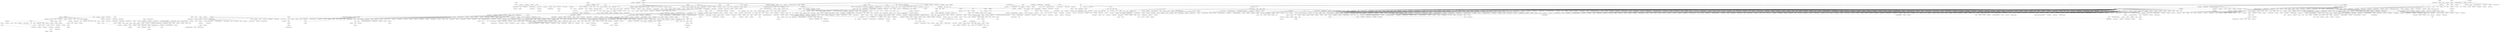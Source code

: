 strict graph layer4 {
	graph [name=layer4];
	node [label="\N"];
	731	[label=Leuprolide,
		level=3,
		src_id=7,
		weight=0.00044124164017156657];
	636	[label=Endometriosis,
		level=3,
		src_id=175911,
		weight=0.00029605179264923854];
	731 -- 636	[level=3,
		weight=84.25];
	205	[label=Hysterectomy,
		level=2,
		src_id=178681,
		weight=0.0012588873929955308];
	731 -- 205	[level=3,
		weight=77.21];
	574	[label=Levonorgestrel,
		level=3,
		src_id=357,
		weight=0.0008772141505905092];
	493	[label="Intra-uterine contraceptive device",
		level=3,
		src_id=179325,
		weight=0.0007818801590556453];
	574 -- 493	[level=2,
		weight=186.57];
	215	[label="Drug interaction",
		level=3,
		src_id=175376,
		weight=0.0007269626444743708];
	574 -- 215	[level=3,
		weight=25.05];
	448	[label="Ethinyl Estradiol",
		level=2,
		src_id=963,
		weight=0.0015619850407318854];
	574 -- 448	[level=2,
		weight=228.45];
	211	[label=Progesterone,
		level=2,
		src_id=385,
		weight=0.0016557149881239264];
	152	[label="Blood oestrogen",
		level=2,
		src_id=172274,
		weight=0.0020426610987560032];
	211 -- 152	[level=2,
		weight=257.77];
	114	[label=Menopause,
		level=2,
		src_id=180770,
		weight=0.0017488500252292446];
	211 -- 114	[level=2,
		weight=76.99];
	589	[label="Medroxyprogesterone acetate",
		level=3,
		src_id=590,
		weight=0.0002912647809399465];
	211 -- 589	[level=3,
		weight=48.56];
	1368	[label=Chasteberry,
		level=4,
		src_id=239745,
		weight="9.880621385187817e-05"];
	211 -- 1368	[level=4,
		weight=9.72];
	23	[label=Amnesia,
		level=1,
		src_id=170136,
		weight=0.0032202224800775715];
	13	[label="Confusional state",
		level=1,
		src_id=174071,
		weight=0.004795576148027779];
	23 -- 13	[level=1,
		weight=48.69];
	1083	[label=Donepezil,
		level=4,
		src_id=829,
		weight="9.838281511283309e-05"];
	23 -- 1083	[level=4,
		weight=1.93];
	1279	[label="Senile dementia",
		level=4,
		src_id=185727,
		weight="9.361200075032378e-05"];
	23 -- 1279	[level=4,
		weight=2.24];
	1484	[label=Anosmia,
		level=4,
		src_id=170453,
		weight="9.181440567827138e-05"];
	23 -- 1484	[level=4,
		weight=1.93];
	1163	[label="Therapeutic procedure",
		level=4,
		src_id=186884,
		weight="9.631386496268088e-05"];
	23 -- 1163	[level=4,
		weight=1.93];
	1161	[label=Transplant,
		level=4,
		src_id=187334,
		weight="9.665072693646289e-05"];
	23 -- 1161	[level=4,
		weight=1.93];
	126	[label=Contraception,
		level=1,
		src_id=174350,
		weight=0.002071574534298967];
	152 -- 126	[level=2,
		weight=92.05];
	152 -- 205	[level=2,
		weight=70.64];
	522	[label=Testosterone,
		level=3,
		src_id=611,
		weight=0.0006213599762224777];
	152 -- 522	[level=3,
		weight=54.07];
	890	[label=Estradiol,
		level=4,
		src_id=769,
		weight=0.00013506657246164068];
	152 -- 890	[level=4,
		weight=26.8];
	840	[label="Hormone replacement therapy",
		level=4,
		src_id=178305,
		weight=0.00016105801317328202];
	152 -- 840	[level=4,
		weight=22.52];
	711	[label="Hormone therapy",
		level=3,
		src_id=178307,
		weight=0.00021185087857386597];
	152 -- 711	[level=3,
		weight=31.82];
	689	[label=Progesterone,
		level=3,
		src_id=184202,
		weight=0.0004217577555368052];
	152 -- 689	[level=3,
		weight=65.33];
	791	[label="Hormone level abnormal",
		level=4,
		src_id=178304,
		weight=0.0001418456615592529];
	152 -- 791	[level=4,
		weight=18.34];
	108	[label="Clonic convulsion",
		level=2,
		src_id=173791,
		weight=0.0015282551059532649];
	140	[label=Bite,
		level=2,
		src_id=171768,
		weight=0.0012281171151503523];
	108 -- 140	[level=2,
		weight=36.44];
	126 -- 493	[level=1,
		weight=89.31];
	163	[label="Oral contraception",
		level=2,
		src_id=182298,
		weight=0.0012175079132257802];
	126 -- 163	[level=2,
		weight=141.97];
	973	[label="Sexually active",
		level=4,
		src_id=185816,
		weight=0.0001097255559067561];
	126 -- 973	[level=4,
		weight=9.76];
	955	[label=Condom,
		level=4,
		src_id=174062,
		weight=0.00012029560618740893];
	126 -- 955	[level=4,
		weight=15.08];
	1106	[label=Metrorrhagia,
		level=4,
		src_id=180938,
		weight=0.00010260914790877862];
	126 -- 1106	[level=4,
		weight=8.05];
	1364	[label=Desogestrel,
		level=4,
		src_id=295,
		weight="9.847897295514072e-05"];
	126 -- 1364	[level=4,
		weight=9.86];
	947	[label=Menorrhagia,
		level=4,
		src_id=180772,
		weight=0.00011947248769228464];
	126 -- 947	[level=4,
		weight=9.64];
	1	[label=Convulsion,
		level=1,
		src_id=174366,
		weight=0.024698720508738226];
	2	[label=Epilepsy,
		level=1,
		src_id=176107,
		weight=0.013073451190042117];
	1 -- 2	[level=1,
		weight=333.89];
	6	[label="Grand mal convulsion",
		level=1,
		src_id=177516,
		weight=0.0053757387778945705];
	1 -- 6	[level=1,
		weight=122.06];
	9	[label=Surgery,
		level=1,
		src_id=186589,
		weight=0.004497724510776403];
	1 -- 9	[level=1,
		weight=88.66];
	1742	[label=Pancrelipase,
		level=4,
		src_id=80,
		weight="9.013563770316561e-05"];
	1 -- 1742	[level=4,
		weight=1.07];
	3	[label=Levetiracetam,
		level=1,
		src_id=1186,
		weight=0.006278783505619934];
	1 -- 3	[level=1,
		weight=145.77];
	7	[label=Anxiety,
		level=1,
		src_id=170661,
		weight=0.005281086369615552];
	1 -- 7	[level=1,
		weight=75.71];
	4	[label=Electroencephalogram,
		level=1,
		src_id=175720,
		weight=0.0064984604445425965];
	1 -- 4	[level=1,
		weight=147.32];
	1741	[label="Glutamic Acid",
		level=4,
		src_id=134,
		weight="9.013563770316561e-05"];
	1 -- 1741	[level=4,
		weight=1.07];
	1740	[label=Creatine,
		level=4,
		src_id=140,
		weight="9.005666602499359e-05"];
	1 -- 1740	[level=4,
		weight=1.05];
	1739	[label=Phentermine,
		level=4,
		src_id=182,
		weight="9.005666602499359e-05"];
	1 -- 1739	[level=4,
		weight=1.05];
	1738	[label=Erythromycin,
		level=4,
		src_id=190,
		weight="9.005666602499359e-05"];
	1 -- 1738	[level=4,
		weight=1.05];
	1737	[label=Azithromycin,
		level=4,
		src_id=198,
		weight="9.005666602499359e-05"];
	1 -- 1737	[level=4,
		weight=1.05];
	1735	[label=Pantoprazole,
		level=4,
		src_id=204,
		weight="9.005666602499359e-05"];
	1 -- 1735	[level=4,
		weight=1.05];
	1734	[label=Temazepam,
		level=4,
		src_id=222,
		weight="9.017512354225163e-05"];
	1 -- 1734	[level=4,
		weight=1.08];
	1733	[label=Cabergoline,
		level=4,
		src_id=239,
		weight="9.005666602499359e-05"];
	1 -- 1733	[level=4,
		weight=1.05];
	1732	[label=Methadone,
		level=4,
		src_id=323,
		weight="9.005666602499359e-05"];
	1 -- 1732	[level=4,
		weight=1.05];
	1731	[label=Clozapine,
		level=4,
		src_id=353,
		weight="9.005666602499359e-05"];
	1 -- 1731	[level=4,
		weight=1.05];
	1730	[label=Amlodipine,
		level=4,
		src_id=371,
		weight="9.005666602499359e-05"];
	1 -- 1730	[level=4,
		weight=1.05];
	1729	[label=Phenylpropanolamine,
		level=4,
		src_id=386,
		weight="9.013563770316561e-05"];
	1 -- 1729	[level=4,
		weight=1.07];
	1726	[label=Atropine,
		level=4,
		src_id=559,
		weight="9.005666602499359e-05"];
	1 -- 1726	[level=4,
		weight=1.05];
	1725	[label="Fluticasone propionate",
		level=4,
		src_id=575,
		weight="9.005666602499359e-05"];
	1 -- 1725	[level=4,
		weight=1.05];
	1526	[label="Mycophenolate mofetil",
		level=4,
		src_id=674,
		weight=0.00012724254438135517];
	1 -- 1526	[level=4,
		weight=1.05];
	1724	[label=Procaine,
		level=4,
		src_id=707,
		weight="9.005666602499359e-05"];
	1 -- 1724	[level=4,
		weight=1.05];
	1524	[label=Lisinopril,
		level=4,
		src_id=708,
		weight="9.278712402715061e-05"];
	1 -- 1524	[level=4,
		weight=1.1];
	1723	[label=Nitroglycerin,
		level=4,
		src_id=713,
		weight="9.005666602499359e-05"];
	1 -- 1723	[level=4,
		weight=1.05];
	1722	[label=Propofol,
		level=4,
		src_id=804,
		weight="9.005666602499359e-05"];
	1 -- 1722	[level=4,
		weight=1.05];
	1517	[label=Naloxone,
		level=3,
		src_id=1167,
		weight=0.0002525636413172231];
	1 -- 1517	[level=3,
		weight=1.05];
	1718	[label=Selegiline,
		level=4,
		src_id=1022,
		weight="9.005666602499359e-05"];
	1 -- 1718	[level=4,
		weight=1.05];
	1716	[label=Orlistat,
		level=4,
		src_id=1067,
		weight="9.013563770316561e-05"];
	1 -- 1716	[level=4,
		weight=1.07];
	1714	[label=Diphenylpyraline,
		level=4,
		src_id=1130,
		weight="9.005666602499359e-05"];
	1 -- 1714	[level=4,
		weight=1.05];
	1713	[label=Clarithromycin,
		level=4,
		src_id=1195,
		weight="9.005666602499359e-05"];
	1 -- 1713	[level=4,
		weight=1.05];
	1711	[label=Methamphetamine,
		level=4,
		src_id=1511,
		weight="9.005666602499359e-05"];
	1 -- 1711	[level=4,
		weight=1.05];
	1710	[label="gamma-Aminobutyric acid",
		level=4,
		src_id=2399,
		weight="9.005666602499359e-05"];
	1 -- 1710	[level=4,
		weight=1.05];
	1708	[label="Butyric Acid",
		level=4,
		src_id=3363,
		weight="9.005666602499359e-05"];
	1 -- 1708	[level=4,
		weight=1.05];
	1707	[label=Urea,
		level=4,
		src_id=3677,
		weight="9.005666602499359e-05"];
	1 -- 1707	[level=4,
		weight=1.05];
	1705	[label="Nitrous oxide",
		level=4,
		src_id=5750,
		weight="9.005666602499359e-05"];
	1 -- 1705	[level=4,
		weight=1.05];
	1704	[label=Tyramine,
		level=4,
		src_id=7811,
		weight="9.005666602499359e-05"];
	1 -- 1704	[level=4,
		weight=1.05];
	1703	[label=Ubidecarenone,
		level=4,
		src_id=8210,
		weight="9.013563770316561e-05"];
	1 -- 1703	[level=4,
		weight=1.07];
	1702	[label=Tianeptine,
		level=4,
		src_id=8229,
		weight="9.005666602499359e-05"];
	1 -- 1702	[level=4,
		weight=1.05];
	1701	[label="Candida albicans",
		level=4,
		src_id=8508,
		weight="9.013563770316561e-05"];
	1 -- 1701	[level=4,
		weight=1.07];
	1700	[label=Almond,
		level=4,
		src_id=8574,
		weight="9.013563770316561e-05"];
	1 -- 1700	[level=4,
		weight=1.07];
	1699	[label=Lettuce,
		level=4,
		src_id=8609,
		weight="9.013563770316561e-05"];
	1 -- 1699	[level=4,
		weight=1.07];
	1698	[label=Pineapple,
		level=4,
		src_id=8628,
		weight="9.005666602499359e-05"];
	1 -- 1698	[level=4,
		weight=1.05];
	1697	[label="Sesame seed",
		level=4,
		src_id=8635,
		weight="9.013563770316561e-05"];
	1 -- 1697	[level=4,
		weight=1.07];
	1696	[label=Blackberry,
		level=4,
		src_id=8678,
		weight="9.025409522042365e-05"];
	1 -- 1696	[level=4,
		weight=1.1];
	1694	[label=Eggplant,
		level=4,
		src_id=8694,
		weight="9.005666602499359e-05"];
	1 -- 1694	[level=4,
		weight=1.05];
	1693	[label="Urtica dioica pollen",
		level=4,
		src_id=8802,
		weight="9.005666602499359e-05"];
	1 -- 1693	[level=4,
		weight=1.05];
	1494	[label="Acheta domesticus",
		level=4,
		src_id=8882,
		weight="9.286609570532264e-05"];
	1 -- 1494	[level=4,
		weight=1.12];
	1691	[label=Venison,
		level=4,
		src_id=8931,
		weight="9.005666602499359e-05"];
	1 -- 1691	[level=4,
		weight=1.05];
	1491	[label=Chlorine,
		level=4,
		src_id=9054,
		weight="9.33794116134408e-05"];
	1 -- 1491	[level=4,
		weight=1.25];
	1690	[label="Silicon dioxide",
		level=4,
		src_id=9077,
		weight="9.005666602499359e-05"];
	1 -- 1690	[level=4,
		weight=1.05];
	1688	[label=Creatinine,
		level=4,
		src_id=9515,
		weight="9.005666602499359e-05"];
	1 -- 1688	[level=4,
		weight=1.05];
	1687	[label=Gadolinium,
		level=4,
		src_id=9755,
		weight="9.005666602499359e-05"];
	1 -- 1687	[level=4,
		weight=1.05];
	1686	[label=Theanine,
		level=4,
		src_id=10098,
		weight="9.005666602499359e-05"];
	1 -- 1686	[level=4,
		weight=1.05];
	1685	[label=Ozone,
		level=4,
		src_id=10159,
		weight="9.017512354225163e-05"];
	1 -- 1685	[level=4,
		weight=1.08];
	1684	[label="Passiflora incarnata flower",
		level=4,
		src_id=11006,
		weight="9.017512354225163e-05"];
	1 -- 1684	[level=4,
		weight=1.08];
	1683	[label="Accident at work",
		level=4,
		src_id=169614,
		weight="9.013563770316561e-05"];
	1 -- 1683	[level=4,
		weight=1.07];
	1682	[label="Accidental death",
		level=4,
		src_id=169615,
		weight="9.005666602499359e-05"];
	1 -- 1682	[level=4,
		weight=1.05];
	1681	[label="Accidental overdose",
		level=4,
		src_id=169618,
		weight="9.005666602499359e-05"];
	1 -- 1681	[level=4,
		weight=1.05];
	1680	[label="Adverse drug reaction",
		level=4,
		src_id=169884,
		weight="9.005666602499359e-05"];
	1 -- 1680	[level=4,
		weight=1.05];
	1678	[label="Airway complication of anaesthesia",
		level=4,
		src_id=169923,
		weight="9.005666602499359e-05"];
	1 -- 1678	[level=4,
		weight=1.05];
	1677	[label="Allergy to animal",
		level=4,
		src_id=170012,
		weight="9.013563770316561e-05"];
	1 -- 1677	[level=4,
		weight=1.07];
	1675	[label=Anoxia,
		level=4,
		src_id=170458,
		weight="9.005666602499359e-05"];
	1 -- 1675	[level=4,
		weight=1.05];
	1674	[label="Apparent death",
		level=4,
		src_id=170770,
		weight="9.025409522042365e-05"];
	1 -- 1674	[level=4,
		weight=1.1];
	1673	[label=Aspiration,
		level=4,
		src_id=171004,
		weight="9.033306689859568e-05"];
	1 -- 1673	[level=4,
		weight=1.12];
	1672	[label="Atrial fibrillation",
		level=4,
		src_id=171069,
		weight="9.017512354225163e-05"];
	1 -- 1672	[level=4,
		weight=1.08];
	1671	[label="Autonomic neuropathy",
		level=4,
		src_id=171160,
		weight="9.013563770316561e-05"];
	1 -- 1671	[level=4,
		weight=1.07];
	1670	[label=Ballismus,
		level=4,
		src_id=171248,
		weight="9.005666602499359e-05"];
	1 -- 1670	[level=4,
		weight=1.05];
	1669	[label="Benign familial neonatal convulsions",
		level=4,
		src_id=171356,
		weight="9.005666602499359e-05"];
	1 -- 1669	[level=4,
		weight=1.05];
	1668	[label="Biopsy liver",
		level=4,
		src_id=171638,
		weight="9.013563770316561e-05"];
	1 -- 1668	[level=4,
		weight=1.07];
	1667	[label="Biopsy skin",
		level=4,
		src_id=171706,
		weight="9.005666602499359e-05"];
	1 -- 1667	[level=4,
		weight=1.05];
	1662	[label="Blood magnesium",
		level=4,
		src_id=172259,
		weight="9.005666602499359e-05"];
	1 -- 1662	[level=4,
		weight=1.05];
	1661	[label="Bone densitometry",
		level=4,
		src_id=172466,
		weight="9.005666602499359e-05"];
	1 -- 1661	[level=4,
		weight=1.05];
	1660	[label="Bone marrow transplant",
		level=4,
		src_id=172516,
		weight="9.005666602499359e-05"];
	1 -- 1660	[level=4,
		weight=1.05];
	1659	[label="Breast mass",
		level=4,
		src_id=172684,
		weight="9.005666602499359e-05"];
	1 -- 1659	[level=4,
		weight=1.05];
	1656	[label="Caffeine consumption",
		level=4,
		src_id=172877,
		weight="9.005666602499359e-05"];
	1 -- 1656	[level=4,
		weight=1.05];
	1655	[label="Cardiac ablation",
		level=4,
		src_id=173015,
		weight="9.005666602499359e-05"];
	1 -- 1655	[level=4,
		weight=1.05];
	1654	[label="Cerebral haemorrhage",
		level=4,
		src_id=173375,
		weight="9.005666602499359e-05"];
	1 -- 1654	[level=4,
		weight=1.05];
	1650	[label="Complex regional pain syndrome",
		level=4,
		src_id=174012,
		weight="9.013563770316561e-05"];
	1 -- 1650	[level=4,
		weight=1.07];
	1648	[label="Compression fracture",
		level=4,
		src_id=174029,
		weight="9.005666602499359e-05"];
	1 -- 1648	[level=4,
		weight=1.05];
	1458	[label=Compulsions,
		level=4,
		src_id=174031,
		weight="9.293581209449861e-05"];
	1 -- 1458	[level=4,
		weight=1.12];
	1645	[label="Drug hypersensitivity",
		level=4,
		src_id=175372,
		weight="9.013563770316561e-05"];
	1 -- 1645	[level=4,
		weight=1.07];
	1644	[label="Dry throat",
		level=4,
		src_id=175423,
		weight="9.013563770316561e-05"];
	1 -- 1644	[level=4,
		weight=1.07];
	1643	[label=Dysaesthesia,
		level=4,
		src_id=175467,
		weight="9.005666602499359e-05"];
	1 -- 1643	[level=4,
		weight=1.05];
	1642	[label=Dyscalculia,
		level=4,
		src_id=175470,
		weight="9.017512354225163e-05"];
	1 -- 1642	[level=4,
		weight=1.08];
	1641	[label="Dysthymic disorder",
		level=4,
		src_id=175510,
		weight="9.013563770316561e-05"];
	1 -- 1641	[level=4,
		weight=1.07];
	1637	[label="Electrocardiogram normal",
		level=4,
		src_id=175663,
		weight="9.005666602499359e-05"];
	1 -- 1637	[level=4,
		weight=1.05];
	1633	[label="Eye irritation",
		level=4,
		src_id=176416,
		weight="9.005666602499359e-05"];
	1 -- 1633	[level=4,
		weight=1.05];
	1630	[label=Formication,
		level=4,
		src_id=176868,
		weight="9.013563770316561e-05"];
	1 -- 1630	[level=4,
		weight=1.07];
	1629	[label="Gastric ulcer",
		level=4,
		src_id=177111,
		weight="9.005666602499359e-05"];
	1 -- 1629	[level=4,
		weight=1.05];
	1628	[label=Gastroenteritis,
		level=4,
		src_id=177145,
		weight="9.013563770316561e-05"];
	1 -- 1628	[level=4,
		weight=1.07];
	1626	[label="Genetic counselling",
		level=4,
		src_id=177279,
		weight="9.005666602499359e-05"];
	1 -- 1626	[level=4,
		weight=1.05];
	1624	[label=Gliosis,
		level=4,
		src_id=177390,
		weight="9.005666602499359e-05"];
	1 -- 1624	[level=4,
		weight=1.05];
	1622	[label="Haemorrhagic stroke",
		level=4,
		src_id=177707,
		weight="9.005666602499359e-05"];
	1 -- 1622	[level=4,
		weight=1.05];
	1620	[label="Heart alternation",
		level=4,
		src_id=177794,
		weight="9.005666602499359e-05"];
	1 -- 1620	[level=4,
		weight=1.05];
	1437	[label=Hernia,
		level=4,
		src_id=178084,
		weight="9.278712402715061e-05"];
	1 -- 1437	[level=4,
		weight=1.1];
	1618	[label="Hip dysplasia",
		level=4,
		src_id=178155,
		weight="9.005666602499359e-05"];
	1 -- 1618	[level=4,
		weight=1.05];
	1436	[label="Hyperbaric oxygen therapy",
		level=4,
		src_id=178422,
		weight="9.379524526539485e-05"];
	1 -- 1436	[level=4,
		weight=1.32];
	1617	[label=Hypoparathyroidism,
		level=4,
		src_id=178615,
		weight="9.005666602499359e-05"];
	1 -- 1617	[level=4,
		weight=1.05];
	1614	[label="Iron deficiency",
		level=4,
		src_id=179432,
		weight="9.005666602499359e-05"];
	1 -- 1614	[level=4,
		weight=1.05];
	1613	[label="Ischaemic stroke",
		level=4,
		src_id=179451,
		weight="9.005666602499359e-05"];
	1 -- 1613	[level=4,
		weight=1.05];
	1612	[label="Laser therapy",
		level=4,
		src_id=179805,
		weight="9.013563770316561e-05"];
	1 -- 1612	[level=4,
		weight=1.07];
	1611	[label="Lice infestation",
		level=4,
		src_id=179944,
		weight="9.025409522042365e-05"];
	1 -- 1611	[level=4,
		weight=1.1];
	1610	[label="Limb injury",
		level=4,
		src_id=179982,
		weight="9.005666602499359e-05"];
	1 -- 1610	[level=4,
		weight=1.05];
	1609	[label=Lipids,
		level=4,
		src_id=180038,
		weight="9.013563770316561e-05"];
	1 -- 1609	[level=4,
		weight=1.07];
	1608	[label=Lissencephaly,
		level=4,
		src_id=180069,
		weight="9.013563770316561e-05"];
	1 -- 1608	[level=4,
		weight=1.07];
	1607	[label="Magnetic therapy",
		level=4,
		src_id=180371,
		weight="9.005666602499359e-05"];
	1 -- 1607	[level=4,
		weight=1.05];
	1606	[label=Mammogram,
		level=4,
		src_id=180491,
		weight="9.017512354225163e-05"];
	1 -- 1606	[level=4,
		weight=1.08];
	1605	[label=Menarche,
		level=4,
		src_id=180697,
		weight="9.005666602499359e-05"];
	1 -- 1605	[level=4,
		weight=1.05];
	1603	[label=Monoplegia,
		level=4,
		src_id=181113,
		weight="9.005666602499359e-05"];
	1 -- 1603	[level=4,
		weight=1.05];
	1601	[label="Muscle contractions involuntary",
		level=4,
		src_id=181239,
		weight="9.005666602499359e-05"];
	1 -- 1601	[level=4,
		weight=1.05];
	1600	[label="Musculoskeletal chest pain",
		level=4,
		src_id=181281,
		weight="9.005666602499359e-05"];
	1 -- 1600	[level=4,
		weight=1.05];
	1599	[label="Neck injury",
		level=4,
		src_id=181551,
		weight="9.005666602499359e-05"];
	1 -- 1599	[level=4,
		weight=1.05];
	1598	[label="Nerve compression",
		level=4,
		src_id=181678,
		weight="9.013563770316561e-05"];
	1 -- 1598	[level=4,
		weight=1.07];
	1597	[label=Neurofibromatosis,
		level=4,
		src_id=181728,
		weight="9.005666602499359e-05"];
	1 -- 1597	[level=4,
		weight=1.05];
	1596	[label=Neuromyopathy,
		level=4,
		src_id=181758,
		weight="9.017512354225163e-05"];
	1 -- 1596	[level=4,
		weight=1.08];
	1595	[label=Neurotoxicity,
		level=4,
		src_id=181782,
		weight="9.005666602499359e-05"];
	1 -- 1595	[level=4,
		weight=1.05];
	1594	[label="No adverse event",
		level=4,
		src_id=181851,
		weight="9.005666602499359e-05"];
	1 -- 1594	[level=4,
		weight=1.05];
	1593	[label="Occipital neuralgia",
		level=4,
		src_id=182001,
		weight="9.013563770316561e-05"];
	1 -- 1593	[level=4,
		weight=1.07];
	1592	[label="Oedema mouth",
		level=4,
		src_id=182064,
		weight="9.005666602499359e-05"];
	1 -- 1592	[level=4,
		weight=1.05];
	1591	[label="Off label use",
		level=4,
		src_id=182190,
		weight="9.013563770316561e-05"];
	1 -- 1591	[level=4,
		weight=1.07];
	1589	[label=Opisthotonus,
		level=4,
		src_id=182255,
		weight="9.005666602499359e-05"];
	1 -- 1589	[level=4,
		weight=1.05];
	1588	[label="Oppositional defiant disorder",
		level=4,
		src_id=182258,
		weight="9.005666602499359e-05"];
	1 -- 1588	[level=4,
		weight=1.05];
	1587	[label="Oral surgery",
		level=4,
		src_id=182328,
		weight="9.013563770316561e-05"];
	1 -- 1587	[level=4,
		weight=1.07];
	1584	[label="Periodic limb movement disorder",
		level=4,
		src_id=183150,
		weight="9.005666602499359e-05"];
	1 -- 1584	[level=4,
		weight=1.05];
	1583	[label="Phantom pain",
		level=4,
		src_id=183343,
		weight="9.013563770316561e-05"];
	1 -- 1583	[level=4,
		weight=1.07];
	1582	[label=Phlebotomy,
		level=4,
		src_id=183411,
		weight="9.005666602499359e-05"];
	1 -- 1582	[level=4,
		weight=1.05];
	1403	[label="Pituitary tumour benign",
		level=4,
		src_id=183515,
		weight="9.278712402715061e-05"];
	1 -- 1403	[level=4,
		weight=1.1];
	1579	[label="Platelet count decreased",
		level=4,
		src_id=183595,
		weight="9.005666602499359e-05"];
	1 -- 1579	[level=4,
		weight=1.05];
	1578	[label=Polymyositis,
		level=4,
		src_id=183780,
		weight="9.005666602499359e-05"];
	1 -- 1578	[level=4,
		weight=1.05];
	1575	[label="Psychopathic personality",
		level=4,
		src_id=184446,
		weight="9.005666602499359e-05"];
	1 -- 1575	[level=4,
		weight=1.05];
	1574	[label="Pulmonary oedema",
		level=4,
		src_id=184534,
		weight="9.017512354225163e-05"];
	1 -- 1574	[level=4,
		weight=1.08];
	1573	[label="Radiation exposure",
		level=4,
		src_id=184698,
		weight="9.005666602499359e-05"];
	1 -- 1573	[level=4,
		weight=1.05];
	1572	[label="Relaxation therapy",
		level=4,
		src_id=184965,
		weight="9.013563770316561e-05"];
	1 -- 1572	[level=4,
		weight=1.07];
	1571	[label="Respiratory distress",
		level=4,
		src_id=185132,
		weight="9.005666602499359e-05"];
	1 -- 1571	[level=4,
		weight=1.05];
	1570	[label="Respiratory therapy",
		level=4,
		src_id=185152,
		weight="9.005666602499359e-05"];
	1 -- 1570	[level=4,
		weight=1.05];
	1392	[label="Retrograde amnesia",
		level=4,
		src_id=185284,
		weight="9.286609570532264e-05"];
	1 -- 1392	[level=4,
		weight=1.12];
	1569	[label="Reye's syndrome",
		level=4,
		src_id=185319,
		weight="9.005666602499359e-05"];
	1 -- 1569	[level=4,
		weight=1.05];
	1568	[label=Rhabdomyolysis,
		level=4,
		src_id=185322,
		weight="9.005666602499359e-05"];
	1 -- 1568	[level=4,
		weight=1.05];
	1567	[label="Rib fracture",
		level=4,
		src_id=185375,
		weight="9.025409522042365e-05"];
	1 -- 1567	[level=4,
		weight=1.1];
	1566	[label="Severe mental retardation",
		level=4,
		src_id=185804,
		weight="9.005666602499359e-05"];
	1 -- 1566	[level=4,
		weight=1.05];
	1564	[label="Sleep talking",
		level=4,
		src_id=186014,
		weight="9.017512354225163e-05"];
	1 -- 1564	[level=4,
		weight=1.08];
	1563	[label="Social problem",
		level=4,
		src_id=186091,
		weight="9.005666602499359e-05"];
	1 -- 1563	[level=4,
		weight=1.05];
	1562	[label="Spousal abuse",
		level=4,
		src_id=186330,
		weight="9.005666602499359e-05"];
	1 -- 1562	[level=4,
		weight=1.05];
	1561	[label="Swollen tongue",
		level=4,
		src_id=186617,
		weight="9.025409522042365e-05"];
	1 -- 1561	[level=4,
		weight=1.1];
	1560	[label=Tetany,
		level=4,
		src_id=186855,
		weight="9.005666602499359e-05"];
	1 -- 1560	[level=4,
		weight=1.05];
	1559	[label=Thrombosis,
		level=4,
		src_id=186970,
		weight="9.013563770316561e-05"];
	1 -- 1559	[level=4,
		weight=1.07];
	1558	[label="Thyroid cancer",
		level=4,
		src_id=187010,
		weight="9.005666602499359e-05"];
	1 -- 1558	[level=4,
		weight=1.05];
	1557	[label="Thyroid disorder",
		level=4,
		src_id=187020,
		weight="9.005666602499359e-05"];
	1 -- 1557	[level=4,
		weight=1.05];
	1556	[label="Tonic clonic movements",
		level=4,
		src_id=187141,
		weight="9.005666602499359e-05"];
	1 -- 1556	[level=4,
		weight=1.05];
	1555	[label=Transfusion,
		level=4,
		src_id=187305,
		weight="9.005666602499359e-05"];
	1 -- 1555	[level=4,
		weight=1.05];
	1554	[label=Truancy,
		level=4,
		src_id=187464,
		weight="9.005666602499359e-05"];
	1 -- 1554	[level=4,
		weight=1.05];
	1550	[label=Vasculitis,
		level=4,
		src_id=188335,
		weight="9.017512354225163e-05"];
	1 -- 1550	[level=4,
		weight=1.08];
	1549	[label="Victim of abuse",
		level=4,
		src_id=188522,
		weight="9.005666602499359e-05"];
	1 -- 1549	[level=4,
		weight=1.05];
	1548	[label="Vitamin B12 deficiency",
		level=4,
		src_id=188631,
		weight="9.005666602499359e-05"];
	1 -- 1548	[level=4,
		weight=1.05];
	1547	[label="Vitamin supplementation",
		level=4,
		src_id=188663,
		weight="9.005666602499359e-05"];
	1 -- 1547	[level=4,
		weight=1.05];
	1546	[label=Vitiligo,
		level=4,
		src_id=188669,
		weight="9.005666602499359e-05"];
	1 -- 1546	[level=4,
		weight=1.05];
	1545	[label="Withdrawal syndrome",
		level=4,
		src_id=188878,
		weight="9.013563770316561e-05"];
	1 -- 1545	[level=4,
		weight=1.07];
	1544	[label=Mistletoe,
		level=4,
		src_id=239785,
		weight="9.005666602499359e-05"];
	1 -- 1544	[level=4,
		weight=1.05];
	1543	[label=Hawthorn,
		level=4,
		src_id=239819,
		weight="9.005666602499359e-05"];
	1 -- 1543	[level=4,
		weight=1.05];
	1542	[label=Kava,
		level=4,
		src_id=239835,
		weight="9.005666602499359e-05"];
	1 -- 1542	[level=4,
		weight=1.05];
	1540	[label=Chrysanthemum,
		level=4,
		src_id=240134,
		weight="9.005666602499359e-05"];
	1 -- 1540	[level=4,
		weight=1.05];
	1537	[label=Rosa,
		level=4,
		src_id=240709,
		weight="9.005666602499359e-05"];
	1 -- 1537	[level=4,
		weight=1.05];
	1536	[label=Somatotropin,
		level=4,
		src_id=51,
		weight="9.270815234897859e-05"];
	2 -- 1536	[level=4,
		weight=1.09];
	1535	[label=Serine,
		level=4,
		src_id=125,
		weight="9.277786873815456e-05"];
	2 -- 1535	[level=4,
		weight=1.12];
	60	[label=Disability,
		level=2,
		src_id=175257,
		weight=0.0019393098401453016];
	2 -- 60	[level=2,
		weight=32.3];
	1530	[label=Prochlorperazine,
		level=4,
		src_id=422,
		weight="9.258969483172055e-05"];
	2 -- 1530	[level=4,
		weight=1.09];
	1727	[label=Cephalexin,
		level=4,
		src_id=554,
		weight="8.844368172768919e-05"];
	2 -- 1727	[level=4,
		weight=1.09];
	1527	[label=Tamoxifen,
		level=4,
		src_id=661,
		weight="9.258969483172055e-05"];
	2 -- 1527	[level=4,
		weight=1.09];
	1518	[label=Atorvastatin,
		level=4,
		src_id=1060,
		weight="9.270815234897859e-05"];
	2 -- 1518	[level=4,
		weight=1.09];
	1515	[label=Zopiclone,
		level=4,
		src_id=1182,
		weight="9.273838289906855e-05"];
	2 -- 1515	[level=4,
		weight=1.12];
	1513	[label="Ginkgo biloba",
		level=4,
		src_id=1332,
		weight="9.266866650989258e-05"];
	2 -- 1513	[level=4,
		weight=1.09];
	1510	[label="Amyl Nitrite",
		level=4,
		src_id=1544,
		weight="9.258969483172055e-05"];
	2 -- 1510	[level=4,
		weight=1.09];
	1509	[label="Isopropyl Alcohol",
		level=4,
		src_id=2207,
		weight="9.258969483172055e-05"];
	2 -- 1509	[level=4,
		weight=1.09];
	1508	[label=Pregnenolone,
		level=4,
		src_id=2634,
		weight="9.265941122089652e-05"];
	2 -- 1508	[level=4,
		weight=1.12];
	1507	[label=Formaldehyde,
		level=4,
		src_id=3618,
		weight="9.277786873815456e-05"];
	2 -- 1507	[level=4,
		weight=1.12];
	1502	[label=Sulfur,
		level=4,
		src_id=8292,
		weight="9.270815234897859e-05"];
	2 -- 1502	[level=4,
		weight=1.09];
	1501	[label="Mustard seed",
		level=4,
		src_id=8615,
		weight="9.300552848367458e-05"];
	2 -- 1501	[level=4,
		weight=1.15];
	1695	[label=Raspberry,
		level=4,
		src_id=8686,
		weight="8.844368172768919e-05"];
	2 -- 1695	[level=4,
		weight=1.09];
	1498	[label=Beet,
		level=4,
		src_id=8690,
		weight="9.292655680550255e-05"];
	2 -- 1498	[level=4,
		weight=1.15];
	1496	[label=Hops,
		level=4,
		src_id=8731,
		weight="9.292655680550255e-05"];
	2 -- 1496	[level=4,
		weight=1.15];
	1495	[label="Red currant",
		level=4,
		src_id=8879,
		weight="9.258969483172055e-05"];
	2 -- 1495	[level=4,
		weight=1.09];
	1486	[label=Androgens,
		level=4,
		src_id=170311,
		weight="9.265941122089652e-05"];
	2 -- 1486	[level=4,
		weight=1.12];
	1676	[label="Angina pectoris",
		level=4,
		src_id=170329,
		weight="8.844368172768919e-05"];
	2 -- 1676	[level=4,
		weight=1.09];
	1483	[label="Antisocial behaviour",
		level=4,
		src_id=170646,
		weight="9.266866650989258e-05"];
	2 -- 1483	[level=4,
		weight=1.09];
	1480	[label="Autoimmune thyroiditis",
		level=4,
		src_id=171148,
		weight="9.266866650989258e-05"];
	2 -- 1480	[level=4,
		weight=1.09];
	1479	[label=Azotaemia,
		level=4,
		src_id=171178,
		weight="9.266866650989258e-05"];
	2 -- 1479	[level=4,
		weight=1.09];
	1665	[label="Bladder cancer",
		level=4,
		src_id=171782,
		weight="8.844368172768919e-05"];
	2 -- 1665	[level=4,
		weight=1.09];
	1474	[label="Blood disorder",
		level=4,
		src_id=172101,
		weight="9.270815234897859e-05"];
	2 -- 1474	[level=4,
		weight=1.09];
	1473	[label="Blood lead normal",
		level=4,
		src_id=172252,
		weight="9.319370239010859e-05"];
	2 -- 1473	[level=4,
		weight=1.18];
	1657	[label="Bundle branch block left",
		level=4,
		src_id=172807,
		weight="8.844368172768919e-05"];
	2 -- 1657	[level=4,
		weight=1.09];
	1467	[label=Calcinosis,
		level=4,
		src_id=172883,
		weight="9.270815234897859e-05"];
	2 -- 1467	[level=4,
		weight=1.09];
	1653	[label="Chemical poisoning",
		level=4,
		src_id=173507,
		weight="8.844368172768919e-05"];
	2 -- 1653	[level=4,
		weight=1.09];
	1652	[label="Chronic paroxysmal hemicrania",
		level=4,
		src_id=173727,
		weight="8.844368172768919e-05"];
	2 -- 1652	[level=4,
		weight=1.09];
	1464	[label="Chronic sinusitis",
		level=4,
		src_id=173733,
		weight="9.270815234897859e-05"];
	2 -- 1464	[level=4,
		weight=1.09];
	1651	[label=Circumstantiality,
		level=4,
		src_id=173763,
		weight="8.844368172768919e-05"];
	2 -- 1651	[level=4,
		weight=1.09];
	1462	[label=Cluttering,
		level=4,
		src_id=173815,
		weight="9.258969483172055e-05"];
	2 -- 1462	[level=4,
		weight=1.09];
	1456	[label="Diabetic neuropathy",
		level=4,
		src_id=175170,
		weight="9.266866650989258e-05"];
	2 -- 1456	[level=4,
		weight=1.09];
	1455	[label="Divorced parents",
		level=4,
		src_id=175316,
		weight="9.258969483172055e-05"];
	2 -- 1455	[level=4,
		weight=1.09];
	1452	[label="Early retirement",
		level=4,
		src_id=175554,
		weight="9.277786873815456e-05"];
	2 -- 1452	[level=4,
		weight=1.12];
	1449	[label=Ephelides,
		level=4,
		src_id=176056,
		weight="9.277786873815456e-05"];
	2 -- 1449	[level=4,
		weight=1.12];
	1448	[label="Epidermal naevus",
		level=4,
		src_id=176065,
		weight="9.258969483172055e-05"];
	2 -- 1448	[level=4,
		weight=1.09];
	1447	[label="Facial pain",
		level=4,
		src_id=176491,
		weight="9.258969483172055e-05"];
	2 -- 1447	[level=4,
		weight=1.09];
	1445	[label="Foot deformity",
		level=4,
		src_id=176849,
		weight="9.258969483172055e-05"];
	2 -- 1445	[level=4,
		weight=1.09];
	1434	[label=Hypervigilance,
		level=4,
		src_id=178551,
		weight="9.265941122089652e-05"];
	2 -- 1434	[level=4,
		weight=1.12];
	1430	[label="Immune system disorder",
		level=4,
		src_id=178763,
		weight="9.258969483172055e-05"];
	2 -- 1430	[level=4,
		weight=1.09];
	1429	[label=Impatience,
		level=4,
		src_id=178801,
		weight="9.258969483172055e-05"];
	2 -- 1429	[level=4,
		weight=1.09];
	1427	[label=Ischaemia,
		level=4,
		src_id=179440,
		weight="9.273838289906855e-05"];
	2 -- 1427	[level=4,
		weight=1.12];
	1426	[label="Jaw fracture",
		level=4,
		src_id=179478,
		weight="9.277786873815456e-05"];
	2 -- 1426	[level=4,
		weight=1.12];
	1424	[label=Logorrhoea,
		level=4,
		src_id=180113,
		weight="9.287781567742049e-05"];
	2 -- 1424	[level=4,
		weight=1.18];
	1423	[label="Lung infection",
		level=4,
		src_id=180195,
		weight="9.266866650989258e-05"];
	2 -- 1423	[level=4,
		weight=1.09];
	1421	[label="Medication error",
		level=4,
		src_id=180661,
		weight="9.265941122089652e-05"];
	2 -- 1421	[level=4,
		weight=1.12];
	1420	[label=Melanodermia,
		level=4,
		src_id=180686,
		weight="9.307524487285055e-05"];
	2 -- 1420	[level=4,
		weight=1.18];
	1419	[label="Meningitis viral",
		level=4,
		src_id=180740,
		weight="9.292655680550255e-05"];
	2 -- 1419	[level=4,
		weight=1.15];
	1418	[label="Mental disability",
		level=4,
		src_id=180779,
		weight="9.277786873815456e-05"];
	2 -- 1418	[level=4,
		weight=1.12];
	1417	[label="Moderate mental retardation",
		level=4,
		src_id=181067,
		weight="9.258969483172055e-05"];
	2 -- 1417	[level=4,
		weight=1.09];
	1416	[label=Morose,
		level=4,
		src_id=181127,
		weight="9.273838289906855e-05"];
	2 -- 1416	[level=4,
		weight=1.12];
	1414	[label="Neck surgery",
		level=4,
		src_id=181555,
		weight="9.266866650989258e-05"];
	2 -- 1414	[level=4,
		weight=1.09];
	1413	[label="Neonatal asphyxia",
		level=4,
		src_id=181597,
		weight="9.258969483172055e-05"];
	2 -- 1413	[level=4,
		weight=1.09];
	1410	[label="Obsessive-compulsive disorder",
		level=4,
		src_id=181988,
		weight="9.266866650989258e-05"];
	2 -- 1410	[level=4,
		weight=1.09];
	1408	[label="Oxygen saturation",
		level=4,
		src_id=182603,
		weight="9.270815234897859e-05"];
	2 -- 1408	[level=4,
		weight=1.09];
	1407	[label=Paraplegia,
		level=4,
		src_id=182836,
		weight="9.280809928824452e-05"];
	2 -- 1407	[level=4,
		weight=1.15];
	1406	[label="Peripheral coldness",
		level=4,
		src_id=183178,
		weight="9.292655680550255e-05"];
	2 -- 1406	[level=4,
		weight=1.15];
	1405	[label="Peroneal nerve palsy",
		level=4,
		src_id=183290,
		weight="9.265941122089652e-05"];
	2 -- 1405	[level=4,
		weight=1.12];
	1402	[label=Pleurisy,
		level=4,
		src_id=183656,
		weight="9.258969483172055e-05"];
	2 -- 1402	[level=4,
		weight=1.09];
	1401	[label="Pneumonia aspiration",
		level=4,
		src_id=183688,
		weight="9.277786873815456e-05"];
	2 -- 1401	[level=4,
		weight=1.12];
	1400	[label="Pneumonia viral",
		level=4,
		src_id=183717,
		weight="9.258969483172055e-05"];
	2 -- 1400	[level=4,
		weight=1.09];
	1398	[label=Psoriasis,
		level=4,
		src_id=184425,
		weight="9.292429327020447e-05"];
	2 -- 1398	[level=4,
		weight=1.2];
	1397	[label=Rabies,
		level=4,
		src_id=184679,
		weight="9.292655680550255e-05"];
	2 -- 1397	[level=4,
		weight=1.15];
	1395	[label="Renal failure chronic",
		level=4,
		src_id=185037,
		weight="9.266866650989258e-05"];
	2 -- 1395	[level=4,
		weight=1.09];
	1391	[label="Self-medication",
		level=4,
		src_id=185698,
		weight="9.265941122089652e-05"];
	2 -- 1391	[level=4,
		weight=1.12];
	1390	[label="Sense of oppression",
		level=4,
		src_id=185736,
		weight="9.284532159203245e-05"];
	2 -- 1390	[level=4,
		weight=1.2];
	1388	[label=Shoplifting,
		level=4,
		src_id=185830,
		weight="9.258969483172055e-05"];
	2 -- 1388	[level=4,
		weight=1.09];
	1387	[label="Sjogren's syndrome",
		level=4,
		src_id=185913,
		weight="9.258969483172055e-05"];
	2 -- 1387	[level=4,
		weight=1.09];
	1386	[label="Skin test",
		level=4,
		src_id=185978,
		weight="9.266866650989258e-05"];
	2 -- 1386	[level=4,
		weight=1.09];
	1385	[label="Skin wrinkling",
		level=4,
		src_id=185989,
		weight="9.273838289906855e-05"];
	2 -- 1385	[level=4,
		weight=1.12];
	1384	[label="Status migrainosus",
		level=4,
		src_id=186375,
		weight="9.258969483172055e-05"];
	2 -- 1384	[level=4,
		weight=1.09];
	1383	[label=Sterilisation,
		level=4,
		src_id=186395,
		weight="9.310321188764242e-05"];
	2 -- 1383	[level=4,
		weight=1.26];
	1381	[label="Sturge-Weber syndrome",
		level=4,
		src_id=186484,
		weight="9.285684041632658e-05"];
	2 -- 1381	[level=4,
		weight=1.12];
	1379	[label="Toxicologic test",
		level=4,
		src_id=187231,
		weight="9.265941122089652e-05"];
	2 -- 1379	[level=4,
		weight=1.12];
	1377	[label=Trismus,
		level=4,
		src_id=187436,
		weight="9.258969483172055e-05"];
	2 -- 1377	[level=4,
		weight=1.09];
	1376	[label=Tuberculosis,
		level=4,
		src_id=187483,
		weight="9.287781567742049e-05"];
	2 -- 1376	[level=4,
		weight=1.18];
	1374	[label="Urinary hesitation",
		level=4,
		src_id=187833,
		weight="9.258969483172055e-05"];
	2 -- 1374	[level=4,
		weight=1.09];
	1372	[label=Vaginismus,
		level=4,
		src_id=188244,
		weight="9.258969483172055e-05"];
	2 -- 1372	[level=4,
		weight=1.09];
	1371	[label="Visual acuity reduced",
		level=4,
		src_id=188582,
		weight="9.284758512733053e-05"];
	2 -- 1371	[level=4,
		weight=1.15];
	1370	[label="Wrist fracture",
		level=4,
		src_id=188907,
		weight="9.258969483172055e-05"];
	2 -- 1370	[level=4,
		weight=1.09];
	1647	[label="Dermoid cyst",
		level=4,
		src_id=175060,
		weight="8.844368172768919e-05"];
	2 -- 1647	[level=4,
		weight=1.09];
	1640	[label="Ear piercing",
		level=4,
		src_id=175543,
		weight="8.844368172768919e-05"];
	2 -- 1640	[level=4,
		weight=1.09];
	1639	[label="Elder abuse",
		level=4,
		src_id=175647,
		weight="8.844368172768919e-05"];
	2 -- 1639	[level=4,
		weight=1.09];
	1636	[label=Endocarditis,
		level=4,
		src_id=175857,
		weight="8.844368172768919e-05"];
	2 -- 1636	[level=4,
		weight=1.09];
	1631	[label="Foetal monitoring",
		level=4,
		src_id=176809,
		weight="8.844368172768919e-05"];
	2 -- 1631	[level=4,
		weight=1.09];
	1627	[label="Gene sequencing",
		level=4,
		src_id=177266,
		weight="8.851339811686516e-05"];
	2 -- 1627	[level=4,
		weight=1.12];
	1615	[label="Influenza immunisation",
		level=4,
		src_id=179013,
		weight="8.844368172768919e-05"];
	2 -- 1615	[level=4,
		weight=1.09];
	1602	[label="Multiple allergies",
		level=4,
		src_id=181196,
		weight="8.844368172768919e-05"];
	2 -- 1602	[level=4,
		weight=1.09];
	1590	[label="Open fracture",
		level=4,
		src_id=182234,
		weight="8.844368172768919e-05"];
	2 -- 1590	[level=4,
		weight=1.09];
	1586	[label=Parosmia,
		level=4,
		src_id=182907,
		weight="8.844368172768919e-05"];
	2 -- 1586	[level=4,
		weight=1.09];
	1581	[label="Physical disability",
		level=4,
		src_id=183463,
		weight="8.851339811686516e-05"];
	2 -- 1581	[level=4,
		weight=1.12];
	1539	[label=Passer,
		level=4,
		src_id=240589,
		weight="8.844368172768919e-05"];
	2 -- 1539	[level=4,
		weight=1.09];
	19	[label="Partial seizures",
		level=1,
		src_id=182927,
		weight=0.0034666694801409096];
	6 -- 19	[level=1,
		weight=69.43];
	65	[label="Petit mal epilepsy",
		level=1,
		src_id=183307,
		weight=0.0021162618944178574];
	6 -- 65	[level=1,
		weight=59.99];
	1728	[label=Imipramine,
		level=4,
		src_id=447,
		weight="8.735448623319496e-05"];
	6 -- 1728	[level=4,
		weight=1.37];
	1715	[label=Levofloxacin,
		level=4,
		src_id=1121,
		weight="8.735448623319496e-05"];
	6 -- 1715	[level=4,
		weight=1.37];
	1514	[label="Bismuth Subsalicylate",
		level=4,
		src_id=1272,
		weight="9.150049933722633e-05"];
	6 -- 1514	[level=4,
		weight=1.37];
	1209	[label=Hamartoma,
		level=4,
		src_id=177746,
		weight="9.540833417652843e-05"];
	6 -- 1209	[level=4,
		weight=1.61];
	266	[label="Hot flush",
		level=3,
		src_id=178313,
		weight=0.0008685464325033432];
	266 -- 114	[level=3,
		weight=62.79];
	593	[label="Night sweats",
		level=3,
		src_id=181827,
		weight=0.0002461630794483883];
	266 -- 593	[level=3,
		weight=47.73];
	543	[label="Conjugated estrogens",
		level=3,
		src_id=277,
		weight=0.0007383008591053057];
	205 -- 543	[level=2,
		weight=55.43];
	1090	[label="Uterine leiomyoma",
		level=4,
		src_id=188107,
		weight=0.00012862426078286786];
	205 -- 1090	[level=4,
		weight=18.03];
	1373	[label="Uterine cancer",
		level=4,
		src_id=188072,
		weight=0.00010703090247025224];
	205 -- 1373	[level=4,
		weight=18.03];
	190	[label=Injection,
		level=2,
		src_id=179084,
		weight=0.0013062498944272274];
	391	[label=Stillbirth,
		level=1,
		src_id=186413,
		weight=0.002194396449608566];
	190 -- 391	[level=2,
		weight=56.87];
	639	[label="Blood copper",
		level=3,
		src_id=172045,
		weight=0.0002598357149332294];
	493 -- 639	[level=1,
		weight=79.3];
	133	[label=Puberty,
		level=2,
		src_id=184462,
		weight=0.001268021697009351];
	114 -- 133	[level=2,
		weight=29.76];
	161	[label="Brain lobectomy",
		level=2,
		src_id=172601,
		weight=0.0010959570161272665];
	9 -- 161	[level=2,
		weight=83.51];
	87	[label=Scar,
		level=2,
		src_id=185551,
		weight=0.0020360014819062887];
	9 -- 87	[level=2,
		weight=52.63];
	63	[label="Vagal nerve stimulator implantation",
		level=2,
		src_id=188187,
		weight=0.0020592398367729535];
	9 -- 63	[level=2,
		weight=92.26];
	1119	[label="Feeling guilty",
		level=4,
		src_id=176625,
		weight="9.809317289428565e-05"];
	9 -- 1119	[level=4,
		weight=1.52];
	1221	[label=Cataract,
		level=4,
		src_id=173218,
		weight="9.744252192801558e-05"];
	9 -- 1221	[level=4,
		weight=2.17];
	1349	[label=Iodine,
		level=4,
		src_id=5012,
		weight="9.492661749899437e-05"];
	9 -- 1349	[level=4,
		weight=1.65];
	1341	[label=Amygdalohippocampectomy,
		level=4,
		src_id=170175,
		weight="9.540479094190771e-05"];
	9 -- 1341	[level=4,
		weight=2.17];
	1340	[label=Appendicectomy,
		level=4,
		src_id=170774,
		weight="9.42948353480738e-05"];
	9 -- 1340	[level=4,
		weight=1.39];
	1482	[label=Appendicitis,
		level=4,
		src_id=170775,
		weight="9.00698505658704e-05"];
	9 -- 1482	[level=4,
		weight=1.39];
	1222	[label="Brain operation",
		level=4,
		src_id=172614,
		weight="9.640840307331491e-05"];
	9 -- 1222	[level=4,
		weight=1.52];
	1460	[label=Colostomy,
		level=4,
		src_id=173956,
		weight="9.191389427441414e-05"];
	9 -- 1460	[level=4,
		weight=1.52];
	1331	[label="Congenital hydrocephalus",
		level=4,
		src_id=174178,
		weight="9.335619400964867e-05"];
	9 -- 1331	[level=4,
		weight=1.39];
	1443	[label=Glioblastoma,
		level=4,
		src_id=177384,
		weight="9.16828348631748e-05"];
	9 -- 1443	[level=4,
		weight=1.39];
	1197	[label="Neuropsychological test",
		level=4,
		src_id=181771,
		weight="9.70126336206179e-05"];
	9 -- 1197	[level=4,
		weight=1.91];
	1194	[label=Oophorectomy,
		level=4,
		src_id=182229,
		weight="9.669578523517061e-05"];
	9 -- 1194	[level=4,
		weight=1.39];
	1425	[label=Keratomileusis,
		level=4,
		src_id=179581,
		weight="9.00698505658704e-05"];
	9 -- 1425	[level=4,
		weight=1.39];
	1623	[label="Haemorrhage intracranial",
		level=4,
		src_id=177688,
		weight="8.753682175914344e-05"];
	9 -- 1623	[level=4,
		weight=1.39];
	1087	[label=Vasopressin,
		level=3,
		src_id=65,
		weight=0.00022765602777691254];
	465	[label=Hyponatraemia,
		level=3,
		src_id=178612,
		weight=0.0005191300598659972];
	1087 -- 465	[level=3,
		weight=114.73];
	14	[label=Carbamazepine,
		level=1,
		src_id=551,
		weight=0.004231506816409165];
	15	[label=Phenytoin,
		level=1,
		src_id=243,
		weight=0.004466456099016855];
	14 -- 15	[level=1,
		weight=81.22];
	1121	[label="Depression suicidal",
		level=4,
		src_id=175025,
		weight="9.73040550920125e-05"];
	14 -- 1121	[level=4,
		weight=1.64];
	1033	[label="Therapeutic response unexpected",
		level=4,
		src_id=186892,
		weight="9.862351323783424e-05"];
	14 -- 1033	[level=4,
		weight=1.64];
	1487	[label=Agranulocytosis,
		level=4,
		src_id=169910,
		weight="9.181652699506617e-05"];
	14 -- 1487	[level=4,
		weight=1.86];
	1199	[label=Neurocysticercosis,
		level=4,
		src_id=181717,
		weight="9.640822194521915e-05"];
	14 -- 1199	[level=4,
		weight=1.85];
	1576	[label="Pruritus generalised",
		level=4,
		src_id=184368,
		weight="8.746235829242407e-05"];
	14 -- 1576	[level=4,
		weight=1.64];
	1551	[label="Vaginitis bacterial",
		level=4,
		src_id=188245,
		weight="8.746235829242407e-05"];
	14 -- 1551	[level=4,
		weight=1.64];
	27	[label=Oxcarbazepine,
		level=1,
		src_id=762,
		weight=0.0032197510238863537];
	80	[label="Blood sodium",
		level=1,
		src_id=172362,
		weight=0.00206230307282915];
	27 -- 80	[level=1,
		weight=65.33];
	1105	[label=Microcephaly,
		level=4,
		src_id=180950,
		weight="9.777961970986169e-05"];
	27 -- 1105	[level=4,
		weight=2.0];
	1177	[label="Respiratory arrest",
		level=4,
		src_id=185125,
		weight="9.630922587016162e-05"];
	27 -- 1177	[level=4,
		weight=2.0];
	80 -- 465	[level=3,
		weight=35.1];
	89	[label=Calcium,
		level=1,
		src_id=1327,
		weight=0.0025703554418925515];
	80 -- 89	[level=1,
		weight=75.83];
	1150	[label=Famotidine,
		level=4,
		src_id=913,
		weight=0.00010247749085768195];
	80 -- 1150	[level=4,
		weight=5.4];
	1238	[label="Sea salt",
		level=4,
		src_id=9169,
		weight="9.959956108612838e-05"];
	80 -- 1238	[level=4,
		weight=6.88];
	991	[label="Heat exhaustion",
		level=4,
		src_id=177818,
		weight=0.00010498669963737505];
	80 -- 991	[level=4,
		weight=5.37];
	1338	[label="Blood chloride",
		level=4,
		src_id=172018,
		weight="9.789759214779415e-05"];
	80 -- 1338	[level=4,
		weight=6.89];
	17	[label=Fear,
		level=1,
		src_id=176601,
		weight=0.003959111273830587];
	17 -- 7	[level=1,
		weight=72.45];
	25	[label=Aura,
		level=1,
		src_id=171120,
		weight=0.003459358410520682];
	17 -- 25	[level=1,
		weight=66.63];
	109	[label=Frustration,
		level=2,
		src_id=176931,
		weight=0.0013495951816751878];
	17 -- 109	[level=2,
		weight=21.12];
	1054	[label=Leprosy,
		level=4,
		src_id=179879,
		weight=0.00010194037911304508];
	17 -- 1054	[level=4,
		weight=3.2];
	734	[label=Tachyphrenia,
		level=4,
		src_id=186709,
		weight=0.00011977810433994577];
	17 -- 734	[level=4,
		weight=3.2];
	1213	[label="Fear of death",
		level=4,
		src_id=176605,
		weight="9.736681809124805e-05"];
	17 -- 1213	[level=4,
		weight=2.84];
	1692	[label="Artemisia absinthium pollen",
		level=4,
		src_id=8807,
		weight="8.782619156868126e-05"];
	17 -- 1692	[level=4,
		weight=2.1];
	1178	[label=Prostitute,
		level=4,
		src_id=184311,
		weight="9.406638281530873e-05"];
	17 -- 1178	[level=4,
		weight=2.1];
	826	[label=Oxytocin,
		level=4,
		src_id=100,
		weight=0.00015934617544827656];
	225	[label=Discomfort,
		level=3,
		src_id=175264,
		weight=0.0007974348046139943];
	826 -- 225	[level=4,
		weight=21.81];
	262	[label="Feeling hot",
		level=2,
		src_id=176626,
		weight=0.0010453490913169298];
	225 -- 262	[level=3,
		weight=21.71];
	30	[label=Fatigue,
		level=1,
		src_id=176597,
		weight=0.0036182884051413314];
	20	[label=Dizziness,
		level=1,
		src_id=175317,
		weight=0.004113392458027239];
	30 -- 20	[level=1,
		weight=49.45];
	70	[label=Insomnia,
		level=1,
		src_id=179162,
		weight=0.0023852410631291965];
	30 -- 70	[level=1,
		weight=30.82];
	1130	[label=Aversion,
		level=4,
		src_id=171167,
		weight="9.793306958319579e-05"];
	30 -- 1130	[level=4,
		weight=2.69];
	1069	[label="Blood pressure fluctuation",
		level=4,
		src_id=172319,
		weight=0.00010023380898538824];
	30 -- 1069	[level=4,
		weight=2.7];
	1216	[label="Decreased interest",
		level=4,
		src_id=174915,
		weight="9.67597323641727e-05"];
	30 -- 1216	[level=4,
		weight=2.7];
	1117	[label="Foster care",
		level=4,
		src_id=176869,
		weight="9.929718562375215e-05"];
	30 -- 1117	[level=4,
		weight=2.7];
	1115	[label="Hepatitis C",
		level=4,
		src_id=177976,
		weight="9.890843457568815e-05"];
	30 -- 1115	[level=4,
		weight=2.7];
	28	[label=Injury,
		level=1,
		src_id=179153,
		weight=0.0035930034336370807];
	56	[label=Accident,
		level=1,
		src_id=169612,
		weight=0.0023442724750939465];
	28 -- 56	[level=1,
		weight=48.41];
	91	[label="Head injury",
		level=2,
		src_id=177785,
		weight=0.0020178790634786978];
	28 -- 91	[level=1,
		weight=58.81];
	103	[label=Shock,
		level=2,
		src_id=185826,
		weight=0.0014973012068810877];
	28 -- 103	[level=2,
		weight=19.45];
	596	[label="Cognitive disorder",
		level=4,
		src_id=173888,
		weight=0.00015588604981263868];
	28 -- 596	[level=4,
		weight=5.83];
	935	[label="Well educated",
		level=4,
		src_id=188832,
		weight=0.00010723789035216704];
	28 -- 935	[level=4,
		weight=4.26];
	980	[label="Lower limb fracture",
		level=4,
		src_id=180149,
		weight=0.0001065838705400512];
	28 -- 980	[level=4,
		weight=5.96];
	1200	[label="Multiple injuries",
		level=4,
		src_id=181216,
		weight="9.712835680941952e-05"];
	28 -- 1200	[level=4,
		weight=3.5];
	809	[label=Psychotherapy,
		level=4,
		src_id=184451,
		weight=0.00011778320109952091];
	28 -- 809	[level=4,
		weight=4.29];
	945	[label="Post-traumatic stress disorder",
		level=4,
		src_id=183910,
		weight=0.00010943490197213852];
	28 -- 945	[level=4,
		weight=5.15];
	1295	[label=Laceration,
		level=4,
		src_id=179665,
		weight="9.595268542804132e-05"];
	28 -- 1295	[level=4,
		weight=3.49];
	261	[label="Muscle strain",
		level=3,
		src_id=181272,
		weight=0.0006001305051610007];
	51	[label=Cannabis,
		level=1,
		src_id=240914,
		weight=0.0022794046113804004];
	261 -- 51	[level=3,
		weight=26.64];
	728	[label=Ammonia,
		level=4,
		src_id=9063,
		weight=0.00014447582783092626];
	261 -- 728	[level=4,
		weight=15.03];
	10	[label=Pain,
		level=1,
		src_id=182630,
		weight=0.0050650049660626315];
	18	[label=Headache,
		level=1,
		src_id=177790,
		weight=0.004316019072897726];
	10 -- 18	[level=1,
		weight=64.19];
	1275	[label=Tendonitis,
		level=4,
		src_id=186760,
		weight="9.374733935147667e-05"];
	10 -- 1275	[level=4,
		weight=1.9];
	1095	[label="Struck by lightning",
		level=4,
		src_id=186481,
		weight="9.791746559407334e-05"];
	10 -- 1095	[level=4,
		weight=1.9];
	1529	[label=Ketorolac,
		level=4,
		src_id=454,
		weight="9.260186432725493e-05"];
	10 -- 1529	[level=4,
		weight=2.2];
	901	[label="Pituitary tumour",
		level=4,
		src_id=183514,
		weight=0.00010592151158155102];
	10 -- 901	[level=4,
		weight=2.19];
	1359	[label=Diclofenac,
		level=4,
		src_id=573,
		weight="9.466756831009338e-05"];
	10 -- 1359	[level=4,
		weight=1.9];
	1204	[label="Irritable bowel syndrome",
		level=4,
		src_id=179439,
		weight="9.648846832153718e-05"];
	10 -- 1204	[level=4,
		weight=1.89];
	1187	[label="Pain assessment",
		level=4,
		src_id=182631,
		weight="9.694892052713146e-05"];
	10 -- 1187	[level=4,
		weight=2.49];
	1039	[label="Rheumatoid arthritis",
		level=4,
		src_id=185333,
		weight=0.00010095946331415282];
	10 -- 1039	[level=4,
		weight=2.19];
	1055	[label="Knee operation",
		level=4,
		src_id=179627,
		weight=0.00010001662978263289];
	10 -- 1055	[level=4,
		weight=2.19];
	1203	[label="Lactic acidosis",
		level=4,
		src_id=179697,
		weight="9.607191578324012e-05"];
	10 -- 1203	[level=4,
		weight=1.9];
	1286	[label="Muscle injury",
		level=4,
		src_id=181254,
		weight="9.5748328100992e-05"];
	10 -- 1286	[level=4,
		weight=3.09];
	1285	[label="Musculoskeletal pain",
		level=4,
		src_id=181285,
		weight="9.498857111800752e-05"];
	10 -- 1285	[level=4,
		weight=2.79];
	1191	[label=Osteoarthritis,
		level=4,
		src_id=182419,
		weight="9.772858544815245e-05"];
	10 -- 1191	[level=4,
		weight=2.49];
	1168	[label="Shoulder arthroplasty",
		level=4,
		src_id=185835,
		weight="9.531714354776169e-05"];
	10 -- 1168	[level=4,
		weight=1.9];
	1162	[label="Throat cancer",
		level=4,
		src_id=186938,
		weight="9.625083440067808e-05"];
	10 -- 1162	[level=4,
		weight=1.9];
	1272	[label=Toothache,
		level=4,
		src_id=187186,
		weight="9.50044302838754e-05"];
	10 -- 1272	[level=4,
		weight=1.9];
	1270	[label=Traction,
		level=4,
		src_id=187287,
		weight="9.475825996036326e-05"];
	10 -- 1270	[level=4,
		weight=1.9];
	1267	[label="Trigeminal neuralgia",
		level=4,
		src_id=187430,
		weight="9.520460952315785e-05"];
	10 -- 1267	[level=4,
		weight=2.2];
	22	[label=Pregnancy,
		level=1,
		src_id=184014,
		weight=0.003811458174427524];
	79	[label="Folic Acid",
		level=1,
		src_id=150,
		weight=0.0023008819566830035];
	22 -- 79	[level=1,
		weight=161.48];
	5	[label=Lamotrigine,
		level=1,
		src_id=542,
		weight=0.005310528773966056];
	22 -- 5	[level=1,
		weight=89.36];
	604	[label="Breast feeding",
		level=3,
		src_id=172671,
		weight=0.0003454284125349497];
	22 -- 604	[level=3,
		weight=15.9];
	62	[label=Married,
		level=2,
		src_id=180527,
		weight=0.00200419587388437];
	22 -- 62	[level=1,
		weight=40.32];
	1215	[label="Disabled relative",
		level=4,
		src_id=175258,
		weight="9.651407614793745e-05"];
	22 -- 1215	[level=4,
		weight=2.17];
	1181	[label="Pre-eclampsia",
		level=4,
		src_id=183982,
		weight="9.695850331818906e-05"];
	22 -- 1181	[level=4,
		weight=2.76];
	1375	[label="Unintended pregnancy",
		level=4,
		src_id=187674,
		weight="8.97905009935195e-05"];
	22 -- 1375	[level=4,
		weight=2.47];
	1481	[label="Assisted fertilisation",
		level=4,
		src_id=171031,
		weight="9.040332463667412e-05"];
	22 -- 1481	[level=4,
		weight=1.88];
	1478	[label="Bacterial toxaemia",
		level=4,
		src_id=171231,
		weight="9.235658128054176e-05"];
	22 -- 1478	[level=4,
		weight=2.17];
	1663	[label="Blood homocysteine",
		level=4,
		src_id=172188,
		weight="8.780057944077118e-05"];
	22 -- 1663	[level=4,
		weight=1.88];
	1451	[label="Ectopic pregnancy",
		level=4,
		src_id=175604,
		weight="9.202556422297458e-05"];
	22 -- 1451	[level=4,
		weight=1.88];
	1182	[label="Postpartum depression",
		level=4,
		src_id=183951,
		weight="9.637138495452735e-05"];
	22 -- 1182	[level=4,
		weight=1.88];
	1378	[label=Toxoplasmosis,
		level=4,
		src_id=187238,
		weight="9.202556422297458e-05"];
	22 -- 1378	[level=4,
		weight=1.88];
	1266	[label=Vasectomy,
		level=4,
		src_id=188339,
		weight="9.477115257001068e-05"];
	22 -- 1266	[level=4,
		weight=2.17];
	1552	[label="Uterine contractions during pregnancy",
		level=4,
		src_id=188087,
		weight="8.780057944077118e-05"];
	22 -- 1552	[level=4,
		weight=1.88];
	143	[label="Thermal burn",
		level=2,
		src_id=186899,
		weight=0.0012541434744257726];
	515	[label="Living alone",
		level=3,
		src_id=180100,
		weight=0.00018427982826387874];
	143 -- 515	[level=3,
		weight=8.94];
	388	[label=Blister,
		level=3,
		src_id=171902,
		weight=0.0007237479704086628];
	143 -- 388	[level=2,
		weight=20.92];
	1468	[label="Burns second degree",
		level=4,
		src_id=172839,
		weight=0.00010020418275646834];
	143 -- 1468	[level=4,
		weight=11.14];
	47	[label=Vomiting,
		level=1,
		src_id=188709,
		weight=0.0033500095416846586];
	26	[label=Nausea,
		level=1,
		src_id=181546,
		weight=0.00424979363482653];
	47 -- 26	[level=1,
		weight=60.95];
	137	[label=Diarrhoea,
		level=1,
		src_id=175200,
		weight=0.0021685250349787596];
	47 -- 137	[level=1,
		weight=58.45];
	772	[label=Cyanosis,
		level=4,
		src_id=174749,
		weight=0.00013824390771823762];
	47 -- 772	[level=4,
		weight=9.33];
	815	[label="Food poisoning",
		level=4,
		src_id=176846,
		weight=0.00012456691151034425];
	47 -- 815	[level=4,
		weight=7.68];
	1316	[label="Faecal incontinence",
		level=4,
		src_id=176521,
		weight="9.99945905672078e-05"];
	47 -- 1316	[level=4,
		weight=6.11];
	1438	[label=Hemianopia,
		level=4,
		src_id=177836,
		weight="9.230957052508175e-05"];
	47 -- 1438	[level=4,
		weight=6.12];
	21	[label=Weight,
		level=1,
		src_id=188818,
		weight=0.0035399802978391083];
	82	[label="Weight increased",
		level=1,
		src_id=188826,
		weight=0.002104481805330702];
	21 -- 82	[level=1,
		weight=133.59];
	16	[label=Topiramate,
		level=1,
		src_id=264,
		weight=0.004288259169590653];
	21 -- 16	[level=1,
		weight=86.47];
	45	[label="Exercise adequate",
		level=1,
		src_id=176259,
		weight=0.0023276746616771628];
	21 -- 45	[level=1,
		weight=54.85];
	99	[label="Weight decreased",
		level=2,
		src_id=188823,
		weight=0.001769776176976321];
	21 -- 99	[level=2,
		weight=115.78];
	1154	[label=Tizanidine,
		level=4,
		src_id=683,
		weight="9.67310096195969e-05"];
	21 -- 1154	[level=4,
		weight=2.28];
	979	[label=Malnutrition,
		level=4,
		src_id=180484,
		weight=0.00010204936051508743];
	21 -- 979	[level=4,
		weight=2.28];
	1089	[label="Vascular graft",
		level=4,
		src_id=188300,
		weight="9.757511842752687e-05"];
	21 -- 1089	[level=4,
		weight=2.28];
	1352	[label=Ephedra,
		level=4,
		src_id=1320,
		weight="9.407241256058855e-05"];
	21 -- 1352	[level=4,
		weight=2.71];
	1230	[label=Arteriosclerosis,
		level=4,
		src_id=170910,
		weight="9.661383383709795e-05"];
	21 -- 1230	[level=4,
		weight=2.28];
	1058	[label="Increased appetite",
		level=4,
		src_id=178911,
		weight=0.00010406533742252278];
	82 -- 1058	[level=4,
		weight=7.09];
	273	[label=Cyanocobalamin,
		level=1,
		src_id=108,
		weight=0.0022038882154712504];
	430	[label=Choline,
		level=2,
		src_id=115,
		weight=0.001857336930960849];
	273 -- 430	[level=1,
		weight=542.33];
	888	[label=Methylcobalamin,
		level=3,
		src_id=3406,
		weight=0.0004924215149007572];
	273 -- 888	[level=3,
		weight=54.07];
	405	[label=Biotin,
		level=2,
		src_id=114,
		weight=0.0015710806751715119];
	481	[label="Inositol nicotinate",
		level=2,
		src_id=7903,
		weight=0.0018551024858923537];
	405 -- 481	[level=1,
		weight=431.07];
	369	[label=Selenium,
		level=2,
		src_id=9080,
		weight=0.0010928369402473368];
	405 -- 369	[level=1,
		weight=145.41];
	1255	[label=Minoxidil,
		level=4,
		src_id=340,
		weight=0.00011649939094984151];
	405 -- 1255	[level=4,
		weight=26.27];
	115	[label=Alopecia,
		level=2,
		src_id=170026,
		weight=0.0017358750525625463];
	405 -- 115	[level=2,
		weight=66.97];
	430 -- 481	[level=1,
		weight=861.13];
	263	[label="Vitamin C",
		level=2,
		src_id=118,
		weight=0.0016531292732839685];
	404	[label="Vitamin E",
		level=3,
		src_id=155,
		weight=0.0009484290605996761];
	263 -- 404	[level=3,
		weight=99.95];
	605	[label="Blood triglycerides",
		level=2,
		src_id=172398,
		weight=0.0014987109585209504];
	263 -- 605	[level=2,
		weight=118.94];
	384	[label=Riboflavin,
		level=1,
		src_id=132,
		weight=0.0025560000175595147];
	356	[label=Thiamine,
		level=1,
		src_id=144,
		weight=0.002552074374682406];
	384 -- 356	[level=1,
		weight=984.77];
	144	[label=Pyridoxine,
		level=1,
		src_id=156,
		weight=0.0022033477400478893];
	384 -- 144	[level=1,
		weight=343.79];
	124	[label=Magnesium,
		level=2,
		src_id=1330,
		weight=0.0020143196733853727];
	384 -- 124	[level=1,
		weight=91.78];
	389	[label=Nicotinamide,
		level=1,
		src_id=2556,
		weight=0.002524645347829615];
	384 -- 389	[level=1,
		weight=1000.0];
	1132	[label=Amniocentesis,
		level=4,
		src_id=170138,
		weight=0.00010018985566955432];
	79 -- 1132	[level=4,
		weight=4.59];
	120	[label="Congenital anomaly",
		level=2,
		src_id=174082,
		weight=0.0018951184325232129];
	79 -- 120	[level=1,
		weight=110.38];
	875	[label=Hypovitaminosis,
		level=4,
		src_id=178675,
		weight=0.0001451199514739853];
	404 -- 875	[level=4,
		weight=45.23];
	1528	[label=Leucovorin,
		level=4,
		src_id=637,
		weight="9.514324361160685e-05"];
	144 -- 1528	[level=4,
		weight=10.07];
	1264	[label="Vitamin B6 deficiency",
		level=4,
		src_id=188641,
		weight=0.00010128202091804453];
	144 -- 1264	[level=4,
		weight=19.09];
	159	[label=Aspartame,
		level=2,
		src_id=159,
		weight=0.0017784695972675175];
	221	[label=Corn,
		level=2,
		src_id=8641,
		weight=0.0019845973883589993];
	159 -- 221	[level=2,
		weight=86.16];
	960	[label=Saccharin,
		level=4,
		src_id=10073,
		weight=0.00013868952293831637];
	159 -- 960	[level=4,
		weight=19.43];
	1223	[label="Blood methanol",
		level=4,
		src_id=172270,
		weight=0.00010595133006278012];
	159 -- 1223	[level=4,
		weight=16.16];
	15 -- 5	[level=1,
		weight=96.5];
	37	[label=Phenobarbital,
		level=1,
		src_id=1158,
		weight=0.0031578093898088117];
	15 -- 37	[level=1,
		weight=78.04];
	1717	[label=Rifampicin,
		level=4,
		src_id=1030,
		weight="8.752345276907246e-05"];
	15 -- 1717	[level=4,
		weight=1.65];
	1353	[label=Varenicline,
		level=4,
		src_id=1256,
		weight="9.523858293286689e-05"];
	15 -- 1353	[level=4,
		weight=1.65];
	1315	[label="Familial risk factor",
		level=4,
		src_id=176574,
		weight="9.480650223821883e-05"];
	15 -- 1315	[level=4,
		weight=1.65];
	1311	[label="Gingival swelling",
		level=4,
		src_id=177368,
		weight="9.406729536471937e-05"];
	15 -- 1311	[level=4,
		weight=2.52];
	1580	[label="Pigmentation disorder",
		level=4,
		src_id=183486,
		weight="8.773849274882049e-05"];
	15 -- 1580	[level=4,
		weight=1.87];
	1280	[label=Polyp,
		level=4,
		src_id=183789,
		weight="9.336534426498463e-05"];
	15 -- 1280	[level=4,
		weight=1.65];
	1577	[label=Prostatitis,
		level=4,
		src_id=184301,
		weight="8.752345276907246e-05"];
	15 -- 1577	[level=4,
		weight=1.65];
	939	[label="Therapeutic response decreased",
		level=4,
		src_id=186888,
		weight=0.00010339547127541844];
	15 -- 939	[level=4,
		weight=2.08];
	58	[label=Zonisamide,
		level=1,
		src_id=895,
		weight=0.0024671024418610973];
	16 -- 58	[level=1,
		weight=54.66];
	16 -- 3	[level=1,
		weight=92.43];
	1254	[label=Verapamil,
		level=4,
		src_id=648,
		weight="9.607178976856337e-05"];
	16 -- 1254	[level=4,
		weight=1.8];
	1135	[label=Acidosis,
		level=4,
		src_id=169637,
		weight="9.734656704216749e-05"];
	16 -- 1135	[level=4,
		weight=1.6];
	1679	[label=Ageusia,
		level=4,
		src_id=169899,
		weight="8.748807379558499e-05"];
	16 -- 1679	[level=4,
		weight=1.6];
	1476	[label="Binge eating",
		level=4,
		src_id=171536,
		weight="9.163408689961635e-05"];
	16 -- 1476	[level=4,
		weight=1.6];
	1471	[label="Bone disorder",
		level=4,
		src_id=172471,
		weight="9.163408689961635e-05"];
	16 -- 1471	[level=4,
		weight=1.6];
	1461	[label="Colon cancer",
		level=4,
		src_id=173918,
		weight="9.171305857778838e-05"];
	16 -- 1461	[level=4,
		weight=1.6];
	997	[label="Dry eye",
		level=3,
		src_id=175418,
		weight=0.0008157620498187906];
	16 -- 997	[level=3,
		weight=2.0];
	1212	[label="Flat affect",
		level=4,
		src_id=176740,
		weight="9.665770150038943e-05"];
	16 -- 1212	[level=4,
		weight=1.6];
	1271	[label=Torticollis,
		level=4,
		src_id=187194,
		weight="9.321666462003103e-05"];
	16 -- 1271	[level=4,
		weight=1.6];
	11	[label="Valproic Acid",
		level=1,
		src_id=304,
		weight=0.004478406739664445];
	11 -- 5	[level=1,
		weight=120.82];
	121	[label=Clobazam,
		level=2,
		src_id=339,
		weight=0.0014529775495601771];
	11 -- 121	[level=2,
		weight=26.02];
	155	[label=Ethosuximide,
		level=2,
		src_id=580,
		weight=0.0011641382016822693];
	11 -- 155	[level=2,
		weight=32.89];
	1345	[label=Quahog,
		level=4,
		src_id=8994,
		weight="9.460389009051522e-05"];
	11 -- 1345	[level=4,
		weight=1.52];
	1297	[label="Intermittent explosive disorder",
		level=4,
		src_id=179235,
		weight="9.314247640717217e-05"];
	11 -- 1297	[level=4,
		weight=1.52];
	1041	[label="Psychiatric evaluation",
		level=4,
		src_id=184429,
		weight=0.00010043475552118497];
	11 -- 1041	[level=4,
		weight=1.86];
	1380	[label="Toxic nodular goitre",
		level=4,
		src_id=187223,
		weight="9.14691172606983e-05"];
	11 -- 1380	[level=4,
		weight=1.52];
	5 -- 3	[level=1,
		weight=159.17];
	53	[label=Clonazepam,
		level=1,
		src_id=1052,
		weight=0.0024998893940091837];
	5 -- 53	[level=1,
		weight=44.03];
	57	[label=Rash,
		level=1,
		src_id=184786,
		weight=0.002888396763725651];
	5 -- 57	[level=1,
		weight=57.5];
	1363	[label=Atenolol,
		level=4,
		src_id=325,
		weight="9.428138194568179e-05"];
	5 -- 1363	[level=4,
		weight=1.38];
	1500	[label=Peach,
		level=4,
		src_id=8622,
		weight="9.14534723401423e-05"];
	5 -- 1500	[level=4,
		weight=1.29];
	1224	[label=Bedridden,
		level=4,
		src_id=171333,
		weight="9.604251091038385e-05"];
	5 -- 1224	[level=4,
		weight=1.38];
	1646	[label="Drug eruption",
		level=4,
		src_id=175369,
		weight="8.740491083949339e-05"];
	5 -- 1646	[level=4,
		weight=1.38];
	1625	[label="Gingival bleeding",
		level=4,
		src_id=177347,
		weight="8.730745923611093e-05"];
	5 -- 1625	[level=4,
		weight=1.29];
	1604	[label="Menstruation delayed",
		level=4,
		src_id=180776,
		weight="8.730745923611093e-05"];
	5 -- 1604	[level=4,
		weight=1.29];
	1412	[label="Nephrotic syndrome",
		level=4,
		src_id=181675,
		weight="9.14534723401423e-05"];
	5 -- 1412	[level=4,
		weight=1.29];
	422	[label=Niacin,
		level=3,
		src_id=614,
		weight=0.0009334358627379406];
	293	[label="Pantothenic acid",
		level=1,
		src_id=1701,
		weight=0.0021787448111843847];
	422 -- 293	[level=3,
		weight=451.31];
	645	[label=Taurine,
		level=3,
		src_id=1860,
		weight=0.00026506205939948933];
	422 -- 645	[level=3,
		weight=43.46];
	32	[label=Ethanol,
		level=1,
		src_id=884,
		weight=0.0032453115018133446];
	64	[label=Caffeine,
		level=1,
		src_id=192,
		weight=0.00275726706841078];
	32 -- 64	[level=1,
		weight=61.89];
	32 -- 51	[level=1,
		weight=80.45];
	622	[label="Alcohol abuse",
		level=4,
		src_id=169954,
		weight=0.00015002481007309195];
	32 -- 622	[level=4,
		weight=7.91];
	268	[label=Alcoholic,
		level=3,
		src_id=169964,
		weight=0.0007446593939621272];
	32 -- 268	[level=2,
		weight=47.03];
	921	[label="Binge drinking",
		level=4,
		src_id=171535,
		weight=0.00011502871912865856];
	32 -- 921	[level=4,
		weight=10.81];
	1721	[label=Disulfiram,
		level=4,
		src_id=808,
		weight="8.830766703374503e-05"];
	32 -- 1721	[level=4,
		weight=2.74];
	1074	[label="Alcohol poisoning",
		level=4,
		src_id=169959,
		weight=0.00010265261595384257];
	32 -- 1074	[level=4,
		weight=5.04];
	1475	[label="Blood alcohol",
		level=4,
		src_id=171922,
		weight="9.253265181594843e-05"];
	32 -- 1475	[level=4,
		weight=2.74];
	951	[label="Helminthic infection",
		level=4,
		src_id=177835,
		weight=0.0001055322773042441];
	32 -- 951	[level=4,
		weight=2.72];
	1183	[label=Polydipsia,
		level=4,
		src_id=183765,
		weight="9.666006809097723e-05"];
	32 -- 1183	[level=4,
		weight=2.74];
	67	[label=Gabapentin,
		level=1,
		src_id=982,
		weight=0.0025391415689463644];
	58 -- 67	[level=1,
		weight=42.55];
	977	[label="Metabolic acidosis",
		level=4,
		src_id=180816,
		weight=0.00010307166962002839];
	58 -- 977	[level=4,
		weight=3.97];
	1079	[label=Brivaracetam,
		level=4,
		src_id=5144,
		weight=0.00010246711711901836];
	58 -- 1079	[level=4,
		weight=3.37];
	1632	[label="Feeling jittery",
		level=4,
		src_id=176627,
		weight="8.821917963353862e-05"];
	58 -- 1632	[level=4,
		weight=2.78];
	157	[label=Primidone,
		level=2,
		src_id=780,
		weight=0.0013715424384480807];
	37 -- 157	[level=2,
		weight=52.86];
	113	[label=Infant,
		level=2,
		src_id=178934,
		weight=0.0016415009890940126];
	37 -- 113	[level=2,
		weight=34.76];
	1190	[label="Osteogenesis imperfecta",
		level=4,
		src_id=182428,
		weight="9.691434288835131e-05"];
	37 -- 1190	[level=4,
		weight=3.15];
	975	[label="Office visit",
		level=4,
		src_id=182191,
		weight=0.00010310032258250372];
	37 -- 975	[level=4,
		weight=3.12];
	1511	[label=Nitrazepam,
		level=4,
		src_id=1528,
		weight="9.268954255534209e-05"];
	37 -- 1511	[level=4,
		weight=3.15];
	928	[label=Cherry,
		level=4,
		src_id=8591,
		weight=0.00010759080030701608];
	37 -- 928	[level=4,
		weight=3.12];
	1103	[label="Normal newborn",
		level=4,
		src_id=181937,
		weight="9.939408213453632e-05"];
	37 -- 1103	[level=4,
		weight=3.14];
	1261	[label="Yellow skin",
		level=3,
		src_id=188985,
		weight=0.0004867057543899714];
	37 -- 1261	[level=3,
		weight=6.71];
	1244	[label=Piracetam,
		level=4,
		src_id=8150,
		weight="9.620347424562728e-05"];
	3 -- 1244	[level=4,
		weight=1.53];
	1354	[label=Azathioprine,
		level=4,
		src_id=979,
		weight=0.00014436082919524397];
	3 -- 1354	[level=4,
		weight=1.23];
	1350	[label=Lactose,
		level=4,
		src_id=4202,
		weight="9.433456814430804e-05"];
	3 -- 1350	[level=4,
		weight=1.3];
	1505	[label=Histamine,
		level=4,
		src_id=5011,
		weight="9.183667294083833e-05"];
	3 -- 1505	[level=4,
		weight=1.23];
	1333	[label="Cerebral atrophy",
		level=4,
		src_id=173361,
		weight="9.412353142405317e-05"];
	3 -- 1333	[level=4,
		weight=1.23];
	1330	[label="Crohn's disease",
		level=4,
		src_id=174559,
		weight="9.43884134733611e-05"];
	3 -- 1330	[level=4,
		weight=1.23];
	1329	[label="Cyclothymic disorder",
		level=4,
		src_id=174765,
		weight="9.42419889413112e-05"];
	3 -- 1329	[level=4,
		weight=1.23];
	1453	[label=Dwarfism,
		level=4,
		src_id=175465,
		weight="9.168308182032304e-05"];
	3 -- 1453	[level=4,
		weight=1.3];
	1446	[label="Family stress",
		level=4,
		src_id=176577,
		weight="9.152078622815023e-05"];
	3 -- 1446	[level=4,
		weight=1.23];
	1288	[label="Middle aged",
		level=4,
		src_id=180984,
		weight="9.432096061948323e-05"];
	3 -- 1288	[level=4,
		weight=1.23];
	1415	[label="Muscle fatigue",
		level=4,
		src_id=181246,
		weight="9.177830915060964e-05"];
	3 -- 1415	[level=4,
		weight=1.38];
	1283	[label=Neutropenia,
		level=4,
		src_id=181788,
		weight="9.467167336850069e-05"];
	3 -- 1283	[level=4,
		weight=1.23];
	1411	[label="Non-smoker",
		level=4,
		src_id=181920,
		weight="9.152078622815023e-05"];
	3 -- 1411	[level=4,
		weight=1.23];
	1585	[label="Pectus carinatum",
		level=4,
		src_id=182965,
		weight="8.737477312411886e-05"];
	3 -- 1585	[level=4,
		weight=1.23];
	1394	[label="Renal impairment",
		level=4,
		src_id=185052,
		weight="9.152078622815023e-05"];
	3 -- 1394	[level=4,
		weight=1.23];
	182	[label=Potassium,
		level=2,
		src_id=1306,
		weight=0.0013904677874592678];
	182 -- 124	[level=2,
		weight=64.85];
	797	[label="Blood phosphorus",
		level=3,
		src_id=172294,
		weight=0.00042173985658662495];
	182 -- 797	[level=3,
		weight=44.1];
	585	[label=Banana,
		level=3,
		src_id=8579,
		weight=0.00021301126134419678];
	182 -- 585	[level=3,
		weight=48.81];
	817	[label="Electrolyte imbalance",
		level=4,
		src_id=175725,
		weight=0.00013566492686431416];
	182 -- 817	[level=4,
		weight=16.46];
	1129	[label="Blood bromide",
		level=4,
		src_id=171981,
		weight=0.00011746583225203083];
	182 -- 1129	[level=4,
		weight=23.46];
	1433	[label=Hypokalaemia,
		level=4,
		src_id=178603,
		weight=0.00011018313479756163];
	182 -- 1433	[level=4,
		weight=23.7];
	89 -- 124	[level=1,
		weight=221.48];
	199	[label="Vitamin D",
		level=2,
		src_id=9042,
		weight=0.0014638856434971161];
	89 -- 199	[level=2,
		weight=149.84];
	203	[label=Osteoporosis,
		level=2,
		src_id=182448,
		weight=0.001407094357279052];
	89 -- 203	[level=2,
		weight=103.4];
	990	[label="High fat diet",
		level=4,
		src_id=178137,
		weight=0.00010922018200239565];
	89 -- 990	[level=4,
		weight=8.14];
	965	[label=Iron,
		level=3,
		src_id=1525,
		weight=0.0006244799373766638];
	89 -- 965	[level=3,
		weight=8.08];
	1075	[label="Cimicifuga racemosa",
		level=3,
		src_id=11007,
		weight=0.0005700444502903695];
	89 -- 1075	[level=3,
		weight=15.44];
	1112	[label=Hypocalcaemia,
		level=4,
		src_id=178570,
		weight=0.00010498437678920658];
	89 -- 1112	[level=4,
		weight=10.67];
	1441	[label=Haematocrit,
		level=4,
		src_id=177592,
		weight="9.642669364169584e-05"];
	89 -- 1441	[level=4,
		weight=8.3];
	907	[label="Lactose intolerance",
		level=4,
		src_id=179700,
		weight=0.00011120350519695908];
	89 -- 907	[level=4,
		weight=8.12];
	1051	[label="Magnesium deficiency",
		level=4,
		src_id=180368,
		weight=0.00016148544385138517];
	124 -- 1051	[level=4,
		weight=58.75];
	311	[label=Zinc,
		level=2,
		src_id=1526,
		weight=0.0011279096779673163];
	311 -- 369	[level=1,
		weight=234.71];
	896	[label="Vitamin A",
		level=3,
		src_id=154,
		weight=0.0002052838112004235];
	311 -- 896	[level=3,
		weight=46.17];
	311 -- 639	[level=1,
		weight=55.9];
	293 -- 481	[level=1,
		weight=549.21];
	389 -- 481	[level=1,
		weight=438.61];
	609	[label=Dexpanthenol,
		level=2,
		src_id=8294,
		weight=0.0012968047596584064];
	389 -- 609	[level=2,
		weight=596.89];
	306	[label="Nerve injury",
		level=3,
		src_id=181684,
		weight=0.0007854206726439205];
	888 -- 306	[level=3,
		weight=53.42];
	806	[label=Tetanus,
		level=3,
		src_id=186852,
		weight=0.0005127713555438325];
	888 -- 806	[level=3,
		weight=405.36];
	598	[label=Paraldehyde,
		level=3,
		src_id=8062,
		weight=0.0006611546171899636];
	481 -- 598	[level=3,
		weight=58.9];
	301	[label="Social avoidant behaviour",
		level=3,
		src_id=186088,
		weight=0.00038797450988325847];
	598 -- 301	[level=3,
		weight=27.54];
	966	[label=Ketamine,
		level=3,
		src_id=1205,
		weight=0.0004461979100520684];
	598 -- 966	[level=3,
		weight=177.91];
	995	[label="Endotracheal intubation",
		level=3,
		src_id=175952,
		weight=0.0004625077454504154];
	598 -- 995	[level=3,
		weight=236.88];
	489	[label=Asparagus,
		level=2,
		src_id=8577,
		weight=0.00121177283010128];
	456	[label=Grape,
		level=2,
		src_id=8603,
		weight=0.0011824231722299865];
	489 -- 456	[level=2,
		weight=158.25];
	446	[label=Spinach,
		level=2,
		src_id=8638,
		weight=0.00163594856243054];
	489 -- 446	[level=2,
		weight=236.88];
	560	[label=Pumpkin,
		level=3,
		src_id=8906,
		weight=0.0004213779207140702];
	489 -- 560	[level=3,
		weight=103.72];
	325	[label=Beef,
		level=2,
		src_id=8582,
		weight=0.0012021228106547572];
	425	[label=Garlic,
		level=2,
		src_id=8602,
		weight=0.0011905041886942041];
	325 -- 425	[level=2,
		weight=89.45];
	455	[label=Pork,
		level=2,
		src_id=8631,
		weight=0.0010349805915776996];
	325 -- 455	[level=2,
		weight=137.08];
	429	[label=Broccoli,
		level=2,
		src_id=8584,
		weight=0.0017923599657017194];
	249	[label=Rice,
		level=2,
		src_id=8633,
		weight=0.0015564585877146137];
	429 -- 249	[level=1,
		weight=83.56];
	429 -- 446	[level=1,
		weight=258.32];
	608	[label=Tomato,
		level=3,
		src_id=8642,
		weight=0.00043603504923296204];
	429 -- 608	[level=3,
		weight=90.95];
	801	[label="Cultivated mushroom",
		level=3,
		src_id=8614,
		weight=0.00027987407256746283];
	429 -- 801	[level=3,
		weight=75.05];
	1142	[label=Cabbage,
		level=4,
		src_id=8586,
		weight=0.00015512076784739007];
	429 -- 1142	[level=4,
		weight=114.73];
	1347	[label=Cauliflower,
		level=4,
		src_id=8693,
		weight=0.00015660376024769802];
	429 -- 1347	[level=4,
		weight=128.37];
	188	[label=Chicken,
		level=2,
		src_id=8592,
		weight=0.0009967526205352521];
	188 -- 249	[level=2,
		weight=59.56];
	187	[label=Egg,
		level=2,
		src_id=8599,
		weight=0.0012164689881893867];
	188 -- 187	[level=2,
		weight=79.21];
	165	[label=Turkey,
		level=2,
		src_id=8644,
		weight=0.0010265972732715263];
	188 -- 165	[level=2,
		weight=34.7];
	561	[label=Papaya,
		level=2,
		src_id=8707,
		weight=0.001073547493118453];
	425 -- 561	[level=2,
		weight=109.87];
	849	[label=Vanilla,
		level=4,
		src_id=8645,
		weight=0.00014880926613783417];
	425 -- 849	[level=4,
		weight=41.82];
	1497	[label=Clove,
		level=3,
		src_id=8719,
		weight=0.00017773059095655124];
	425 -- 1497	[level=3,
		weight=104.55];
	1077	[label=Onion,
		level=4,
		src_id=8618,
		weight=0.00017235049192528766];
	425 -- 1077	[level=4,
		weight=65.99];
	860	[label="Vitamin E deficiency",
		level=3,
		src_id=188657,
		weight=0.0002537405991582886];
	456 -- 860	[level=3,
		weight=118.94];
	623	[label="Lima bean",
		level=3,
		src_id=8610,
		weight=0.0008822386553094803];
	623 -- 446	[level=1,
		weight=250.75];
	570	[label=Squash,
		level=2,
		src_id=8639,
		weight=0.001393195236056664];
	623 -- 570	[level=1,
		weight=354.81];
	1013	[label="Kiwi fruit",
		level=3,
		src_id=8691,
		weight=0.0003792819881633965];
	623 -- 1013	[level=3,
		weight=228.45];
	1127	[label="Burns third degree",
		level=4,
		src_id=172840,
		weight=0.0001397071056191196];
	455 -- 1127	[level=4,
		weight=78.67];
	208	[label=Wheat,
		level=2,
		src_id=8648,
		weight=0.001959322079159533];
	249 -- 208	[level=1,
		weight=107.14];
	525	[label=Vegetarian,
		level=3,
		src_id=188358,
		weight=0.00041032471853487445];
	249 -- 525	[level=3,
		weight=23.75];
	654	[label=Potato,
		level=3,
		src_id=8632,
		weight=0.00017979034925041034];
	249 -- 654	[level=3,
		weight=56.87];
	1078	[label=Lamb,
		level=4,
		src_id=8607,
		weight=0.00016099120144338793];
	249 -- 1078	[level=4,
		weight=64.18];
	446 -- 369	[level=1,
		weight=85.24];
	607	[label="Kidney bean",
		level=3,
		src_id=8689,
		weight=0.0007415184651239025];
	570 -- 607	[level=3,
		weight=245.95];
	644	[label=Turnip,
		level=3,
		src_id=8701,
		weight=0.0006304642050091335];
	570 -- 644	[level=3,
		weight=213.29];
	570 -- 561	[level=1,
		weight=245.95];
	221 -- 208	[level=2,
		weight=144.12];
	586	[label=Fructose,
		level=3,
		src_id=3934,
		weight=0.0007464547343000421];
	221 -- 586	[level=2,
		weight=191.26];
	1137	[label="Starch, corn",
		level=3,
		src_id=9274,
		weight=0.00047243389860466905];
	221 -- 1137	[level=3,
		weight=63.44];
	445	[label=Tuna,
		level=3,
		src_id=8643,
		weight=0.0007673275646390939];
	445 -- 561	[level=1,
		weight=73.37];
	702	[label=Salmon,
		level=3,
		src_id=8996,
		weight=0.0006058833262269316];
	445 -- 702	[level=1,
		weight=145.74];
	541	[label=Casein,
		level=2,
		src_id=8589,
		weight=0.001459416422611104];
	208 -- 541	[level=1,
		weight=156.56];
	418	[label="Coeliac disease",
		level=3,
		src_id=173886,
		weight=0.000716988295755091];
	208 -- 418	[level=3,
		weight=98.01];
	1217	[label="Cows milk free diet",
		level=4,
		src_id=174499,
		weight=0.00011637666736403504];
	208 -- 1217	[level=4,
		weight=30.48];
	480	[label=Basil,
		level=3,
		src_id=8848,
		weight=0.0005278267738687069];
	561 -- 480	[level=3,
		weight=73.37];
	483	[label=Citrus,
		level=3,
		src_id=240147,
		weight=0.0009338541612394219];
	561 -- 483	[level=3,
		weight=145.74];
	885	[label=Mango,
		level=3,
		src_id=8706,
		weight=0.00041809697132444684];
	561 -- 885	[level=3,
		weight=245.95];
	569	[label="Flax seed",
		level=3,
		src_id=8749,
		weight=0.0003855174652103257];
	488	[label="Evening primrose oil",
		level=2,
		src_id=9213,
		weight=0.0018177937697690378];
	569 -- 488	[level=3,
		weight=58.9];
	721	[label="Green tea",
		level=3,
		src_id=239815,
		weight=0.00020405679178113977];
	569 -- 721	[level=3,
		weight=55.9];
	708	[label="Lung neoplasm malignant",
		level=3,
		src_id=180201,
		weight=0.0002982133883035181];
	560 -- 708	[level=3,
		weight=57.86];
	184	[label="Profound mental retardation",
		level=3,
		src_id=184200,
		weight=0.0009005638125376352];
	560 -- 184	[level=3,
		weight=16.29];
	891	[label="L-Carnitine",
		level=4,
		src_id=570,
		weight=0.00013701141000225402];
	369 -- 891	[level=4,
		weight=40.31];
	180	[label="Fish oil",
		level=2,
		src_id=10993,
		weight=0.0015455886205188122];
	626	[label="Aloe vera",
		level=3,
		src_id=239686,
		weight=0.0009462069803619603];
	180 -- 626	[level=2,
		weight=88.0];
	563	[label=Capsaicin,
		level=3,
		src_id=5830,
		weight=0.00030306224762751945];
	180 -- 563	[level=3,
		weight=56.59];
	1689	[label="Borage oil",
		level=4,
		src_id=9148,
		weight="9.396808314313896e-05"];
	180 -- 1689	[level=4,
		weight=10.37];
	1490	[label="Linseed oil",
		level=4,
		src_id=9212,
		weight=0.00010814177477634794];
	180 -- 1490	[level=4,
		weight=22.92];
	1369	[label=Acai,
		level=4,
		src_id=239682,
		weight="9.820924393736325e-05"];
	180 -- 1369	[level=4,
		weight=10.34];
	1367	[label=Flaxseed,
		level=4,
		src_id=239800,
		weight="9.810046474439268e-05"];
	180 -- 1367	[level=4,
		weight=10.2];
	258	[label="Acquired immunodeficiency syndrome",
		level=3,
		src_id=169676,
		weight=0.00093736396413934];
	88	[label="Neoplasm malignant",
		level=1,
		src_id=181636,
		weight=0.0020648433332677834];
	258 -- 88	[level=1,
		weight=48.9];
	466	[label="Herpes virus infection",
		level=2,
		src_id=178111,
		weight=0.0009918866236741293];
	258 -- 466	[level=1,
		weight=236.88];
	12	[label=Depression,
		level=1,
		src_id=175023,
		weight=0.0047740022387005344];
	7 -- 12	[level=1,
		weight=108.88];
	29	[label=Nervousness,
		level=1,
		src_id=181699,
		weight=0.003181584306795897];
	7 -- 29	[level=1,
		weight=39.88];
	8	[label=Stress,
		level=1,
		src_id=186464,
		weight=0.00466517844975504];
	7 -- 8	[level=1,
		weight=100.25];
	1366	[label="L-Tyrosine",
		level=4,
		src_id=127,
		weight="9.428059773724302e-05"];
	7 -- 1366	[level=4,
		weight=1.51];
	48	[label="Panic attack",
		level=1,
		src_id=182745,
		weight=0.0029367948521834848];
	7 -- 48	[level=1,
		weight=68.7];
	1192	[label="Organ failure",
		level=4,
		src_id=182351,
		weight="9.609816503915701e-05"];
	7 -- 1192	[level=4,
		weight=1.67];
	1522	[label=Triazolam,
		level=4,
		src_id=883,
		weight="9.152916447399208e-05"];
	7 -- 1522	[level=4,
		weight=1.51];
	1109	[label="Learning disorder",
		level=4,
		src_id=179832,
		weight="9.830791247776802e-05"];
	7 -- 1109	[level=4,
		weight=1.67];
	1328	[label="Cytogenetic abnormality",
		level=4,
		src_id=174831,
		weight="9.339995281589601e-05"];
	7 -- 1328	[level=4,
		weight=1.51];
	1309	[label=Gout,
		level=4,
		src_id=177495,
		weight="9.425962247614911e-05"];
	7 -- 1309	[level=4,
		weight=1.51];
	1440	[label=Haemoglobin,
		level=4,
		src_id=177625,
		weight="9.17641624778858e-05"];
	7 -- 1440	[level=4,
		weight=1.67];
	1409	[label="Overprotective parent",
		level=4,
		src_id=182590,
		weight="9.152916447399208e-05"];
	7 -- 1409	[level=4,
		weight=1.51];
	1036	[label="Skin papilloma",
		level=4,
		src_id=185972,
		weight=0.0001019640144605785];
	7 -- 1036	[level=4,
		weight=2.68];
	1160	[label=Verbigeration,
		level=4,
		src_id=188462,
		weight="9.61321547819079e-05"];
	7 -- 1160	[level=4,
		weight=1.51];
	78	[label=Asthenia,
		level=1,
		src_id=171034,
		weight=0.0025372146965468765];
	76	[label=Hypoaesthesia,
		level=1,
		src_id=178564,
		weight=0.0025359740670463007];
	78 -- 76	[level=1,
		weight=49.45];
	61	[label="Deja vu",
		level=1,
		src_id=174936,
		weight=0.0025717404884164326];
	25 -- 61	[level=1,
		weight=72.75];
	986	[label=Infarction,
		level=4,
		src_id=178943,
		weight=0.00010081518394397345];
	25 -- 986	[level=4,
		weight=2.02];
	1621	[label="Hallucination, olfactory",
		level=4,
		src_id=177737,
		weight="8.770915687624241e-05"];
	25 -- 1621	[level=4,
		weight=2.02];
	1268	[label="Treatment noncompliance",
		level=4,
		src_id=187370,
		weight="9.438819878700073e-05"];
	25 -- 1268	[level=4,
		weight=2.02];
	66	[label="Blood pressure",
		level=1,
		src_id=172305,
		weight=0.002695630858455117];
	106	[label="Heart rate",
		level=2,
		src_id=177799,
		weight=0.0018882754251329232];
	66 -- 106	[level=1,
		weight=60.51];
	234	[label=Hypotension,
		level=3,
		src_id=178653,
		weight=0.0009184306167946229];
	66 -- 234	[level=3,
		weight=71.28];
	870	[label=Negativism,
		level=4,
		src_id=181587,
		weight=0.00011424208095129034];
	66 -- 870	[level=4,
		weight=7.17];
	920	[label="Blood pressure decreased",
		level=4,
		src_id=172312,
		weight=0.00011469377338237399];
	66 -- 920	[level=4,
		weight=7.22];
	1126	[label="Cardiac failure",
		level=4,
		src_id=173035,
		weight=0.0001044116298790626];
	66 -- 1126	[level=4,
		weight=7.18];
	1043	[label="Postural orthostatic tachycardia syndrome",
		level=4,
		src_id=183964,
		weight=0.00010356607169076559];
	66 -- 1043	[level=4,
		weight=7.27];
	52	[label="Brain injury",
		level=1,
		src_id=172600,
		weight=0.0027270940017095377];
	40	[label=Childhood,
		level=1,
		src_id=173551,
		weight=0.0027746102239028063];
	52 -- 40	[level=1,
		weight=31.74];
	786	[label="Metabolic disorder",
		level=3,
		src_id=180819,
		weight=0.00046108754319951835];
	52 -- 786	[level=3,
		weight=7.66];
	94	[label="Status epilepticus",
		level=2,
		src_id=186374,
		weight=0.0018945106319535943];
	52 -- 94	[level=1,
		weight=45.08];
	1128	[label="Brain mass",
		level=4,
		src_id=172603,
		weight=0.00010015633533313456];
	52 -- 1128	[level=4,
		weight=4.38];
	1198	[label="Neurological examination",
		level=4,
		src_id=181742,
		weight="9.8343750252734e-05"];
	52 -- 1198	[level=4,
		weight=4.39];
	1290	[label="Mental disorder due to a general medical condition",
		level=4,
		src_id=180781,
		weight="9.63633299148261e-05"];
	52 -- 1290	[level=4,
		weight=4.41];
	1034	[label=Syphilis,
		level=4,
		src_id=186664,
		weight=0.00010242149350176723];
	40 -- 1034	[level=4,
		weight=3.64];
	49	[label="Computerised tomogram",
		level=1,
		src_id=174039,
		weight=0.0029940053177553373];
	49 -- 4	[level=1,
		weight=73.05];
	131	[label="Blood test",
		level=2,
		src_id=172370,
		weight=0.0012862571532071617];
	49 -- 131	[level=2,
		weight=23.13];
	175	[label="Lumbar puncture",
		level=2,
		src_id=180161,
		weight=0.0012165410214890894];
	49 -- 175	[level=2,
		weight=39.76];
	130	[label=Electrocardiogram,
		level=2,
		src_id=175655,
		weight=0.0017201342793322946];
	49 -- 130	[level=1,
		weight=56.55];
	707	[label="Neck pain",
		level=4,
		src_id=181553,
		weight=0.0001314087619610572];
	49 -- 707	[level=4,
		weight=4.74];
	742	[label="Electroencephalogram normal",
		level=3,
		src_id=175722,
		weight=0.00033899112014547427];
	49 -- 742	[level=3,
		weight=3.79];
	75	[label="Mood swings",
		level=1,
		src_id=181119,
		weight=0.0021205549904884467];
	12 -- 75	[level=1,
		weight=45.59];
	107	[label="Completed suicide",
		level=2,
		src_id=174010,
		weight=0.0016397605281062446];
	12 -- 107	[level=2,
		weight=45.98];
	1532	[label=Methylergometrine,
		level=4,
		src_id=343,
		weight="9.018069049401813e-05"];
	12 -- 1532	[level=4,
		weight=1.82];
	1231	[label="Antidepressant therapy",
		level=4,
		src_id=170601,
		weight="9.616937193331838e-05"];
	12 -- 1231	[level=4,
		weight=2.09];
	999	[label=Dependence,
		level=4,
		src_id=175013,
		weight=0.0001019489117316403];
	12 -- 999	[level=4,
		weight=2.36];
	1172	[label="Seasonal affective disorder",
		level=4,
		src_id=185646,
		weight="9.83256857418796e-05"];
	12 -- 1172	[level=4,
		weight=2.91];
	1158	[label=Ginkgo,
		level=4,
		src_id=240339,
		weight="9.612748359306434e-05"];
	12 -- 1158	[level=4,
		weight=2.09];
	1243	[label=Lobster,
		level=4,
		src_id=8611,
		weight="9.613606402083001e-05"];
	12 -- 1243	[level=4,
		weight=1.82];
	1210	[label=Goitre,
		level=4,
		src_id=177483,
		weight="9.605689016073416e-05"];
	12 -- 1210	[level=4,
		weight=2.09];
	1322	[label="Dissociative fugue",
		level=4,
		src_id=175288,
		weight="9.432670359804951e-05"];
	12 -- 1322	[level=4,
		weight=1.82];
	1321	[label="Dissociative identity disorder",
		level=4,
		src_id=175289,
		weight="9.474253725000354e-05"];
	12 -- 1321	[level=4,
		weight=1.82];
	1165	[label=Stubbornness,
		level=4,
		src_id=186482,
		weight="9.624053569704816e-05"];
	12 -- 1165	[level=4,
		weight=1.82];
	1269	[label="Transcranial magnetic stimulation",
		level=4,
		src_id=187294,
		weight="9.447539166539751e-05"];
	12 -- 1269	[level=4,
		weight=1.82];
	4 -- 13	[level=1,
		weight=81.5];
	1361	[label=Cyproheptadine,
		level=4,
		src_id=423,
		weight="9.42235681391084e-05"];
	4 -- 1361	[level=4,
		weight=1.29];
	1247	[label="Lactic Acid",
		level=4,
		src_id=4144,
		weight="9.572717418135105e-05"];
	4 -- 1247	[level=4,
		weight=1.29];
	1124	[label="Circadian rhythm sleep disorder",
		level=4,
		src_id=173754,
		weight="9.855930920908159e-05"];
	4 -- 1124	[level=4,
		weight=1.38];
	1176	[label="Respiratory failure",
		level=4,
		src_id=185134,
		weight="9.579689057052702e-05"];
	4 -- 1176	[level=4,
		weight=1.29];
	1351	[label="Chloral hydrate",
		level=4,
		src_id=1497,
		weight="9.426305397819442e-05"];
	4 -- 1351	[level=4,
		weight=1.29];
	1337	[label="Blood gases",
		level=4,
		src_id=172141,
		weight="9.414459646093637e-05"];
	4 -- 1337	[level=4,
		weight=1.29];
	1472	[label="Blood pyruvic acid",
		level=4,
		src_id=172349,
		weight="9.161156765420942e-05"];
	4 -- 1472	[level=4,
		weight=1.29];
	1334	[label="Cardiac murmur",
		level=4,
		src_id=173066,
		weight="9.456043011289042e-05"];
	4 -- 1334	[level=4,
		weight=1.29];
	1649	[label="Complicated migraine",
		level=4,
		src_id=174014,
		weight="8.746555455017805e-05"];
	4 -- 1649	[level=4,
		weight=1.29];
	1324	[label=Disinhibition,
		level=4,
		src_id=175271,
		weight="9.466891162190547e-05"];
	4 -- 1324	[level=4,
		weight=1.38];
	1454	[label="Drug screen",
		level=4,
		src_id=175398,
		weight="9.169053933238145e-05"];
	4 -- 1454	[level=4,
		weight=1.29];
	1450	[label=Electrocution,
		level=4,
		src_id=175718,
		weight="9.192745436689752e-05"];
	4 -- 1450	[level=4,
		weight=1.29];
	1307	[label="Hallucinations, mixed",
		level=4,
		src_id=177741,
		weight="9.458993994373344e-05"];
	4 -- 1307	[level=4,
		weight=1.38];
	1432	[label=Hyporeflexia,
		level=4,
		src_id=178644,
		weight="9.161156765420942e-05"];
	4 -- 1432	[level=4,
		weight=1.29];
	1296	[label="Intracranial pressure increased",
		level=4,
		src_id=179337,
		weight="9.414459646093637e-05"];
	4 -- 1296	[level=4,
		weight=1.29];
	1396	[label="Rebound effect",
		level=4,
		src_id=184820,
		weight="9.191747835865453e-05"];
	4 -- 1396	[level=4,
		weight=1.38];
	1389	[label="Shared psychotic disorder",
		level=4,
		src_id=185821,
		weight="9.188796852781151e-05"];
	4 -- 1389	[level=4,
		weight=1.29];
	1265	[label="Vasodilation procedure",
		level=4,
		src_id=188345,
		weight="9.429328452828437e-05"];
	4 -- 1265	[level=4,
		weight=1.29];
	1638	[label="Electrocardiogram ambulatory",
		level=4,
		src_id=175657,
		weight="8.75740360591931e-05"];
	4 -- 1638	[level=4,
		weight=1.38];
	1159	[label="Weight control",
		level=4,
		src_id=188821,
		weight="9.654308422058937e-05"];
	45 -- 1159	[level=4,
		weight=3.39];
	994	[label="Exercise lack of",
		level=4,
		src_id=176263,
		weight=0.00010312596677705205];
	45 -- 994	[level=4,
		weight=4.98];
	44	[label=Paraesthesia,
		level=1,
		src_id=182787,
		weight=0.003216323220555274];
	76 -- 44	[level=1,
		weight=159.46];
	50	[label="Cerebrovascular accident",
		level=1,
		src_id=173414,
		weight=0.002803651459361603];
	76 -- 50	[level=1,
		weight=41.76];
	874	[label="Induction and maintenance of anaesthesia",
		level=4,
		src_id=178930,
		weight=0.00011321155784532321];
	76 -- 874	[level=4,
		weight=5.99];
	923	[label="Autoimmune disorder",
		level=4,
		src_id=171135,
		weight=0.00011400717307496826];
	76 -- 923	[level=4,
		weight=7.71];
	1466	[label="Carpal tunnel syndrome",
		level=4,
		src_id=173202,
		weight="9.503852323786878e-05"];
	76 -- 1466	[level=4,
		weight=6.13];
	1038	[label="Sensory loss",
		level=4,
		src_id=185746,
		weight=0.00010376173357750302];
	76 -- 1038	[level=4,
		weight=6.08];
	24	[label="Loss of consciousness",
		level=1,
		src_id=180127,
		weight=0.0037613193014656224];
	24 -- 13	[level=1,
		weight=68.66];
	758	[label="Toxicity to various agents",
		level=4,
		src_id=187230,
		weight=0.00011722217272949338];
	24 -- 758	[level=4,
		weight=3.26];
	987	[label=Immobile,
		level=4,
		src_id=178756,
		weight=0.00010119284864083185];
	24 -- 987	[level=4,
		weight=2.36];
	1098	[label="Sick relative",
		level=4,
		src_id=185859,
		weight="9.803842729409972e-05"];
	24 -- 1098	[level=4,
		weight=2.36];
	1234	[label="Altered state of consciousness",
		level=4,
		src_id=170085,
		weight="9.626222549333801e-05"];
	24 -- 1234	[level=4,
		weight=2.36];
	981	[label="Local anaesthesia",
		level=4,
		src_id=180103,
		weight=0.00010257312967256986];
	24 -- 981	[level=4,
		weight=2.36];
	661	[label="Obsessive thoughts",
		level=4,
		src_id=181987,
		weight=0.00016399445732252882];
	306 -- 661	[level=4,
		weight=33.49];
	1431	[label=Hypothermia,
		level=4,
		src_id=178659,
		weight="9.234143038987243e-05"];
	29 -- 1431	[level=4,
		weight=2.8];
	265	[label="Neuropathy peripheral",
		level=3,
		src_id=181766,
		weight=0.0009344984248421576];
	375	[label="Drug tolerance decreased",
		level=3,
		src_id=175409,
		weight=0.00048400864506704147];
	265 -- 375	[level=3,
		weight=47.49];
	1310	[label=Gingivitis,
		level=4,
		src_id=177371,
		weight=0.00012314012761341416];
	265 -- 1310	[level=4,
		weight=35.99];
	44 -- 26	[level=1,
		weight=48.31];
	747	[label="Disturbance in attention",
		level=4,
		src_id=175295,
		weight=0.00011945855775516049];
	44 -- 747	[level=4,
		weight=3.94];
	940	[label="Tension headache",
		level=4,
		src_id=186773,
		weight=0.00010975858816581648];
	44 -- 940	[level=4,
		weight=4.94];
	386	[label="Personality change",
		level=3,
		src_id=183300,
		weight=0.0003645793682912404];
	196	[label=Escitalopram,
		level=2,
		src_id=1159,
		weight=0.001026125645408848];
	386 -- 196	[level=3,
		weight=38.82];
	1342	[label=Amenorrhoea,
		level=4,
		src_id=170117,
		weight="9.308557322500098e-05"];
	8 -- 1342	[level=4,
		weight=1.59];
	877	[label="Food allergy",
		level=4,
		src_id=176840,
		weight=0.00010725126543768403];
	8 -- 877	[level=4,
		weight=2.19];
	1339	[label="Biofeedback therapy",
		level=4,
		src_id=171538,
		weight="9.428512247419524e-05"];
	8 -- 1339	[level=4,
		weight=1.59];
	1326	[label=Deformity,
		level=4,
		src_id=174928,
		weight="9.454074923450713e-05"];
	8 -- 1326	[level=4,
		weight=1.59];
	1293	[label="Lower respiratory tract infection",
		level=4,
		src_id=180151,
		weight="9.366075533091879e-05"];
	8 -- 1293	[level=4,
		weight=1.79];
	1184	[label=Phytotherapy,
		level=4,
		src_id=183478,
		weight="9.605656247121394e-05"];
	8 -- 1184	[level=4,
		weight=1.59];
	35	[label=Tremor,
		level=1,
		src_id=187373,
		weight=0.0033443064368117574];
	34	[label=Fall,
		level=1,
		src_id=176540,
		weight=0.003137051583845913];
	35 -- 34	[level=1,
		weight=47.12];
	35 -- 13	[level=1,
		weight=49.59];
	42	[label=Crying,
		level=1,
		src_id=174575,
		weight=0.0028911876367234235];
	35 -- 42	[level=1,
		weight=45.41];
	36	[label="Muscle twitching",
		level=1,
		src_id=181276,
		weight=0.0030672693801141954];
	35 -- 36	[level=1,
		weight=52.0];
	122	[label=Tension,
		level=2,
		src_id=186772,
		weight=0.0014315994570725608];
	35 -- 122	[level=2,
		weight=24.89];
	55	[label=Staring,
		level=1,
		src_id=186369,
		weight=0.0025377174498396266];
	35 -- 55	[level=1,
		weight=40.41];
	686	[label="Stress at work",
		level=4,
		src_id=186465,
		weight=0.00013400714768531513];
	35 -- 686	[level=4,
		weight=5.1];
	1317	[label="Essential tremor",
		level=4,
		src_id=176216,
		weight="9.632022030609742e-05"];
	35 -- 1317	[level=4,
		weight=4.48];
	1071	[label="Blood calcium",
		level=3,
		src_id=171999,
		weight=0.00017976686125746426];
	483 -- 1071	[level=3,
		weight=133.68];
	85	[label="Coffee bean",
		level=2,
		src_id=8595,
		weight=0.0019982355095135296];
	64 -- 85	[level=2,
		weight=185.8];
	195	[label=Cocoa,
		level=2,
		src_id=8976,
		weight=0.0010037643945370572];
	64 -- 195	[level=2,
		weight=62.32];
	237	[label=Methylphenidate,
		level=2,
		src_id=411,
		weight=0.0013280728081401108];
	64 -- 237	[level=1,
		weight=57.82];
	1525	[label=Ergotamine,
		level=4,
		src_id=682,
		weight="9.284605195106578e-05"];
	64 -- 1525	[level=4,
		weight=5.15];
	616	[label=Plague,
		level=4,
		src_id=183538,
		weight=0.00014102832661233954];
	64 -- 616	[level=4,
		weight=4.96];
	132	[label=Pregabalin,
		level=2,
		src_id=221,
		weight=0.0016318484088975026];
	67 -- 132	[level=2,
		weight=65.48];
	1174	[label=Sciatica,
		level=4,
		src_id=185593,
		weight="9.880383913552708e-05"];
	67 -- 1174	[level=4,
		weight=4.74];
	252	[label=Acne,
		level=2,
		src_id=169642,
		weight=0.001255167295179107];
	115 -- 252	[level=2,
		weight=34.29];
	1531	[label=Spironolactone,
		level=4,
		src_id=410,
		weight="9.400656793552277e-05"];
	115 -- 1531	[level=4,
		weight=7.48];
	1439	[label="Hair transplant",
		level=4,
		src_id=177730,
		weight="9.251182227661104e-05"];
	115 -- 1439	[level=4,
		weight=5.87];
	1712	[label=Finasteride,
		level=4,
		src_id=1200,
		weight="9.110614992561822e-05"];
	115 -- 1712	[level=4,
		weight=5.86];
	83	[label=Hypersensitivity,
		level=1,
		src_id=178510,
		weight=0.002174172476477704];
	264	[label=Urticaria,
		level=3,
		src_id=188054,
		weight=0.000881720072179547];
	83 -- 264	[level=1,
		weight=61.02];
	1085	[label=Cetirizine,
		level=4,
		src_id=331,
		weight=0.00010725001532384592];
	83 -- 1085	[level=4,
		weight=10.88];
	751	[label="Sodium Chloride",
		level=4,
		src_id=8096,
		weight=0.00012929097806284285];
	83 -- 751	[level=4,
		weight=10.83];
	957	[label="Arthropod sting",
		level=4,
		src_id=170962,
		weight=0.00011106348358632583];
	83 -- 957	[level=4,
		weight=6.83];
	1541	[label=Capsicum,
		level=4,
		src_id=240102,
		weight="9.199584476889625e-05"];
	83 -- 1541	[level=4,
		weight=7.07];
	26 -- 20	[level=1,
		weight=104.52];
	26 -- 18	[level=1,
		weight=85.24];
	71	[label=Hyperhidrosis,
		level=1,
		src_id=178464,
		weight=0.002840380593648203];
	26 -- 71	[level=1,
		weight=47.44];
	1151	[label=Ondansetron,
		level=4,
		src_id=890,
		weight="9.847214579546236e-05"];
	26 -- 1151	[level=4,
		weight=3.99];
	1097	[label="Skin odour abnormal",
		level=4,
		src_id=185969,
		weight="9.781483573431869e-05"];
	26 -- 1097	[level=4,
		weight=3.24];
	880	[label=Bradycardia,
		level=4,
		src_id=172587,
		weight=0.00011213444921502371];
	26 -- 880	[level=4,
		weight=3.98];
	1062	[label=Flushing,
		level=4,
		src_id=176770,
		weight=0.00010168856441463782];
	26 -- 1062	[level=4,
		weight=3.24];
	1298	[label="Immunology test",
		level=4,
		src_id=178781,
		weight="9.572578673085953e-05"];
	26 -- 1298	[level=4,
		weight=3.24];
	31	[label=Somnolence,
		level=1,
		src_id=186129,
		weight=0.003362532280898387];
	31 -- 20	[level=1,
		weight=55.34];
	173	[label=Lethargy,
		level=2,
		src_id=179887,
		weight=0.0011126278497644434];
	31 -- 173	[level=2,
		weight=26.78];
	1533	[label=Doxycycline,
		level=4,
		src_id=245,
		weight="9.25296865422847e-05"];
	31 -- 1533	[level=4,
		weight=2.94];
	982	[label=Listless,
		level=4,
		src_id=180074,
		weight=0.00010207091751645649];
	31 -- 982	[level=4,
		weight=2.93];
	1226	[label="Atrioventricular block",
		level=4,
		src_id=171087,
		weight="9.664529306942633e-05"];
	31 -- 1226	[level=4,
		weight=2.94];
	1470	[label=Bradyphrenia,
		level=4,
		src_id=172591,
		weight="9.260865822045673e-05"];
	31 -- 1470	[level=4,
		weight=2.94];
	1093	[label=Tattoo,
		level=4,
		src_id=186726,
		weight="9.951874488131808e-05"];
	31 -- 1093	[level=4,
		weight=2.91];
	116	[label="Tea leaf",
		level=2,
		src_id=8649,
		weight=0.0016596322589310405];
	116 -- 85	[level=2,
		weight=108.23];
	658	[label=Theft,
		level=4,
		src_id=186874,
		weight=0.00014225586891509535];
	116 -- 658	[level=4,
		weight=9.0];
	1146	[label=Ginseng,
		level=4,
		src_id=1347,
		weight=0.00010723135734965879];
	116 -- 1146	[level=4,
		weight=9.85];
	884	[label=Peppermint,
		level=4,
		src_id=8982,
		weight=0.00013436290152436564];
	116 -- 884	[level=4,
		weight=24.46];
	777	[label=Dronabinol,
		level=3,
		src_id=459,
		weight=0.00029411955613344406];
	51 -- 777	[level=3,
		weight=15.84];
	1088	[label=Salvia,
		level=4,
		src_id=240720,
		weight=0.00010443521779042487];
	51 -- 1088	[level=4,
		weight=4.66];
	1277	[label="Substance use",
		level=4,
		src_id=186529,
		weight="9.695258843997606e-05"];
	51 -- 1277	[level=4,
		weight=4.71];
	1259	[label=Canabis,
		level=4,
		src_id=240091,
		weight="9.643733809321012e-05"];
	51 -- 1259	[level=4,
		weight=4.09];
	92	[label=Acetaminophen,
		level=1,
		src_id=307,
		weight=0.0027184236601410987];
	43	[label=Pyrexia,
		level=1,
		src_id=184658,
		weight=0.0035548694172793287];
	92 -- 43	[level=1,
		weight=47.75];
	162	[label=Ibuprofen,
		level=2,
		src_id=1035,
		weight=0.0015941472027541908];
	92 -- 162	[level=1,
		weight=143.43];
	377	[label=Hydrocodone,
		level=3,
		src_id=942,
		weight=0.000656138717683435];
	92 -- 377	[level=3,
		weight=133.11];
	241	[label=Diphenhydramine,
		level=3,
		src_id=1059,
		weight=0.000870450994837851];
	92 -- 241	[level=3,
		weight=63.76];
	895	[label=Butalbital,
		level=4,
		src_id=232,
		weight=0.0001405809514992963];
	92 -- 895	[level=4,
		weight=19.34];
	969	[label=Codeine,
		level=4,
		src_id=309,
		weight=0.00012011111801564632];
	92 -- 969	[level=4,
		weight=19.3];
	682	[label=Phenylephrine,
		level=3,
		src_id=377,
		weight=0.000949146861035396];
	92 -- 682	[level=3,
		weight=70.22];
	855	[label=Dimenhydrinate,
		level=4,
		src_id=971,
		weight=0.0001190165625003344];
	92 -- 855	[level=4,
		weight=7.63];
	382	[label=Cholesterol,
		level=2,
		src_id=4273,
		weight=0.0010676641640151737];
	382 -- 605	[level=2,
		weight=160.94];
	800	[label="Castor oil",
		level=3,
		src_id=9058,
		weight=0.00027459040659433417];
	382 -- 800	[level=3,
		weight=69.04];
	183	[label=Glucose,
		level=2,
		src_id=8280,
		weight=0.0017590592013095045];
	486	[label="Blood ketone body",
		level=2,
		src_id=172233,
		weight=0.00133860713338367];
	183 -- 486	[level=1,
		weight=112.0];
	172	[label=Dehydration,
		level=2,
		src_id=174932,
		weight=0.0012898723746822415];
	183 -- 172	[level=2,
		weight=53.1];
	538	[label="Blood glucose",
		level=3,
		src_id=172153,
		weight=0.0005131051406058186];
	183 -- 538	[level=3,
		weight=65.55];
	385	[label="X-ray",
		level=3,
		src_id=188917,
		weight=0.0007776396752599123];
	183 -- 385	[level=1,
		weight=63.44];
	511	[label="Cow milk",
		level=2,
		src_id=8613,
		weight=0.0015205664758058805];
	541 -- 511	[level=1,
		weight=354.81];
	886	[label=Rye,
		level=3,
		src_id=8634,
		weight=0.00045436889287855443];
	541 -- 886	[level=3,
		weight=94.66];
	743	[label="Economic problem",
		level=4,
		src_id=175590,
		weight=0.00012173986935298667];
	85 -- 743	[level=4,
		weight=4.69];
	1140	[label=Cinnamon,
		level=4,
		src_id=8593,
		weight=0.0001010333001323834];
	85 -- 1140	[level=4,
		weight=5.98];
	500	[label=Grapefruit,
		level=3,
		src_id=8604,
		weight=0.0003483260295558587];
	823	[label="St. John's Wort",
		level=3,
		src_id=1287,
		weight=0.00028321412135136326];
	500 -- 823	[level=3,
		weight=88.41];
	602	[label="Low carbohydrate diet",
		level=2,
		src_id=180136,
		weight=0.001557661281250621];
	511 -- 602	[level=1,
		weight=284.05];
	462	[label=Clonidine,
		level=3,
		src_id=562,
		weight=0.0006282196777216102];
	511 -- 462	[level=1,
		weight=58.9];
	438	[label=Peanut,
		level=3,
		src_id=8623,
		weight=0.0009218054531128647];
	438 -- 605	[level=3,
		weight=121.92];
	1512	[label=Theobromine,
		level=4,
		src_id=1355,
		weight=0.00010181578998276986];
	195 -- 1512	[level=4,
		weight=14.27];
	961	[label=Blueberry,
		level=3,
		src_id=8679,
		weight=0.00020724578200189092];
	195 -- 961	[level=3,
		weight=18.05];
	827	[label="Vitamin D deficiency",
		level=3,
		src_id=188653,
		weight=0.00035308006248363234];
	199 -- 827	[level=3,
		weight=58.07];
	805	[label=Cholecalciferol,
		level=3,
		src_id=160,
		weight=0.0001886950666390605];
	199 -- 805	[level=3,
		weight=39.5];
	850	[label=Strawberry,
		level=4,
		src_id=8640,
		weight=0.0001226414449769062];
	199 -- 850	[level=4,
		weight=16.61];
	919	[label="Calcium deficiency",
		level=4,
		src_id=172886,
		weight=0.00013021447518536203];
	199 -- 919	[level=4,
		weight=17.67];
	207	[label="Blood insulin",
		level=2,
		src_id=172218,
		weight=0.001841922891039834];
	77	[label="Diabetes mellitus",
		level=1,
		src_id=175126,
		weight=0.002252593678909309];
	207 -- 77	[level=1,
		weight=86.5];
	502	[label=Acetylcholine,
		level=1,
		src_id=2951,
		weight=0.0020706202184666797];
	207 -- 502	[level=1,
		weight=157.97];
	135	[label="Blood glucose decreased",
		level=2,
		src_id=172155,
		weight=0.0019966923196236535];
	207 -- 135	[level=2,
		weight=84.45];
	527	[label=Infusion,
		level=3,
		src_id=179021,
		weight=0.0006391568619626061];
	207 -- 527	[level=3,
		weight=43.46];
	858	[label=Metformin,
		level=3,
		src_id=321,
		weight=0.00036616619900280037];
	207 -- 858	[level=3,
		weight=34.59];
	360	[label=Ketosis,
		level=2,
		src_id=179595,
		weight=0.0014608997697549567];
	486 -- 360	[level=2,
		weight=187.47];
	486 -- 602	[level=1,
		weight=300.38];
	178	[label=Constipation,
		level=2,
		src_id=174340,
		weight=0.0016942798759365801];
	605 -- 178	[level=1,
		weight=63.44];
	605 -- 602	[level=1,
		weight=472.75];
	254	[label=Overweight,
		level=2,
		src_id=182592,
		weight=0.001090744094057431];
	605 -- 254	[level=2,
		weight=65.55];
	178 -- 137	[level=1,
		weight=63.65];
	214	[label="Dry mouth",
		level=2,
		src_id=175420,
		weight=0.0015255293031199565];
	178 -- 214	[level=1,
		weight=63.75];
	583	[label="Abdominal distension",
		level=3,
		src_id=169492,
		weight=0.0001862182099735193];
	178 -- 583	[level=3,
		weight=32.59];
	1503	[label="Polyethylene glycol",
		level=4,
		src_id=8227,
		weight=0.00011235554486114397];
	178 -- 1503	[level=4,
		weight=36.15];
	1000	[label="Dental operation",
		level=4,
		src_id=175001,
		weight=0.0001170495561128156];
	172 -- 1000	[level=4,
		weight=14.73];
	812	[label=Obesity,
		level=4,
		src_id=181982,
		weight=0.00012777971313473468];
	77 -- 812	[level=4,
		weight=9.02];
	985	[label="Insulin resistance",
		level=4,
		src_id=179186,
		weight=0.00010590700123844698];
	77 -- 985	[level=4,
		weight=7.58];
	914	[label=Dialysis,
		level=4,
		src_id=175180,
		weight=0.00011436518849314516];
	77 -- 914	[level=4,
		weight=7.52];
	1442	[label="Glucose tolerance impaired",
		level=4,
		src_id=177436,
		weight="9.66652693224316e-05"];
	77 -- 1442	[level=4,
		weight=7.61];
	1553	[label="Type 1 diabetes mellitus",
		level=4,
		src_id=187539,
		weight="9.10863790251318e-05"];
	77 -- 1553	[level=4,
		weight=5.96];
	129	[label=Vertigo,
		level=2,
		src_id=188478,
		weight=0.0016100486367791765];
	20 -- 129	[level=2,
		weight=41.14];
	150	[label=Diplopia,
		level=2,
		src_id=175251,
		weight=0.0012769276632971574];
	20 -- 150	[level=2,
		weight=36.2];
	1228	[label="Aspartate aminotransferase increased",
		level=4,
		src_id=170991,
		weight="9.537562700088714e-05"];
	20 -- 1228	[level=4,
		weight=2.17];
	1201	[label="Malignant melanoma",
		level=4,
		src_id=180426,
		weight="9.518427048472072e-05"];
	20 -- 1201	[level=4,
		weight=2.17];
	1314	[label="Feeling drunk",
		level=4,
		src_id=176624,
		weight="9.42087490321961e-05"];
	20 -- 1314	[level=4,
		weight=2.56];
	1658	[label="Breast pain",
		level=4,
		src_id=172691,
		weight="8.780347838539946e-05"];
	20 -- 1658	[level=4,
		weight=2.17];
	332	[label=Fasting,
		level=2,
		src_id=176590,
		weight=0.0013057758683467243];
	332 -- 360	[level=2,
		weight=165.14];
	38	[label=Migraine,
		level=1,
		src_id=180996,
		weight=0.0035765342894331937];
	18 -- 38	[level=1,
		weight=94.85];
	1520	[label=Ramelteon,
		level=4,
		src_id=966,
		weight="9.230838638547107e-05"];
	18 -- 1520	[level=4,
		weight=2.57];
	1092	[label=Thyroidectomy,
		level=4,
		src_id=187048,
		weight="9.869307555969342e-05"];
	18 -- 1092	[level=4,
		weight=3.1];
	1489	[label="Adrenal insufficiency",
		level=4,
		src_id=169859,
		weight="9.23873580636431e-05"];
	18 -- 1489	[level=4,
		weight=2.57];
	1404	[label=Phosphenes,
		level=4,
		src_id=183420,
		weight="9.23873580636431e-05"];
	18 -- 1404	[level=4,
		weight=2.57];
	1278	[label="Sinus headache",
		level=4,
		src_id=185900,
		weight="9.53918564692768e-05"];
	18 -- 1278	[level=4,
		weight=3.09];
	1035	[label=Strabismus,
		level=4,
		src_id=186445,
		weight=0.00010157100632074332];
	18 -- 1035	[level=4,
		weight=2.56];
	839	[label=Hyperglycaemia,
		level=3,
		src_id=178459,
		weight=0.0002481786694120758];
	839 -- 538	[level=3,
		weight=97.49];
	692	[label="Muscle mass",
		level=3,
		src_id=181256,
		weight=0.0005077508925569676];
	360 -- 692	[level=3,
		weight=123.47];
	147	[label="Laboratory test",
		level=2,
		src_id=179654,
		weight=0.001524239623341173];
	395	[label="Amino acids",
		level=2,
		src_id=8309,
		weight=0.0017604361231652898];
	147 -- 395	[level=2,
		weight=74.07];
	554	[label=Starvation,
		level=2,
		src_id=186370,
		weight=0.0014575751399576978];
	602 -- 554	[level=2,
		weight=386.98];
	796	[label=Chemotherapy,
		level=4,
		src_id=173517,
		weight=0.00014222202139824072];
	88 -- 796	[level=4,
		weight=20.16];
	1052	[label=Lymphoma,
		level=4,
		src_id=180308,
		weight=0.00010377528856872625];
	88 -- 1052	[level=4,
		weight=6.84];
	872	[label=Leukaemia,
		level=4,
		src_id=179892,
		weight=0.00011417066781830799];
	88 -- 872	[level=4,
		weight=8.62];
	1101	[label="Prostate cancer",
		level=4,
		src_id=184259,
		weight=0.00010176966442968622];
	88 -- 1101	[level=4,
		weight=6.83];
	926	[label="Carbon monoxide",
		level=3,
		src_id=9263,
		weight=0.0005255524600283286];
	88 -- 926	[level=3,
		weight=6.78];
	978	[label="Medical diet",
		level=4,
		src_id=180654,
		weight=0.00011436104411970745];
	254 -- 978	[level=4,
		weight=21.81];
	95	[label=Infection,
		level=1,
		src_id=178954,
		weight=0.0021127614490078356];
	43 -- 95	[level=1,
		weight=47.89];
	245	[label="Febrile convulsion",
		level=3,
		src_id=176614,
		weight=0.0009070697179333087];
	43 -- 245	[level=2,
		weight=109.81];
	125	[label=Influenza,
		level=2,
		src_id=179006,
		weight=0.0014991486875533559];
	43 -- 125	[level=2,
		weight=45.97];
	722	[label=Teething,
		level=4,
		src_id=186732,
		weight=0.00014031309513378522];
	43 -- 722	[level=4,
		weight=11.24];
	1001	[label="Breath holding",
		level=4,
		src_id=172705,
		weight=0.00010843044156429482];
	43 -- 1001	[level=4,
		weight=5.56];
	1169	[label=Sepsis,
		level=4,
		src_id=185748,
		weight="9.738071478002882e-05"];
	43 -- 1169	[level=4,
		weight=4.47];
	1292	[label=Malaria,
		level=4,
		src_id=180381,
		weight="9.763092222693733e-05"];
	43 -- 1292	[level=4,
		weight=5.59];
	1157	[label=Ornithine,
		level=3,
		src_id=121,
		weight=0.0004239545741271955];
	1157 -- 786	[level=3,
		weight=147.41];
	1027	[label="L-Glutamine",
		level=4,
		src_id=122,
		weight=0.00016394859870479627];
	1027 -- 395	[level=4,
		weight=56.87];
	123	[label=Sertraline,
		level=2,
		src_id=1088,
		weight=0.0016935896679055994];
	196 -- 123	[level=2,
		weight=30.87];
	1257	[label="L-Tryptophan",
		level=3,
		src_id=142,
		weight=0.0002524899266229221];
	395 -- 1257	[level=2,
		weight=61.08];
	516	[label="Excessive exercise",
		level=2,
		src_id=176247,
		weight=0.001734659574307016];
	395 -- 516	[level=2,
		weight=292.38];
	251	[label=Fibromyalgia,
		level=2,
		src_id=176701,
		weight=0.001062629142712429];
	542	[label=Warfarin,
		level=3,
		src_id=668,
		weight=0.0004670658385348874];
	251 -- 542	[level=2,
		weight=42.79];
	946	[label="Myasthenia gravis",
		level=4,
		src_id=181291,
		weight=0.0001485819862000107];
	251 -- 946	[level=4,
		weight=37.92];
	818	[label="Chronic fatigue syndrome",
		level=3,
		src_id=173696,
		weight=0.000503859091235046];
	251 -- 818	[level=2,
		weight=118.94];
	889	[label="Magnesium oxide",
		level=3,
		src_id=1329,
		weight=0.00021588048532770614];
	889 -- 609	[level=3,
		weight=75.75];
	609 -- 626	[level=2,
		weight=382.64];
	54	[label=Aggression,
		level=1,
		src_id=169900,
		weight=0.0025028053425075187];
	54 -- 75	[level=1,
		weight=41.0];
	1031	[label="Verbal abuse",
		level=4,
		src_id=188461,
		weight=0.00010145269399646325];
	54 -- 1031	[level=4,
		weight=4.53];
	479	[label="Arnold-Chiari malformation",
		level=3,
		src_id=170858,
		weight=0.0006527590236831386];
	490	[label=Tic,
		level=3,
		src_id=187074,
		weight=0.000495804492026457];
	479 -- 490	[level=3,
		weight=94.31];
	235	[label=Cyst,
		level=3,
		src_id=174772,
		weight=0.0009338205655508037];
	479 -- 235	[level=3,
		weight=35.99];
	442	[label=Hydrocephalus,
		level=3,
		src_id=178376,
		weight=0.0004544626375537855];
	479 -- 442	[level=3,
		weight=76.15];
	1164	[label=Syringomyelia,
		level=4,
		src_id=186670,
		weight=0.00015880514921116765];
	479 -- 1164	[level=4,
		weight=71.76];
	281	[label="Benign rolandic epilepsy",
		level=3,
		src_id=171412,
		weight=0.0007104668795385683];
	281 -- 490	[level=2,
		weight=58.38];
	210	[label=Drooling,
		level=3,
		src_id=175344,
		weight=0.000885873531678236];
	281 -- 210	[level=2,
		weight=30.19];
	517	[label=Enuresis,
		level=3,
		src_id=176004,
		weight=0.00041013148273417766];
	281 -- 517	[level=3,
		weight=58.9];
	218	[label="Sleep terror",
		level=2,
		src_id=186015,
		weight=0.0010097675548916293];
	97	[label=Screaming,
		level=2,
		src_id=185624,
		weight=0.0018020866721664974];
	218 -- 97	[level=2,
		weight=57.59];
	450	[label=Somnambulism,
		level=3,
		src_id=186128,
		weight=0.0002690611782942647];
	218 -- 450	[level=3,
		weight=26.89];
	773	[label=Bruxism,
		level=4,
		src_id=172793,
		weight=0.00012754792110026157];
	218 -- 773	[level=4,
		weight=15.74];
	1186	[label=Parasomnia,
		level=4,
		src_id=182862,
		weight=0.00011018127292273756];
	218 -- 1186	[level=4,
		weight=17.08];
	1100	[label="Pupil fixed",
		level=4,
		src_id=184595,
		weight=0.00014187469109938494];
	218 -- 1100	[level=4,
		weight=23.0];
	490 -- 586	[level=2,
		weight=88.0];
	1365	[label=Pyridoxal,
		level=3,
		src_id=139,
		weight=0.00027753719672131747];
	1365 -- 797	[level=3,
		weight=160.22];
	470	[label=Serotonin,
		level=3,
		src_id=7810,
		weight=0.0006900999483051563];
	1257 -- 470	[level=2,
		weight=143.89];
	825	[label=Norepinephrine,
		level=3,
		src_id=358,
		weight=0.00046307443202190117];
	470 -- 825	[level=2,
		weight=126.93];
	96	[label="Feeling of relaxation",
		level=2,
		src_id=176630,
		weight=0.0017289982739657575];
	96 -- 122	[level=2,
		weight=28.67];
	673	[label="Negative thoughts",
		level=4,
		src_id=181586,
		weight=0.00014228191014108827];
	96 -- 673	[level=4,
		weight=9.29];
	68	[label=Lorazepam,
		level=1,
		src_id=177,
		weight=0.0023843446312761894];
	117	[label=Diazepam,
		level=2,
		src_id=815,
		weight=0.0017444790882722256];
	68 -- 117	[level=1,
		weight=64.04];
	68 -- 53	[level=1,
		weight=47.22];
	355	[label=Citalopram,
		level=3,
		src_id=206,
		weight=0.00045743761168254673];
	246	[label=Bupropion,
		level=3,
		src_id=1140,
		weight=0.0008186338977998468];
	355 -- 246	[level=3,
		weight=46.36];
	86	[label=Lacosamide,
		level=2,
		src_id=5491,
		weight=0.0020411076513673692];
	132 -- 86	[level=2,
		weight=44.65];
	831	[label="Suicidal behaviour",
		level=4,
		src_id=186547,
		weight=0.00013213218608410676];
	132 -- 831	[level=4,
		weight=21.3];
	148	[label="Drug tolerance",
		level=2,
		src_id=175408,
		weight=0.0011067637581648714];
	121 -- 148	[level=2,
		weight=27.08];
	746	[label="Drug withdrawal convulsions",
		level=4,
		src_id=175412,
		weight=0.00013695266710823123];
	121 -- 746	[level=4,
		weight=11.26];
	101	[label=Alprazolam,
		level=2,
		src_id=393,
		weight=0.00204176531876439];
	193	[label=Fluoxetine,
		level=2,
		src_id=461,
		weight=0.001430891080901556];
	101 -- 193	[level=2,
		weight=59.4];
	342	[label=Levothyroxine,
		level=3,
		src_id=440,
		weight=0.0005927898122417546];
	549	[label=Hypothyroidism,
		level=3,
		src_id=178664,
		weight=0.0004066437128729906];
	342 -- 549	[level=3,
		weight=87.3];
	588	[label="Magnesium sulfate",
		level=3,
		src_id=640,
		weight=0.00037541798573751734];
	588 -- 391	[level=3,
		weight=95.77];
	579	[label="Drug therapy",
		level=3,
		src_id=175405,
		weight=0.0001775372929986415];
	157 -- 579	[level=3,
		weight=18.87];
	968	[label=Chlordiazepoxide,
		level=4,
		src_id=464,
		weight=0.0001173101329402705];
	157 -- 968	[level=4,
		weight=17.21];
	967	[label=Methylphenobarbital,
		level=4,
		src_id=835,
		weight=0.00011554812850798321];
	157 -- 967	[level=4,
		weight=12.88];
	867	[label="Plastic surgery",
		level=4,
		src_id=183578,
		weight=0.00012188130048989076];
	157 -- 867	[level=4,
		weight=13.02];
	117 -- 94	[level=1,
		weight=51.73];
	1017	[label=Perampanel,
		level=4,
		src_id=7842,
		weight=0.00010919739420786491];
	117 -- 1017	[level=4,
		weight=6.63];
	931	[label=Clomifene,
		level=3,
		src_id=868,
		weight=0.0003080524964909006];
	931 -- 858	[level=3,
		weight=115.75];
	295	[label=Melatonin,
		level=3,
		src_id=1049,
		weight=0.0005442530473955101];
	295 -- 70	[level=3,
		weight=38.09];
	123 -- 193	[level=2,
		weight=43.55];
	681	[label=Propranolol,
		level=4,
		src_id=558,
		weight=0.00014868979197696095];
	123 -- 681	[level=4,
		weight=10.71];
	943	[label="Serotonin syndrome",
		level=4,
		src_id=185780,
		weight=0.0001254252743880437];
	123 -- 943	[level=4,
		weight=14.88];
	624	[label=Ezogabine,
		level=3,
		src_id=4664,
		weight=0.00021712090002783604];
	86 -- 624	[level=3,
		weight=26.47];
	1362	[label="Zoledronic acid",
		level=4,
		src_id=388,
		weight="9.489490592801399e-05"];
	86 -- 1362	[level=4,
		weight=3.59];
	1208	[label="Hepatic enzyme increased",
		level=4,
		src_id=177895,
		weight="9.930767224504114e-05"];
	86 -- 1208	[level=4,
		weight=6.14];
	1499	[label=Watermelon,
		level=4,
		src_id=8647,
		weight="9.345721901210172e-05"];
	86 -- 1499	[level=4,
		weight=3.58];
	1211	[label=Frostbite,
		level=4,
		src_id=176919,
		weight="9.965420975322505e-05"];
	86 -- 1211	[level=4,
		weight=5.31];
	584	[label=Barley,
		level=3,
		src_id=8580,
		weight=0.0005243370870797685];
	584 -- 886	[level=3,
		weight=193.99];
	606	[label=Goose,
		level=3,
		src_id=8890,
		weight=0.00019990650440759736];
	187 -- 606	[level=3,
		weight=33.66];
	761	[label="Scarlet fever",
		level=4,
		src_id=185554,
		weight=0.00016999517825597285];
	187 -- 761	[level=4,
		weight=19.09];
	738	[label="Gluten free diet",
		level=3,
		src_id=177461,
		weight=0.0005089046557431835];
	886 -- 738	[level=3,
		weight=133.68];
	1014	[label=Celery,
		level=3,
		src_id=8590,
		weight=0.00040652526165042927];
	608 -- 1014	[level=3,
		weight=65.99];
	1348	[label=Barbexaclone,
		level=4,
		src_id=7952,
		weight="9.98085281859121e-05"];
	165 -- 1348	[level=4,
		weight=12.1];
	1120	[label="Drug withdrawal syndrome",
		level=4,
		src_id=175415,
		weight=0.00010611090523726405];
	165 -- 1120	[level=4,
		weight=11.87];
	226	[label="Abdominal pain upper",
		level=3,
		src_id=169505,
		weight=0.0009344439155804408];
	226 -- 137	[level=3,
		weight=31.33];
	1006	[label="Birth trauma",
		level=4,
		src_id=171764,
		weight=0.00011882638976793862];
	226 -- 1006	[level=4,
		weight=18.99];
	922	[label="Autonomic seizure",
		level=4,
		src_id=171161,
		weight=0.0001299926014350403];
	226 -- 922	[level=4,
		weight=19.41];
	701	[label=Abortion,
		level=4,
		src_id=169547,
		weight=0.00016722592663949776];
	701 -- 237	[level=4,
		weight=18.4];
	314	[label="Abortion spontaneous",
		level=2,
		src_id=169564,
		weight=0.0013990833070885063];
	314 -- 391	[level=2,
		weight=189.1];
	814	[label=Homosexuality,
		level=4,
		src_id=178300,
		weight=0.00013649788458547997];
	314 -- 814	[level=4,
		weight=31.92];
	1108	[label="Ligament sprain",
		level=4,
		src_id=179965,
		weight="9.908056936836957e-05"];
	56 -- 1108	[level=4,
		weight=3.31];
	1399	[label="Post-traumatic neck syndrome",
		level=4,
		src_id=183906,
		weight="9.295208335155847e-05"];
	56 -- 1399	[level=4,
		weight=3.32];
	288	[label=Acupuncture,
		level=3,
		src_id=169728,
		weight=0.000733309304792357];
	675	[label=Homeopathy,
		level=3,
		src_id=178291,
		weight=0.00038977267439261964];
	288 -- 675	[level=3,
		weight=39.68];
	883	[label=Acupressure,
		level=3,
		src_id=169727,
		weight=0.00024595664920865816];
	288 -- 883	[level=3,
		weight=46.06];
	559	[label=Adoption,
		level=3,
		src_id=169842,
		weight=0.0003710742548549773];
	1118	[label="Female sterilisation",
		level=3,
		src_id=176647,
		weight=0.0004483331634690614];
	559 -- 1118	[level=3,
		weight=54.97];
	189	[label=Anaemia,
		level=2,
		src_id=170190,
		weight=0.0013695376652175543];
	390	[label="Vaginal haemorrhage",
		level=2,
		src_id=188214,
		weight=0.002040946438611352];
	189 -- 390	[level=2,
		weight=68.93];
	310	[label="Analgesic therapy",
		level=2,
		src_id=170274,
		weight=0.0014035979764374686];
	279	[label="Caesarean section",
		level=2,
		src_id=172875,
		weight=0.0011368359498030761];
	310 -- 279	[level=2,
		weight=63.44];
	310 -- 391	[level=2,
		weight=155.79];
	565	[label="Tongue biting",
		level=3,
		src_id=187108,
		weight=0.000280641799512036];
	310 -- 565	[level=3,
		weight=49.25];
	958	[label=Aromatherapy,
		level=3,
		src_id=170860,
		weight=0.00018573733207087335];
	757	[label=Lavender,
		level=3,
		src_id=239840,
		weight=0.00040486749490645533];
	958 -- 757	[level=3,
		weight=48.53];
	74	[label="Attention deficit/hyperactivity disorder",
		level=1,
		src_id=171101,
		weight=0.0024049937243921992];
	81	[label="Psychomotor hyperactivity",
		level=1,
		src_id=184442,
		weight=0.002361026502095203];
	74 -- 81	[level=1,
		weight=111.62];
	110	[label=Autism,
		level=2,
		src_id=171128,
		weight=0.0017560999577258033];
	74 -- 110	[level=2,
		weight=44.37];
	74 -- 237	[level=1,
		weight=113.03];
	1018	[label=Dexmethylphenidate,
		level=4,
		src_id=5761,
		weight=0.00011373235342890482];
	74 -- 1018	[level=4,
		weight=15.38];
	367	[label=Barbiturates,
		level=2,
		src_id=171262,
		weight=0.0015702458568383538];
	367 -- 391	[level=2,
		weight=281.97];
	953	[label="Drug level",
		level=4,
		src_id=175379,
		weight=0.00011136295360458017];
	131 -- 953	[level=4,
		weight=11.23];
	861	[label="Urine analysis",
		level=4,
		src_id=187884,
		weight=0.00012379012363208258];
	131 -- 861	[level=4,
		weight=13.7];
	419	[label="Bone loss",
		level=3,
		src_id=172491,
		weight=0.000778888331384511];
	318	[label="Liver injury",
		level=3,
		src_id=180088,
		weight=0.0005714980057665195];
	419 -- 318	[level=3,
		weight=59.97];
	1189	[label=Osteomalacia,
		level=4,
		src_id=182432,
		weight=0.00013464538019998426];
	419 -- 1189	[level=4,
		weight=39.37];
	545	[label=Osteopenia,
		level=3,
		src_id=182445,
		weight=0.0004450239825711678];
	419 -- 545	[level=3,
		weight=75.05];
	156	[label=Hippocampus,
		level=2,
		src_id=240385,
		weight=0.001197483694742772];
	161 -- 156	[level=2,
		weight=43.98];
	1336	[label="Bottle feeding",
		level=3,
		src_id=172548,
		weight=0.00021818492619329956];
	604 -- 1336	[level=3,
		weight=63.44];
	668	[label=Delivery,
		level=4,
		src_id=174953,
		weight=0.00016504546510371794];
	279 -- 668	[level=4,
		weight=30.28];
	910	[label="High risk pregnancy",
		level=4,
		src_id=178148,
		weight=0.00013104210899752595];
	279 -- 910	[level=4,
		weight=24.24];
	1319	[label=Episiotomy,
		level=4,
		src_id=176128,
		weight=0.00011184624919974404];
	279 -- 1319	[level=4,
		weight=27.1];
	762	[label=Resuscitation,
		level=4,
		src_id=185176,
		weight=0.00012043232727867634];
	50 -- 762	[level=4,
		weight=5.0];
	363	[label="Cleft lip",
		level=2,
		src_id=173778,
		weight=0.0013908842685491471];
	351	[label="Spina bifida",
		level=2,
		src_id=186194,
		weight=0.0014440641968263886];
	363 -- 351	[level=2,
		weight=179.66];
	1066	[label="Cleft lip and palate",
		level=4,
		src_id=173779,
		weight=0.0001358750190946436];
	363 -- 1066	[level=4,
		weight=50.75];
	677	[label="Cleft palate",
		level=3,
		src_id=173781,
		weight=0.0002347586912262613];
	677 -- 351	[level=3,
		weight=78.67];
	340	[label=Coagulopathy,
		level=3,
		src_id=173874,
		weight=0.0006824726149054367];
	449	[label=Clorazepate,
		level=3,
		src_id=615,
		weight=0.00039769987871041514];
	340 -- 449	[level=3,
		weight=70.22];
	320	[label="Stevens-Johnson syndrome",
		level=2,
		src_id=186406,
		weight=0.001050760979853744];
	340 -- 320	[level=3,
		weight=71.76];
	685	[label="Tooth loss",
		level=3,
		src_id=187177,
		weight=0.00046682101668667057];
	340 -- 685	[level=3,
		weight=76.82];
	492	[label="Neurological symptom",
		level=3,
		src_id=181747,
		weight=0.00022388534962499188];
	418 -- 492	[level=3,
		weight=24.41];
	1008	[label="Autonomic nervous system imbalance",
		level=4,
		src_id=171159,
		weight=0.00013508542110837935];
	418 -- 1008	[level=4,
		weight=30.48];
	33	[label="Complex partial seizures",
		level=1,
		src_id=174011,
		weight=0.0030330046747873017];
	41	[label="Simple partial seizures",
		level=1,
		src_id=185880,
		weight=0.0027535627408207834];
	33 -- 41	[level=1,
		weight=74.26];
	1166	[label="Slow speech",
		level=4,
		src_id=186023,
		weight="9.487107158090454e-05"];
	13 -- 1166	[level=4,
		weight=1.77];
	1073	[label=Amblyopia,
		level=4,
		src_id=170111,
		weight="9.971065875040349e-05"];
	13 -- 1073	[level=4,
		weight=1.77];
	1205	[label=Hypomania,
		level=4,
		src_id=178609,
		weight="9.586631730981783e-05"];
	13 -- 1205	[level=4,
		weight=1.77];
	1538	[label=Piper,
		level=4,
		src_id=240629,
		weight="8.755340209167165e-05"];
	13 -- 1538	[level=4,
		weight=1.77];
	1258	[label=Rheum,
		level=4,
		src_id=240698,
		weight="9.325431682491884e-05"];
	13 -- 1258	[level=4,
		weight=1.77];
	900	[label="Pregnancy test",
		level=4,
		src_id=184020,
		weight=0.000116245593881582];
	120 -- 900	[level=4,
		weight=7.68];
	120 -- 351	[level=1,
		weight=74.13];
	1003	[label="Brain malformation",
		level=4,
		src_id=172602,
		weight=0.00010923607942816294];
	120 -- 1003	[level=4,
		weight=12.41];
	42 -- 97	[level=2,
		weight=57.8];
	892	[label=Celecoxib,
		level=4,
		src_id=471,
		weight=0.00010702829366829454];
	42 -- 892	[level=4,
		weight=3.46];
	1084	[label=Montelukast,
		level=4,
		src_id=460,
		weight=0.00010210646738125768];
	42 -- 1084	[level=4,
		weight=5.1];
	1111	[label="Joint injury",
		level=4,
		src_id=179516,
		weight="9.90946511580329e-05"];
	42 -- 1111	[level=4,
		weight=3.46];
	61 -- 41	[level=1,
		weight=63.31];
	39	[label="Temporal lobe epilepsy",
		level=1,
		src_id=186743,
		weight=0.002923239823548698];
	61 -- 39	[level=1,
		weight=56.18];
	98	[label="Feeling abnormal",
		level=2,
		src_id=176622,
		weight=0.0017556300290790523];
	61 -- 98	[level=2,
		weight=36.16];
	213	[label="Jamais vu",
		level=2,
		src_id=179465,
		weight=0.0011142122133699552];
	61 -- 213	[level=2,
		weight=53.84];
	1042	[label=Presyncope,
		level=4,
		src_id=184066,
		weight="9.989736263238001e-05"];
	61 -- 1042	[level=4,
		weight=3.05];
	952	[label="Fear of falling",
		level=4,
		src_id=176608,
		weight=0.00010540255478891551];
	61 -- 952	[level=4,
		weight=3.05];
	841	[label=Fumbling,
		level=4,
		src_id=176939,
		weight=0.00011348435682245869];
	61 -- 841	[level=4,
		weight=3.72];
	1463	[label="Clang associations",
		level=4,
		src_id=173773,
		weight="9.263255714097321e-05"];
	61 -- 1463	[level=4,
		weight=3.05];
	444	[label="Developmental delay",
		level=3,
		src_id=175069,
		weight=0.0003887999697458929];
	423	[label="Mental retardation",
		level=3,
		src_id=180783,
		weight=0.0006257175479625297];
	444 -- 423	[level=3,
		weight=38.57];
	137 -- 502	[level=1,
		weight=81.69];
	331	[label="Gastroenteritis viral",
		level=3,
		src_id=177170,
		weight=0.0006360034156424225];
	137 -- 331	[level=3,
		weight=34.04];
	290	[label=Dyspepsia,
		level=3,
		src_id=175492,
		weight=0.0007820690039079659];
	137 -- 290	[level=3,
		weight=34.47];
	1091	[label="Upper respiratory tract infection",
		level=4,
		src_id=187693,
		weight=0.00011224753099952374];
	137 -- 1091	[level=4,
		weight=21.03];
	409	[label="Failure to thrive",
		level=2,
		src_id=176539,
		weight=0.0010936630043864256];
	412	[label="Low birth weight baby",
		level=2,
		src_id=180135,
		weight=0.002006563609356826];
	409 -- 412	[level=2,
		weight=228.45];
	714	[label="Foetal anticonvulsant syndrome",
		level=3,
		src_id=176776,
		weight=0.0002482531374987845];
	514	[label=Primigravida,
		level=3,
		src_id=184094,
		weight=0.0004710228406378378];
	714 -- 514	[level=3,
		weight=39.25];
	714 -- 351	[level=3,
		weight=55.43];
	949	[label=Malabsorption,
		level=3,
		src_id=180376,
		weight=0.00046255336613550705];
	738 -- 949	[level=3,
		weight=100.51];
	72	[label=Haemorrhage,
		level=1,
		src_id=177684,
		weight=0.0025829086186531];
	142	[label=Contusion,
		level=2,
		src_id=174362,
		weight=0.0015243613332174169];
	72 -- 142	[level=1,
		weight=55.34];
	1457	[label="Dental disorder prophylaxis",
		level=4,
		src_id=174990,
		weight="9.487504064888702e-05"];
	72 -- 1457	[level=4,
		weight=8.8];
	944	[label="Rash pruritic",
		level=4,
		src_id=184797,
		weight=0.00011896477504132059];
	72 -- 944	[level=4,
		weight=8.69];
	1393	[label="Retinal haemorrhage",
		level=4,
		src_id=185220,
		weight="9.722565277915134e-05"];
	72 -- 1393	[level=4,
		weight=8.84];
	46	[label=Hallucination,
		level=1,
		src_id=177734,
		weight=0.003043318802098554];
	104	[label="Psychotic disorder",
		level=1,
		src_id=184453,
		weight=0.0021318852567976517];
	46 -- 104	[level=1,
		weight=54.97];
	1318	[label=Eructation,
		level=4,
		src_id=176157,
		weight="9.619137500864511e-05"];
	46 -- 1318	[level=4,
		weight=4.99];
	167	[label=Concussion,
		level=2,
		src_id=174060,
		weight=0.001134351639239709];
	91 -- 167	[level=2,
		weight=44.25];
	204	[label="Craniocerebral injury",
		level=2,
		src_id=174523,
		weight=0.0013230291168886102];
	91 -- 204	[level=1,
		weight=55.43];
	1011	[label="Ankle fracture",
		level=4,
		src_id=170418,
		weight=0.0001072678860648955];
	91 -- 1011	[level=4,
		weight=6.23];
	106 -- 71	[level=1,
		weight=43.39];
	704	[label=Tachycardia,
		level=4,
		src_id=186706,
		weight=0.0001505452060193107];
	106 -- 704	[level=4,
		weight=14.02];
	1284	[label=Naturopathy,
		level=3,
		src_id=181545,
		weight=0.00023797547555415465];
	675 -- 1284	[level=3,
		weight=81.11];
	164	[label=Hypoglycaemia,
		level=2,
		src_id=178590,
		weight=0.0015217301261418953];
	164 -- 135	[level=2,
		weight=106.03];
	876	[label="Glucose tolerance test",
		level=4,
		src_id=177439,
		weight=0.00013180540915191293];
	164 -- 876	[level=4,
		weight=24.8];
	768	[label="Gastric bypass",
		level=4,
		src_id=177066,
		weight=0.00012998332401033507];
	164 -- 768	[level=4,
		weight=14.61];
	1289	[label="Metabolic syndrome",
		level=4,
		src_id=180825,
		weight=0.00010533248701897868];
	164 -- 1289	[level=4,
		weight=15.03];
	365	[label=Hiccups,
		level=3,
		src_id=178129,
		weight=0.0003983772944104849];
	113 -- 365	[level=3,
		weight=15.3];
	916	[label="Convulsion neonatal",
		level=4,
		src_id=174368,
		weight=0.00012310223732458358];
	113 -- 916	[level=4,
		weight=13.61];
	1465	[label=Chondrodystrophy,
		level=4,
		src_id=173634,
		weight="9.922182307474314e-05"];
	113 -- 1465	[level=4,
		weight=9.56];
	1312	[label="Gestational diabetes",
		level=4,
		src_id=177333,
		weight="9.949073809163258e-05"];
	113 -- 1312	[level=4,
		weight=7.34];
	1276	[label="Sudden infant death syndrome",
		level=4,
		src_id=186541,
		weight="9.972238331574032e-05"];
	113 -- 1276	[level=4,
		weight=7.38];
	289	[label=Infertility,
		level=2,
		src_id=178985,
		weight=0.0015624465921691717];
	335	[label="Polycystic ovaries",
		level=2,
		src_id=183761,
		weight=0.0014313435489676698];
	289 -- 335	[level=1,
		weight=133.68];
	1057	[label="Infertility male",
		level=3,
		src_id=178987,
		weight=0.00036651012921128643];
	289 -- 1057	[level=3,
		weight=56.87];
	653	[label=Cod,
		level=3,
		src_id=8995,
		weight=0.000528702187921748];
	289 -- 653	[level=1,
		weight=73.7];
	411	[label=Zolpidem,
		level=3,
		src_id=414,
		weight=0.00039451804091808853];
	70 -- 411	[level=3,
		weight=36.1];
	765	[label="Muscle tightness",
		level=4,
		src_id=181275,
		weight=0.00012224063942283252];
	70 -- 765	[level=4,
		weight=5.54];
	69	[label=Irritability,
		level=1,
		src_id=179437,
		weight=0.0022445115600343624];
	84	[label=Agitation,
		level=1,
		src_id=169902,
		weight=0.0021503742819754704];
	69 -- 84	[level=1,
		weight=32.62];
	1343	[label=Akathisia,
		level=4,
		src_id=169928,
		weight="9.645236482861009e-05"];
	69 -- 1343	[level=4,
		weight=5.24];
	185	[label="Juvenile myoclonic epilepsy",
		level=3,
		src_id=179537,
		weight=0.0009361757111459555];
	105	[label=Myoclonus,
		level=2,
		src_id=181386,
		weight=0.0016280222357514134];
	185 -- 105	[level=3,
		weight=60.3];
	789	[label="Idiopathic generalised epilepsy",
		level=4,
		src_id=178702,
		weight=0.0001253823319581962];
	185 -- 789	[level=4,
		weight=8.2];
	452	[label="Learning disability",
		level=3,
		src_id=179831,
		weight=0.00033553396032001974];
	443	[label=Dyslexia,
		level=3,
		src_id=175483,
		weight=0.00027939695032559166];
	452 -- 443	[level=3,
		weight=22.09];
	562	[label=Rabbit,
		level=3,
		src_id=8494,
		weight=0.00022422184760575485];
	452 -- 562	[level=3,
		weight=47.49];
	194	[label=Disorientation,
		level=2,
		src_id=175277,
		weight=0.0010613658163375387];
	173 -- 194	[level=2,
		weight=30.67];
	336	[label="Partner stress",
		level=2,
		src_id=182929,
		weight=0.0011966057777889152];
	412 -- 336	[level=2,
		weight=160.22];
	380	[label="Premature baby",
		level=2,
		src_id=184036,
		weight=0.0013052737723992635];
	412 -- 380	[level=2,
		weight=213.29];
	414	[label="Prenatal care",
		level=2,
		src_id=184050,
		weight=0.001096194953151729];
	412 -- 414	[level=2,
		weight=188.31];
	412 -- 391	[level=2,
		weight=399.04];
	412 -- 390	[level=2,
		weight=531.72];
	379	[label="Vitamin K",
		level=2,
		src_id=188659,
		weight=0.0014972192048043793];
	412 -- 379	[level=2,
		weight=188.31];
	216	[label=Divorced,
		level=3,
		src_id=175315,
		weight=0.0008780806353478486];
	62 -- 216	[level=1,
		weight=42.19];
	972	[label="Trisomy 21",
		level=4,
		src_id=187444,
		weight=0.00010331214427169597];
	62 -- 972	[level=4,
		weight=3.07];
	771	[label="Cystic fibrosis",
		level=3,
		src_id=174787,
		weight=0.0006851776942592389];
	423 -- 771	[level=3,
		weight=79.05];
	1026	[label=Eletriptan,
		level=4,
		src_id=207,
		weight=0.00010434544972795902];
	38 -- 1026	[level=4,
		weight=4.55];
	1287	[label="Migraine prophylaxis",
		level=4,
		src_id=180997,
		weight="9.477383543746524e-05"];
	38 -- 1287	[level=4,
		weight=3.68];
	834	[label=Photophobia,
		level=4,
		src_id=183449,
		weight=0.00011559136949401461];
	38 -- 834	[level=4,
		weight=5.45];
	1049	[label="Mood disorder due to a general medical condition",
		level=4,
		src_id=181118,
		weight=0.00010264323559177821];
	38 -- 1049	[level=4,
		weight=5.45];
	1521	[label=Naratriptan,
		level=4,
		src_id=938,
		weight="9.10098174199259e-05"];
	38 -- 1521	[level=4,
		weight=3.68];
	950	[label="Intelligence test",
		level=4,
		src_id=179201,
		weight=0.00010544040964419482];
	38 -- 950	[level=4,
		weight=3.64];
	1173	[label="Scintillating scotoma",
		level=4,
		src_id=185595,
		weight="9.787337791607389e-05"];
	38 -- 1173	[level=4,
		weight=4.57];
	499	[label=Abasia,
		level=3,
		src_id=169482,
		weight=0.0004760140879409445];
	75 -- 499	[level=3,
		weight=41.47];
	1344	[label="Mineral oil",
		level=4,
		src_id=9013,
		weight="9.49093136414085e-05"];
	75 -- 1344	[level=4,
		weight=4.16];
	631	[label=Multigravida,
		level=3,
		src_id=181193,
		weight=0.00031730279554755523];
	631 -- 514	[level=3,
		weight=144.21];
	59	[label="Muscle spasms",
		level=1,
		src_id=181270,
		weight=0.0026212664942540957];
	59 -- 36	[level=1,
		weight=46.91];
	191	[label="Infantile spasms",
		level=2,
		src_id=178941,
		weight=0.0011841114169537951];
	59 -- 191	[level=2,
		weight=53.14];
	871	[label="Muscle spasticity",
		level=4,
		src_id=181271,
		weight=0.00011557004841307645];
	59 -- 871	[level=4,
		weight=7.45];
	1250	[label=Rivastigmine,
		level=4,
		src_id=975,
		weight="9.891372945524693e-05"];
	59 -- 1250	[level=4,
		weight=5.92];
	924	[label=Asthenopia,
		level=4,
		src_id=171035,
		weight=0.00011063669208069302];
	59 -- 924	[level=4,
		weight=5.84];
	745	[label=Dysmenorrhoea,
		level=4,
		src_id=175486,
		weight=0.00014061183122734118];
	59 -- 745	[level=4,
		weight=10.69];
	1136	[label=Abscess,
		level=4,
		src_id=169571,
		weight=0.00010140039189297028];
	59 -- 1136	[level=4,
		weight=5.86];
	36 -- 105	[level=2,
		weight=36.35];
	1220	[label=Chorea,
		level=4,
		src_id=173650,
		weight="9.617650869105103e-05"];
	36 -- 1220	[level=4,
		weight=2.99];
	168	[label="Myocardial infarction",
		level=2,
		src_id=181366,
		weight=0.0011905924795600027];
	566	[label="Life support",
		level=3,
		src_id=179957,
		weight=0.00026950209039377734];
	168 -- 566	[level=3,
		weight=34.97];
	376	[label="Cardiac disorder",
		level=3,
		src_id=173028,
		weight=0.0006781264749647696];
	168 -- 376	[level=2,
		weight=38.51];
	1029	[label=Gardenia,
		level=4,
		src_id=240327,
		weight=0.00011280880488014418];
	168 -- 1029	[level=4,
		weight=13.59];
	244	[label="Myoclonic epilepsy",
		level=3,
		src_id=181384,
		weight=0.0007578140272970776];
	244 -- 105	[level=3,
		weight=35.96];
	1225	[label="Baltic myoclonic epilepsy",
		level=4,
		src_id=171252,
		weight=0.00011734658185669844];
	244 -- 1225	[level=4,
		weight=16.03];
	1313	[label="Gene mutation",
		level=4,
		src_id=177262,
		weight=0.00010533500715706549];
	244 -- 1313	[level=4,
		weight=10.34];
	276	[label=Nephrolithiasis,
		level=3,
		src_id=181662,
		weight=0.000755625013317771];
	536	[label=Glaucoma,
		level=3,
		src_id=177376,
		weight=0.0006411934274602321];
	276 -- 536	[level=3,
		weight=41.6];
	1304	[label=Hyperparathyroidism,
		level=4,
		src_id=178492,
		weight=0.00011160472372886847];
	276 -- 1304	[level=4,
		weight=20.54];
	397	[label="Neural tube defect",
		level=2,
		src_id=181701,
		weight=0.0016384786753697736];
	397 -- 351	[level=1,
		weight=243.61];
	397 -- 391	[level=1,
		weight=281.97];
	73	[label=Nightmare,
		level=1,
		src_id=181828,
		weight=0.0021326262947806308];
	73 -- 216	[level=1,
		weight=34.68];
	349	[label="Abnormal dreams",
		level=3,
		src_id=169533,
		weight=0.00038409895218883026];
	73 -- 349	[level=3,
		weight=22.8];
	873	[label="Initial insomnia",
		level=4,
		src_id=179081,
		weight=0.00011014604850653223];
	73 -- 873	[level=4,
		weight=4.76];
	655	[label=Ibandronate,
		level=3,
		src_id=696,
		weight=0.0007195954104325536];
	203 -- 655	[level=3,
		weight=91.06];
	774	[label="Bone scan",
		level=4,
		src_id=172527,
		weight=0.00013640672460281985];
	203 -- 774	[level=4,
		weight=19.84];
	203 -- 545	[level=3,
		weight=88.09];
	93	[label=Paralysis,
		level=1,
		src_id=182799,
		weight=0.002136857573659852];
	506	[label="Postictal paralysis",
		level=3,
		src_id=183927,
		weight=0.00043870257003546557];
	93 -- 506	[level=1,
		weight=64.88];
	548	[label=Hypoxia,
		level=3,
		src_id=178678,
		weight=0.00022134915543613838];
	93 -- 548	[level=3,
		weight=15.85];
	302	[label="Sleep paralysis",
		level=3,
		src_id=186008,
		weight=0.000722893489957089];
	93 -- 302	[level=2,
		weight=46.49];
	1040	[label="Rasmussen encephalitis",
		level=4,
		src_id=184802,
		weight=0.00011140741933833679];
	93 -- 1040	[level=4,
		weight=8.79];
	202	[label=Paranoia,
		level=3,
		src_id=182831,
		weight=0.0009596355270830659];
	202 -- 104	[level=3,
		weight=24.68];
	1047	[label="Partial seizures with secondary generalisation",
		level=4,
		src_id=182928,
		weight=0.00010110249740117122];
	19 -- 1047	[level=4,
		weight=3.19];
	1477	[label="Benign neoplasm",
		level=4,
		src_id=171373,
		weight="9.190932420354241e-05"];
	19 -- 1477	[level=4,
		weight=2.1];
	1180	[label="Precocious puberty",
		level=4,
		src_id=183997,
		weight="9.650349232965561e-05"];
	19 -- 1180	[level=4,
		weight=2.09];
	912	[label="Electroconvulsive therapy",
		level=4,
		src_id=175714,
		weight=0.00010721171322218509];
	65 -- 912	[level=4,
		weight=3.28];
	335 -- 391	[level=1,
		weight=143.89];
	829	[label="Ultrasound scan",
		level=4,
		src_id=187624,
		weight=0.00014259826545644732];
	335 -- 829	[level=4,
		weight=57.86];
	787	[label="Menstruation irregular",
		level=4,
		src_id=180777,
		weight=0.00014889386257522377];
	335 -- 787	[level=4,
		weight=51.54];
	1273	[label=Tonsillectomy,
		level=4,
		src_id=187153,
		weight=0.00013560633317425856];
	380 -- 1273	[level=4,
		weight=78.67];
	1305	[label=Hyperkinesia,
		level=4,
		src_id=178474,
		weight=0.00010026145296136432];
	81 -- 1305	[level=4,
		weight=7.22];
	136	[label=Pruritus,
		level=2,
		src_id=184366,
		weight=0.0017582241326181665];
	57 -- 136	[level=1,
		weight=87.16];
	735	[label="Rash generalised",
		level=4,
		src_id=184789,
		weight=0.00013944218314842588];
	57 -- 735	[level=4,
		weight=14.64];
	599	[label=Prednisone,
		level=3,
		src_id=622,
		weight=0.0005922324153218456];
	57 -- 599	[level=3,
		weight=10.26];
	836	[label="Lip swelling",
		level=4,
		src_id=180023,
		weight=0.00011498914019612536];
	57 -- 836	[level=4,
		weight=7.35];
	974	[label="Rash macular",
		level=4,
		src_id=184790,
		weight=0.0001097367593775658];
	57 -- 974	[level=4,
		weight=9.43];
	1037	[label="Skin exfoliation",
		level=4,
		src_id=185939,
		weight=0.00010684376250684118];
	57 -- 1037	[level=4,
		weight=8.34];
	1346	[label="Aedes taeniorhynchus",
		level=4,
		src_id=8734,
		weight="9.868822179064196e-05"];
	57 -- 1346	[level=4,
		weight=7.31];
	1229	[label="Arthropod bite",
		level=4,
		src_id=170959,
		weight="9.958291901335975e-05"];
	57 -- 1229	[level=4,
		weight=5.2];
	1325	[label="Dermatitis allergic",
		level=4,
		src_id=175037,
		weight="9.545467530223444e-05"];
	57 -- 1325	[level=4,
		weight=4.17];
	1619	[label="Heat rash",
		level=4,
		src_id=177821,
		weight="9.068933448825267e-05"];
	57 -- 1619	[level=4,
		weight=5.21];
	387	[label="Electric shock",
		level=3,
		src_id=175653,
		weight=0.00033906594461681575];
	103 -- 387	[level=3,
		weight=21.55];
	1123	[label="Cold-stimulus headache",
		level=4,
		src_id=173900,
		weight=0.0001025424184362537];
	103 -- 1123	[level=4,
		weight=5.75];
	1012	[label=Anhedonia,
		level=4,
		src_id=170395,
		weight=0.00010196493556668248];
	41 -- 1012	[level=4,
		weight=2.59];
	1171	[label="Seasonal allergy",
		level=4,
		src_id=185647,
		weight="9.570170306046856e-05"];
	41 -- 1171	[level=4,
		weight=2.59];
	1170	[label="Seizure cluster",
		level=4,
		src_id=185684,
		weight="9.621331381294893e-05"];
	41 -- 1170	[level=4,
		weight=2.58];
	151	[label="Sleep apnoea syndrome",
		level=2,
		src_id=185998,
		weight=0.0014006261632687521];
	111	[label=Asthma,
		level=2,
		src_id=171037,
		weight=0.001925123254327898];
	151 -- 111	[level=2,
		weight=34.72];
	291	[label=Apnoea,
		level=3,
		src_id=170739,
		weight=0.0007113294682233468];
	151 -- 291	[level=3,
		weight=116.32];
	169	[label="Sleep study",
		level=2,
		src_id=186011,
		weight=0.0012040434044834065];
	151 -- 169	[level=2,
		weight=154.48];
	1282	[label=Obstruction,
		level=4,
		src_id=181995,
		weight=0.00010021032996862518];
	151 -- 1282	[level=4,
		weight=10.1];
	90	[label=Syncope,
		level=1,
		src_id=186636,
		weight=0.0020919799809238477];
	90 -- 130	[level=1,
		weight=46.01];
	530	[label="Tilt table test",
		level=3,
		src_id=187076,
		weight=0.0003024029947192751];
	90 -- 530	[level=3,
		weight=32.13];
	1666	[label=Bisexuality,
		level=4,
		src_id=171765,
		weight="8.917647285689088e-05"];
	39 -- 1666	[level=4,
		weight=3.74];
	1102	[label=Overwork,
		level=4,
		src_id=182593,
		weight=0.00010048412027585729];
	39 -- 1102	[level=4,
		weight=3.04];
	350	[label="Tobacco user",
		level=3,
		src_id=187098,
		weight=0.0005138335492644772];
	350 -- 708	[level=3,
		weight=34.7];
	154	[label="Unresponsive to stimuli",
		level=2,
		src_id=187678,
		weight=0.0012972733869058175];
	154 -- 55	[level=2,
		weight=28.18];
	664	[label=Hypopnoea,
		level=4,
		src_id=178639,
		weight=0.00016612957787779997];
	154 -- 664	[level=4,
		weight=16.11];
	894	[label=Lansoprazole,
		level=3,
		src_id=437,
		weight=0.00044838526892561716];
	154 -- 894	[level=3,
		weight=12.75];
	1219	[label="Computerised tomogram head",
		level=4,
		src_id=174047,
		weight=0.00010489376469713135];
	154 -- 1219	[level=4,
		weight=13.15];
	1488	[label="Adverse event",
		level=4,
		src_id=169885,
		weight="9.301122741408457e-05"];
	63 -- 1488	[level=4,
		weight=2.95];
	1122	[label="Deep brain stimulation",
		level=4,
		src_id=174920,
		weight="9.957554930212123e-05"];
	63 -- 1122	[level=4,
		weight=2.55];
	1185	[label="Periventricular nodular heterotopia",
		level=4,
		src_id=183285,
		weight="9.851041911212613e-05"];
	63 -- 1185	[level=4,
		weight=3.33];
	1263	[label="Vocal cord paralysis",
		level=4,
		src_id=188695,
		weight="9.600308816286404e-05"];
	63 -- 1263	[level=4,
		weight=4.12];
	370	[label="Vomiting in pregnancy",
		level=2,
		src_id=188710,
		weight=0.001287064648404545];
	390 -- 370	[level=2,
		weight=207.39];
	763	[label="Premature labour",
		level=3,
		src_id=184041,
		weight=0.0002604464456275531];
	390 -- 763	[level=3,
		weight=213.29];
	128	[label="Vision blurred",
		level=2,
		src_id=188580,
		weight=0.0015824141407276898];
	212	[label=Dysarthria,
		level=3,
		src_id=175469,
		weight=0.0009176491661969982];
	128 -- 212	[level=2,
		weight=30.63];
	1076	[label="Cod liver oil",
		level=3,
		src_id=9191,
		weight=0.0002980922932899403];
	827 -- 1076	[level=3,
		weight=118.94];
	915	[label="Deep vein thrombosis",
		level=4,
		src_id=174921,
		weight=0.00016262962106679583];
	379 -- 915	[level=4,
		weight=97.49];
	1355	[label=Isotretinoin,
		level=4,
		src_id=968,
		weight=0.00014147687000620082];
	252 -- 1355	[level=4,
		weight=42.83];
	1519	[label=Minocycline,
		level=4,
		src_id=1003,
		weight=0.00011440417042198329];
	252 -- 1519	[level=4,
		weight=21.92];
	1516	[label=Clindamycin,
		level=4,
		src_id=1174,
		weight=0.00010806808198255742];
	252 -- 1516	[level=4,
		weight=16.76];
	1504	[label="Benzoyl peroxide",
		level=4,
		src_id=8041,
		weight=0.00013427340212306038];
	252 -- 1504	[level=4,
		weight=37.78];
	1236	[label="Acne cystic",
		level=4,
		src_id=169645,
		weight=0.00013737772057945661];
	252 -- 1236	[level=4,
		weight=37.78];
	909	[label=Hirsutism,
		level=4,
		src_id=178160,
		weight=0.000134544085512201];
	252 -- 909	[level=4,
		weight=21.61];
	851	[label=Methsuximide,
		level=4,
		src_id=4922,
		weight=0.00011792405873915338];
	155 -- 851	[level=4,
		weight=8.71];
	299	[label=Cocaine,
		level=3,
		src_id=893,
		weight=0.0007616381017190266];
	482	[label=Heroin,
		level=3,
		src_id=1393,
		weight=0.0005455700278404262];
	299 -- 482	[level=2,
		weight=79.05];
	259	[label=Ecstasy,
		level=2,
		src_id=1395,
		weight=0.001018465663430544];
	299 -- 259	[level=2,
		weight=63.44];
	501	[label=LSD,
		level=3,
		src_id=4551,
		weight=0.0004235187951225814];
	299 -- 501	[level=3,
		weight=60.34];
	799	[label=Opium,
		level=4,
		src_id=9075,
		weight=0.0001436745904021264];
	299 -- 799	[level=4,
		weight=27.76];
	127	[label=Restlessness,
		level=2,
		src_id=185171,
		weight=0.001326976272572898];
	84 -- 127	[level=2,
		weight=41.34];
	362	[label=Hostility,
		level=3,
		src_id=178312,
		weight=0.0006169733488112357];
	84 -- 362	[level=1,
		weight=37.16];
	770	[label=Delirium,
		level=4,
		src_id=174950,
		weight=0.00012539312039449335];
	84 -- 770	[level=4,
		weight=7.55];
	158	[label="Atonic seizures",
		level=2,
		src_id=171063,
		weight=0.0011146692664772942];
	247	[label="Drop attacks",
		level=3,
		src_id=175345,
		weight=0.0007195592156196772];
	158 -- 247	[level=2,
		weight=51.38];
	275	[label="Tonic convulsion",
		level=3,
		src_id=187142,
		weight=0.0005586170187153233];
	158 -- 275	[level=3,
		weight=26.64];
	820	[label=Catatonia,
		level=4,
		src_id=173227,
		weight=0.00013067588341127186];
	110 -- 820	[level=4,
		weight=7.45];
	1134	[label="Acoustic stimulation tests",
		level=4,
		src_id=169655,
		weight=0.00010210352229993255];
	110 -- 1134	[level=4,
		weight=7.63];
	671	[label="Asperger's disorder",
		level=3,
		src_id=170994,
		weight=0.00018470593318241783];
	110 -- 671	[level=3,
		weight=39.6];
	1059	[label="Head banging",
		level=4,
		src_id=177779,
		weight=0.00011136774586583006];
	110 -- 1059	[level=4,
		weight=14.3];
	1072	[label="Autism spectrum disorder",
		level=4,
		src_id=171129,
		weight=0.00011699116982444709];
	110 -- 1072	[level=4,
		weight=18.69];
	102	[label=Blindness,
		level=1,
		src_id=171894,
		weight=0.0021014641331371584];
	222	[label=Deafness,
		level=3,
		src_id=174890,
		weight=0.0008948879346844594];
	102 -- 222	[level=3,
		weight=50.41];
	842	[label=Excoriation,
		level=3,
		src_id=176257,
		weight=0.0007960307803577408];
	102 -- 842	[level=1,
		weight=104.98];
	1459	[label="Colour blindness",
		level=4,
		src_id=173959,
		weight="9.474494070269816e-05"];
	102 -- 1459	[level=4,
		weight=7.54];
	1306	[label="Hearing impaired",
		level=4,
		src_id=177793,
		weight=0.00010067603105155234];
	102 -- 1306	[level=4,
		weight=9.75];
	725	[label="Heat stroke",
		level=4,
		src_id=177822,
		weight=0.0001306543375466934];
	71 -- 725	[level=4,
		weight=11.18];
	469	[label=Cotton,
		level=3,
		src_id=8748,
		weight=0.0003042732494879882];
	71 -- 469	[level=3,
		weight=12.59];
	1302	[label=Hyperthermia,
		level=4,
		src_id=178531,
		weight=0.0001034933871448319];
	71 -- 1302	[level=4,
		weight=14.37];
	710	[label="Job change",
		level=4,
		src_id=179497,
		weight=0.00013283476717481765];
	71 -- 710	[level=4,
		weight=8.27];
	428	[label="Cold sweat",
		level=3,
		src_id=173898,
		weight=0.0002956570688762081];
	71 -- 428	[level=3,
		weight=29.31];
	315	[label=Vigabatrin,
		level=3,
		src_id=1064,
		weight=0.0009484039201600412];
	191 -- 315	[level=2,
		weight=127.3];
	754	[label=Ranitidine,
		level=3,
		src_id=849,
		weight=0.0006760533798411694];
	175 -- 754	[level=3,
		weight=19.07];
	255	[label=Overdose,
		level=3,
		src_id=182586,
		weight=0.0006106788731082525];
	402	[label="Bipolar I disorder",
		level=3,
		src_id=171760,
		weight=0.0007572756002656362];
	255 -- 402	[level=3,
		weight=25.98];
	238	[label=Daydreaming,
		level=3,
		src_id=174887,
		weight=0.0006634384480928697];
	55 -- 238	[level=3,
		weight=30.76];
	328	[label=Nicotine,
		level=2,
		src_id=175,
		weight=0.0016283016972019016];
	328 -- 502	[level=2,
		weight=321.9];
	192	[label=Epinephrine,
		level=2,
		src_id=654,
		weight=0.0016510460184980427];
	192 -- 502	[level=2,
		weight=126.93];
	882	[label="Anaphylactic reaction",
		level=4,
		src_id=170275,
		weight=0.00012435338708928538];
	192 -- 882	[level=4,
		weight=18.89];
	703	[label=Desipramine,
		level=3,
		src_id=1135,
		weight=0.00047941659942876935];
	542 -- 703	[level=2,
		weight=118.94];
	176	[label="Acetylsalicylic acid",
		level=2,
		src_id=931,
		weight=0.0016336494505343221];
	176 -- 162	[level=1,
		weight=94.01];
	176 -- 488	[level=1,
		weight=122.8];
	1081	[label="Sodium bicarbonate",
		level=3,
		src_id=1336,
		weight=0.0003176054988938561];
	176 -- 1081	[level=3,
		weight=30.48];
	755	[label=Pseudoephedrine,
		level=3,
		src_id=838,
		weight=0.0004662476398387546];
	162 -- 755	[level=3,
		weight=12.79];
	468	[label="Alcohol use",
		level=2,
		src_id=169962,
		weight=0.001545357695396119];
	502 -- 468	[level=2,
		weight=374.47];
	366	[label="Blood cortisol",
		level=2,
		src_id=172060,
		weight=0.0015484848885240917];
	502 -- 366	[level=2,
		weight=224.46];
	502 -- 516	[level=1,
		weight=480.36];
	283	[label="Rapid eye movements sleep abnormal",
		level=2,
		src_id=184785,
		weight=0.001549529561981386];
	502 -- 283	[level=2,
		weight=187.73];
	447	[label=Apple,
		level=3,
		src_id=8575,
		weight=0.00035219014229439523];
	586 -- 447	[level=3,
		weight=26.68];
	856	[label=Metronidazole,
		level=3,
		src_id=902,
		weight=0.0008751522792264458];
	586 -- 856	[level=2,
		weight=147.41];
	1080	[label="Acetic acid",
		level=4,
		src_id=2987,
		weight=0.0001455074950813731];
	447 -- 1080	[level=4,
		weight=37.92];
	822	[label=Xylitol,
		level=3,
		src_id=9126,
		weight=0.00027086118890448695];
	822 -- 538	[level=3,
		weight=89.45];
	488 -- 516	[level=1,
		weight=402.63];
	140 -- 216	[level=2,
		weight=42.32];
	170	[label=Hyperventilation,
		level=2,
		src_id=178550,
		weight=0.0015324604945610798];
	366 -- 170	[level=2,
		weight=137.08];
	1435	[label=Hyperinsulinism,
		level=4,
		src_id=178467,
		weight="9.816492767648654e-05"];
	135 -- 1435	[level=4,
		weight=11.47];
	134	[label="Electroencephalogram abnormal",
		level=2,
		src_id=175721,
		weight=0.0013074063612638688];
	233	[label=Embolism,
		level=2,
		src_id=175772,
		weight=0.0013509569563714];
	134 -- 233	[level=2,
		weight=47.02];
	118	[label=Photopsia,
		level=2,
		src_id=183450,
		weight=0.0016480908515852039];
	170 -- 118	[level=2,
		weight=44.57];
	929	[label="Carbon dioxide",
		level=4,
		src_id=8100,
		weight=0.00011673750179522167];
	170 -- 929	[level=4,
		weight=15.34];
	119	[label=Malaise,
		level=2,
		src_id=180380,
		weight=0.0015345007375491622];
	785	[label=Nasopharyngitis,
		level=4,
		src_id=181534,
		weight=0.00012377678363948151];
	119 -- 785	[level=4,
		weight=8.75];
	119 -- 466	[level=2,
		weight=46.95];
	1245	[label=Tetryzoline,
		level=3,
		src_id=5821,
		weight=0.0005690839434770644];
	119 -- 1245	[level=3,
		weight=9.08];
	232	[label="Panic disorder",
		level=3,
		src_id=182746,
		weight=0.0009742150168900097];
	48 -- 232	[level=3,
		weight=47.18];
	956	[label=Automatism,
		level=4,
		src_id=171152,
		weight=0.00010553374560518433];
	48 -- 956	[level=4,
		weight=4.98];
	996	[label=Dysphoria,
		level=4,
		src_id=175497,
		weight=0.00010426048047293614];
	48 -- 996	[level=4,
		weight=3.38];
	1050	[label="Mitral valve prolapse",
		level=4,
		src_id=181050,
		weight="9.948640799869191e-05"];
	48 -- 1050	[level=4,
		weight=3.39];
	373	[label="Photosensitivity reaction",
		level=3,
		src_id=183453,
		weight=0.0003353001459196457];
	118 -- 373	[level=3,
		weight=21.75];
	1193	[label="Ophthalmological examination",
		level=4,
		src_id=182246,
		weight="9.887490322079609e-05"];
	118 -- 1193	[level=4,
		weight=6.66];
	1240	[label=Nutmeg,
		level=4,
		src_id=8723,
		weight=0.00010052054746656276];
	118 -- 1240	[level=4,
		weight=6.67];
	346	[label=Scratch,
		level=3,
		src_id=185623,
		weight=0.00036198103998729856];
	136 -- 346	[level=3,
		weight=32.29];
	136 -- 264	[level=1,
		weight=51.42];
	933	[label=Hydrocortisone,
		level=3,
		src_id=727,
		weight=0.0005415415792543103];
	136 -- 933	[level=3,
		weight=14.97];
	638	[label="Burning sensation",
		level=3,
		src_id=172834,
		weight=0.000196861007854573];
	136 -- 638	[level=3,
		weight=23.86];
	1327	[label=Dandruff,
		level=4,
		src_id=174882,
		weight=0.00010245795681126626];
	136 -- 1327	[level=4,
		weight=11.79];
	1565	[label="Skin irritation",
		level=4,
		src_id=185960,
		weight="9.639994244771532e-05"];
	136 -- 1565	[level=4,
		weight=11.91];
	848	[label="Abnormal behaviour",
		level=4,
		src_id=169531,
		weight=0.0001515348053180761];
	283 -- 848	[level=4,
		weight=38.24];
	112	[label="Sleep disorder",
		level=2,
		src_id=186000,
		weight=0.0016878932877492535];
	260	[label=Narcolepsy,
		level=2,
		src_id=181475,
		weight=0.0012200149736796744];
	112 -- 260	[level=2,
		weight=46.77];
	112 -- 169	[level=2,
		weight=52.7];
	694	[label="Mental impairment",
		level=4,
		src_id=180782,
		weight=0.00013719281932791542];
	112 -- 694	[level=4,
		weight=9.0];
	1096	[label="Sleep attacks",
		level=4,
		src_id=185999,
		weight=0.00010838494909705911];
	112 -- 1096	[level=4,
		weight=9.38];
	804	[label=Baclofen,
		level=3,
		src_id=172,
		weight=0.0002801429500088405];
	804 -- 442	[level=3,
		weight=81.41];
	571	[label=Pea,
		level=3,
		src_id=8621,
		weight=0.0004102187884019517];
	235 -- 571	[level=3,
		weight=66.25];
	821	[label="Arachnoid cyst",
		level=4,
		src_id=170837,
		weight=0.0001376474696432108];
	235 -- 821	[level=4,
		weight=27.43];
	868	[label="Ovarian cyst",
		level=3,
		src_id=182514,
		weight=0.0004529068749499724];
	235 -- 868	[level=3,
		weight=32.62];
	272	[label=Amphetamine,
		level=2,
		src_id=173,
		weight=0.001870654628393747];
	753	[label=Lisdexamfetamine,
		level=3,
		src_id=1239,
		weight=0.00021309503146991755];
	272 -- 753	[level=3,
		weight=40.31];
	271	[label=Dextroamphetamine,
		level=2,
		src_id=1510,
		weight=0.0019336082295326944];
	272 -- 271	[level=1,
		weight=864.22];
	557	[label="Central auditory processing disorder",
		level=3,
		src_id=173299,
		weight=0.0008814000868430569];
	272 -- 557	[level=1,
		weight=74.2];
	862	[label=Trichotillomania,
		level=3,
		src_id=187413,
		weight=0.00039475832800740633];
	272 -- 862	[level=1,
		weight=91.19];
	224	[label=Venlafaxine,
		level=3,
		src_id=276,
		weight=0.0009545043059439221];
	439	[label=Olanzapine,
		level=2,
		src_id=324,
		weight=0.0011320816524633373];
	224 -- 439	[level=3,
		weight=46.9];
	730	[label=Atomoxetine,
		level=3,
		src_id=280,
		weight=0.0002629420873282871];
	730 -- 825	[level=3,
		weight=72.96];
	237 -- 271	[level=1,
		weight=180.57];
	160	[label=Quetiapine,
		level=2,
		src_id=1208,
		weight=0.0019519749418229972];
	193 -- 160	[level=2,
		weight=107.14];
	1030	[label="Weight loss diet",
		level=4,
		src_id=188827,
		weight=0.00011292541213243791];
	193 -- 1030	[level=4,
		weight=18.99];
	421	[label=Modafinil,
		level=3,
		src_id=731,
		weight=0.000733234271440023];
	421 -- 260	[level=3,
		weight=79.85];
	1506	[label=Amineptine,
		level=4,
		src_id=4558,
		weight=0.00017117578854379008];
	421 -- 1506	[level=4,
		weight=76.82];
	930	[label=Armodafinil,
		level=3,
		src_id=5589,
		weight=0.0002528324263046189];
	421 -- 930	[level=3,
		weight=102.09];
	345	[label=Dopamine,
		level=2,
		src_id=974,
		weight=0.0010124828500730132];
	345 -- 825	[level=2,
		weight=133.68];
	795	[label="Drug dependence",
		level=3,
		src_id=175358,
		weight=0.00026019192439680997];
	345 -- 795	[level=3,
		weight=49.25];
	660	[label="Parkinson's disease",
		level=3,
		src_id=182898,
		weight=0.0007643354375152876];
	345 -- 660	[level=2,
		weight=47.15];
	246 -- 160	[level=3,
		weight=44.86];
	160 -- 862	[level=1,
		weight=107.14];
	354	[label=Risperidone,
		level=2,
		src_id=720,
		weight=0.0011145624344889114];
	160 -- 354	[level=2,
		weight=84.02];
	420	[label=Aripiprazole,
		level=3,
		src_id=1222,
		weight=0.0009066336354947128];
	160 -- 420	[level=1,
		weight=74.9];
	353	[label=Homeless,
		level=3,
		src_id=178289,
		weight=0.0006603281182469446];
	160 -- 353	[level=3,
		weight=25.98];
	633	[label=Meningioma,
		level=3,
		src_id=180703,
		weight=0.0002375562539241647];
	271 -- 633	[level=2,
		weight=52.36];
	959	[label=Amphetamines,
		level=3,
		src_id=170166,
		weight=0.00023334189457938786];
	959 -- 501	[level=3,
		weight=56.87];
	139	[label=Wound,
		level=2,
		src_id=188883,
		weight=0.001299476803646042];
	111 -- 139	[level=2,
		weight=20.06];
	854	[label=Salbutamol,
		level=4,
		src_id=987,
		weight=0.00015320150469040356];
	111 -- 854	[level=4,
		weight=37.92];
	716	[label=Duck,
		level=4,
		src_id=8660,
		weight=0.00013413992820465674];
	111 -- 716	[level=4,
		weight=9.56];
	1469	[label="Bronchitis chronic",
		level=4,
		src_id=172752,
		weight="9.925630890448206e-05"];
	111 -- 1469	[level=4,
		weight=10.37];
	695	[label=Dyspraxia,
		level=3,
		src_id=175506,
		weight=0.0007144301257186851];
	557 -- 695	[level=1,
		weight=179.89];
	998	[label=Distractibility,
		level=4,
		src_id=175293,
		weight=0.00014703386692330493];
	557 -- 998	[level=4,
		weight=38.91];
	227	[label=Retirement,
		level=3,
		src_id=185278,
		weight=0.0006702830192119877];
	60 -- 227	[level=3,
		weight=27.23];
	1061	[label="Foot fracture",
		level=4,
		src_id=176850,
		weight=0.00010147151841385937];
	60 -- 1061	[level=4,
		weight=3.16];
	1262	[label="Vocational rehabilitation",
		level=4,
		src_id=188701,
		weight="9.952118161629835e-05"];
	60 -- 1262	[level=4,
		weight=5.83];
	528	[label=Hemiparesis,
		level=3,
		src_id=177843,
		weight=0.0007695393237569473];
	695 -- 528	[level=1,
		weight=152.63];
	587	[label=Meclizine,
		level=3,
		src_id=723,
		weight=0.0003780545422311634];
	695 -- 587	[level=3,
		weight=62.24];
	749	[label=Apraxia,
		level=3,
		src_id=170828,
		weight=0.00027001372722669547];
	695 -- 749	[level=3,
		weight=88.0];
	737	[label=Hemiplegia,
		level=3,
		src_id=177845,
		weight=0.00032466157540505944];
	528 -- 737	[level=1,
		weight=141.19];
	361	[label=Hypertension,
		level=3,
		src_id=178519,
		weight=0.0006583968269880309];
	528 -- 361	[level=3,
		weight=34.17];
	723	[label="Low income",
		level=3,
		src_id=180144,
		weight=0.00034757465459779076];
	513	[label="Skull fracture",
		level=3,
		src_id=185991,
		weight=0.0005877877022712852];
	723 -- 513	[level=3,
		weight=120.84];
	357	[label=Yawning,
		level=3,
		src_id=188976,
		weight=0.000568284377268309];
	723 -- 357	[level=3,
		weight=52.36];
	553	[label="Tourette's disorder",
		level=3,
		src_id=187215,
		weight=0.00022037090486980612];
	260 -- 553	[level=3,
		weight=35.02];
	669	[label=Cataplexy,
		level=3,
		src_id=173217,
		weight=0.00034261009860273657];
	260 -- 669	[level=2,
		weight=135.55];
	521	[label=Boredom,
		level=3,
		src_id=172542,
		weight=0.00021723201620272128];
	260 -- 521	[level=3,
		weight=25.4];
	1303	[label=Hypersomnia,
		level=4,
		src_id=178512,
		weight=0.00011491588213758259];
	260 -- 1303	[level=4,
		weight=24.41];
	427	[label=Delusion,
		level=3,
		src_id=174957,
		weight=0.0003691890141498974];
	104 -- 427	[level=3,
		weight=48.23];
	146	[label=Mania,
		level=2,
		src_id=180503,
		weight=0.0015786350160397122];
	104 -- 146	[level=2,
		weight=50.79];
	219	[label=Schizophrenia,
		level=2,
		src_id=185574,
		weight=0.001238062316115153];
	104 -- 219	[level=1,
		weight=54.72];
	648	[label="Psychotic behaviour",
		level=4,
		src_id=184452,
		weight=0.0001645617652714543];
	104 -- 648	[level=4,
		weight=13.17];
	845	[label="Borderline personality disorder",
		level=4,
		src_id=172537,
		weight=0.0001331122143944884];
	104 -- 845	[level=4,
		weight=11.36];
	691	[label="Postictal psychosis",
		level=3,
		src_id=183928,
		weight=0.00022792846158603544];
	104 -- 691	[level=3,
		weight=64.79];
	1196	[label=Neurosis,
		level=4,
		src_id=181775,
		weight=0.00010490677887163612];
	104 -- 1196	[level=4,
		weight=9.0];
	513 -- 233	[level=1,
		weight=52.15];
	555	[label="Physical examination",
		level=3,
		src_id=183464,
		weight=0.0004252791033820755];
	513 -- 555	[level=1,
		weight=65.99];
	902	[label="Pain in jaw",
		level=4,
		src_id=182633,
		weight=0.00014948699431620852];
	357 -- 902	[level=4,
		weight=29.18];
	303	[label="Drug abuser",
		level=3,
		src_id=175348,
		weight=0.0005722697867807437];
	482 -- 303	[level=2,
		weight=58.77];
	267	[label=Dissociation,
		level=3,
		src_id=175285,
		weight=0.0009056607632805887];
	257	[label=Depersonalisation,
		level=2,
		src_id=175018,
		weight=0.0010872483752032533];
	267 -- 257	[level=3,
		weight=52.78];
	322	[label=Indifference,
		level=3,
		src_id=178923,
		weight=0.0004299838255058908];
	267 -- 322	[level=3,
		weight=23.58];
	274	[label="Tunnel vision",
		level=3,
		src_id=187524,
		weight=0.0007441803562258617];
	267 -- 274	[level=3,
		weight=31.86];
	253	[label=Morphine,
		level=3,
		src_id=286,
		weight=0.000899503931330578];
	647	[label=Tramadol,
		level=3,
		src_id=184,
		weight=0.0003023637670032049];
	253 -- 647	[level=3,
		weight=29.43];
	625	[label=Oxycodone,
		level=3,
		src_id=486,
		weight=0.0005852055403593823];
	253 -- 625	[level=3,
		weight=62.83];
	439 -- 354	[level=2,
		weight=170.21];
	524	[label=Carbidopa,
		level=2,
		src_id=181,
		weight=0.001311132469300461];
	439 -- 524	[level=2,
		weight=245.95];
	756	[label=Eszopiclone,
		level=3,
		src_id=391,
		weight=0.0002782177096376984];
	411 -- 756	[level=3,
		weight=32.53];
	504	[label=Haloperidol,
		level=3,
		src_id=491,
		weight=0.0004115576614527321];
	507	[label="General anaesthesia",
		level=3,
		src_id=177267,
		weight=0.0005306544924089144];
	504 -- 507	[level=2,
		weight=121.62];
	504 -- 219	[level=2,
		weight=30.28];
	396	[label=Midazolam,
		level=3,
		src_id=669,
		weight=0.00037111888064466383];
	348	[label="Intensive care",
		level=3,
		src_id=179204,
		weight=0.0004961119864183063];
	396 -- 348	[level=3,
		weight=22.37];
	808	[label=Reflexology,
		level=3,
		src_id=184940,
		weight=0.0003747879462266596];
	354 -- 808	[level=2,
		weight=76.82];
	282	[label=Acetazolamide,
		level=3,
		src_id=805,
		weight=0.0007171144516236365];
	432	[label="Oral herpes",
		level=3,
		src_id=182307,
		weight=0.0009270036702875948];
	282 -- 432	[level=3,
		weight=40.31];
	239	[label=Tiagabine,
		level=3,
		src_id=892,
		weight=0.0009616932662290145];
	174	[label=Felbamate,
		level=2,
		src_id=935,
		weight=0.0015978145949125731];
	239 -- 174	[level=3,
		weight=53.71];
	174 -- 842	[level=2,
		weight=134.72];
	1023	[label=Loratadine,
		level=4,
		src_id=444,
		weight=0.00014907843988887074];
	241 -- 1023	[level=4,
		weight=46.03];
	341	[label=Rufinamide,
		level=3,
		src_id=5476,
		weight=0.000606774944663916];
	315 -- 341	[level=3,
		weight=46.61];
	458	[label="Tuberous sclerosis",
		level=3,
		src_id=187499,
		weight=0.00041726636960368323];
	315 -- 458	[level=2,
		weight=49.99];
	1153	[label=Prednisolone,
		level=4,
		src_id=846,
		weight=0.00014369286957819575];
	315 -- 1153	[level=4,
		weight=24.41];
	1706	[label=Ganaxolone,
		level=4,
		src_id=4778,
		weight=0.0001110895507605811];
	315 -- 1706	[level=4,
		weight=26.07];
	779	[label=Ziprasidone,
		level=3,
		src_id=237,
		weight=0.0003034125765568167];
	420 -- 779	[level=1,
		weight=87.06];
	582	[label="Bulimia nervosa",
		level=3,
		src_id=172802,
		weight=0.0008595825463917839];
	420 -- 582	[level=1,
		weight=78.67];
	680	[label=Corticotropin,
		level=3,
		src_id=1268,
		weight=0.0002429464875099437];
	341 -- 680	[level=3,
		weight=38.91];
	510	[label=Benzodiazepine,
		level=3,
		src_id=10185,
		weight=0.00024817826678045796];
	231	[label=Sedation,
		level=3,
		src_id=185679,
		weight=0.0007484789920162916];
	510 -- 231	[level=3,
		weight=26.12];
	220	[label="Abdominal discomfort",
		level=3,
		src_id=169491,
		weight=0.0008603653652852966];
	308	[label="Balance disorder",
		level=3,
		src_id=171241,
		weight=0.0008481259135974243];
	220 -- 308	[level=3,
		weight=50.87];
	498	[label=Aneurysm,
		level=3,
		src_id=170319,
		weight=0.0002671389049165292];
	509	[label=Craniotomy,
		level=3,
		src_id=174532,
		weight=0.0004161919891877266];
	498 -- 509	[level=3,
		weight=46.36];
	309	[label="Anxiety disorder",
		level=3,
		src_id=170662,
		weight=0.0004990320491142283];
	309 -- 543	[level=3,
		weight=29.69];
	392	[label=Snoring,
		level=3,
		src_id=186085,
		weight=0.00046988160661067685];
	291 -- 392	[level=3,
		weight=70.98];
	230	[label="Back pain",
		level=2,
		src_id=171211,
		weight=0.0011598217522680119];
	229	[label=Myalgia,
		level=2,
		src_id=181289,
		weight=0.0010286353872615858];
	230 -- 229	[level=2,
		weight=32.68];
	775	[label="Back injury",
		level=4,
		src_id=171210,
		weight=0.00014766025724708657];
	230 -- 775	[level=4,
		weight=31.33];
	520	[label=Chiropractic,
		level=3,
		src_id=173558,
		weight=0.0004201714742007161];
	230 -- 520	[level=3,
		weight=31.92];
	878	[label=Cystitis,
		level=4,
		src_id=174798,
		weight=0.00013783763904748317];
	230 -- 878	[level=4,
		weight=24.94];
	1032	[label="Urinary tract infection",
		level=4,
		src_id=187852,
		weight=0.00012618526396564027];
	230 -- 1032	[level=4,
		weight=27.1];
	200	[label="Bipolar disorder",
		level=2,
		src_id=171758,
		weight=0.0010069606619304556];
	200 -- 146	[level=2,
		weight=66.49];
	138	[label="Brain neoplasm",
		level=2,
		src_id=172610,
		weight=0.0013307858278144291];
	138 -- 633	[level=2,
		weight=27.02];
	899	[label=Radiotherapy,
		level=4,
		src_id=184752,
		weight=0.00010986211194584069];
	138 -- 899	[level=4,
		weight=6.74];
	1107	[label="Meningioma benign",
		level=4,
		src_id=180704,
		weight=0.00010209559985477438];
	138 -- 1107	[level=4,
		weight=6.84];
	1009	[label=Astrocytoma,
		level=4,
		src_id=171044,
		weight=0.00011278170487433838];
	138 -- 1009	[level=4,
		weight=8.65];
	393	[label=Caregiver,
		level=3,
		src_id=173161,
		weight=0.0003236722708285506];
	393 -- 757	[level=3,
		weight=25.68];
	145	[label=Chills,
		level=2,
		src_id=173556,
		weight=0.0012366272364831275];
	485	[label=Piloerection,
		level=3,
		src_id=183488,
		weight=0.0002801204462190022];
	145 -- 485	[level=2,
		weight=25.52];
	179	[label=Choking,
		level=2,
		src_id=173576,
		weight=0.0010609444332079837];
	141	[label=Dyspnoea,
		level=2,
		src_id=175501,
		weight=0.0015154360688263493];
	179 -- 141	[level=2,
		weight=23.93];
	460	[label=Drowning,
		level=3,
		src_id=175346,
		weight=0.00023662482842169987];
	179 -- 460	[level=3,
		weight=18.46];
	198	[label="Circulatory collapse",
		level=2,
		src_id=173757,
		weight=0.0009834367142882961];
	198 -- 210	[level=2,
		weight=26.2];
	478	[label="Depressed level of consciousness",
		level=3,
		src_id=175021,
		weight=0.00022182502661975383];
	198 -- 478	[level=3,
		weight=17.08];
	802	[label=Desvenlafaxine,
		level=4,
		src_id=5760,
		weight=0.00012412857895644647];
	107 -- 802	[level=4,
		weight=8.34];
	687	[label="Psychiatric symptom",
		level=4,
		src_id=184433,
		weight=0.00014423898970940187];
	107 -- 687	[level=4,
		weight=9.63];
	696	[label="Cluster headache",
		level=4,
		src_id=173813,
		weight=0.00014828660892069224];
	107 -- 696	[level=4,
		weight=8.04];
	417	[label="Depressed mood",
		level=3,
		src_id=175022,
		weight=0.00026203625335673576];
	107 -- 417	[level=3,
		weight=12.97];
	242	[label="Conversion disorder",
		level=2,
		src_id=174365,
		weight=0.0010621279143118588];
	665	[label="Factitious disorder",
		level=3,
		src_id=176497,
		weight=0.0004438981852894028];
	242 -- 665	[level=3,
		weight=26.07];
	628	[label="Psychological trauma",
		level=3,
		src_id=184441,
		weight=0.0006060216906510585];
	242 -- 628	[level=3,
		weight=94.11];
	941	[label="Somatoform disorder",
		level=3,
		src_id=186112,
		weight=0.0004021252071483172];
	242 -- 941	[level=2,
		weight=38.24];
	497	[label="Cortical dysplasia",
		level=3,
		src_id=174475,
		weight=0.0004959655800601188];
	729	[label=Pethidine,
		level=3,
		src_id=443,
		weight=0.0004810234584309755];
	497 -- 729	[level=3,
		weight=26.68];
	913	[label=Dysplasia,
		level=3,
		src_id=175498,
		weight=0.0003223765848807061];
	497 -- 913	[level=3,
		weight=153.85];
	149	[label=Cough,
		level=2,
		src_id=174493,
		weight=0.0013772556900809576];
	794	[label="Ear pain",
		level=4,
		src_id=175542,
		weight=0.0001321382899934614];
	149 -- 794	[level=4,
		weight=16.67];
	715	[label=Dysphonia,
		level=3,
		src_id=175495,
		weight=0.0002621627097174205];
	149 -- 715	[level=2,
		weight=28.62];
	942	[label=Sneezing,
		level=4,
		src_id=186084,
		weight=0.00011805406673425192];
	149 -- 942	[level=4,
		weight=13.06];
	1428	[label="Increased upper airway secretion",
		level=4,
		src_id=178916,
		weight=0.00010837652619670977];
	149 -- 1428	[level=4,
		weight=22.31];
	236	[label=Crime,
		level=3,
		src_id=174555,
		weight=0.0009697045735748952];
	338	[label=Investigation,
		level=3,
		src_id=179385,
		weight=0.0003626965878838079];
	236 -- 338	[level=3,
		weight=20.66];
	415	[label="Physical assault",
		level=3,
		src_id=183459,
		weight=0.0005349961915121334];
	236 -- 415	[level=3,
		weight=66.38];
	670	[label=Asphyxia,
		level=3,
		src_id=171002,
		weight=0.00030059666772754413];
	236 -- 670	[level=3,
		weight=18.47];
	788	[label=Imprisonment,
		level=4,
		src_id=178855,
		weight=0.00013617494521371765];
	236 -- 788	[level=4,
		weight=19.38];
	1294	[label="Legal problem",
		level=4,
		src_id=179848,
		weight=0.00010876902058244418];
	236 -- 1294	[level=4,
		weight=15.09];
	1064	[label="Deafness neurosensory",
		level=4,
		src_id=174893,
		weight=0.00013784437643048005];
	222 -- 1064	[level=4,
		weight=34.7];
	217	[label="Decreased appetite",
		level=2,
		src_id=174910,
		weight=0.0010986870565828778];
	744	[label="Eating disorder",
		level=4,
		src_id=175560,
		weight=0.0001498109234410509];
	217 -- 744	[level=4,
		weight=31.33];
	475	[label=Incoherent,
		level=3,
		src_id=178897,
		weight=0.00022053277266982153];
	217 -- 475	[level=3,
		weight=19.51];
	575	[label=Underweight,
		level=3,
		src_id=187667,
		weight=0.00034715256175537056];
	217 -- 575	[level=3,
		weight=29.31];
	217 -- 582	[level=2,
		weight=53.2];
	401	[label="Euphoric mood",
		level=3,
		src_id=176223,
		weight=0.0003306871027498395];
	257 -- 401	[level=3,
		weight=20.3];
	257 -- 213	[level=2,
		weight=82.3];
	508	[label=Derealisation,
		level=3,
		src_id=175029,
		weight=0.000468949550503633];
	257 -- 508	[level=3,
		weight=213.29];
	286	[label="Eye movement disorder",
		level=3,
		src_id=176421,
		weight=0.0005508264656174015];
	210 -- 286	[level=3,
		weight=25.93];
	473	[label="Speech disorder",
		level=3,
		src_id=186150,
		weight=0.0002222162952496162];
	210 -- 473	[level=3,
		weight=18.26];
	600	[label="Corpus Callosotomy",
		level=3,
		src_id=239676,
		weight=0.0002412517709990304];
	247 -- 600	[level=2,
		weight=25.01];
	1082	[label=Fexofenadine,
		level=4,
		src_id=936,
		weight=0.00011673482064988825];
	247 -- 1082	[level=4,
		weight=18.31];
	303 -- 268	[level=2,
		weight=79.47];
	364	[label="Influenza like illness",
		level=3,
		src_id=179014,
		weight=0.0006527957892170385];
	214 -- 364	[level=1,
		weight=55.15];
	344	[label="Muscular weakness",
		level=3,
		src_id=181279,
		weight=0.000545255064723717];
	214 -- 344	[level=2,
		weight=40.31];
	904	[label="Oedema peripheral",
		level=4,
		src_id=182067,
		weight=0.00015534981733800936];
	214 -- 904	[level=4,
		weight=47.83];
	642	[label="Affect lability",
		level=3,
		src_id=169892,
		weight=0.00023370336869473323];
	214 -- 642	[level=1,
		weight=47.15];
	505	[label=Thirst,
		level=3,
		src_id=186915,
		weight=0.00026954575621420003];
	214 -- 505	[level=3,
		weight=44.32];
	212 -- 344	[level=2,
		weight=32.22];
	153	[label=Dysphemia,
		level=2,
		src_id=175494,
		weight=0.0011343391130442656];
	371	[label="Speech rehabilitation",
		level=3,
		src_id=186152,
		weight=0.0006098107559906732];
	153 -- 371	[level=2,
		weight=39.75];
	181	[label=Palpitations,
		level=2,
		src_id=182661,
		weight=0.001222010191961928];
	141 -- 181	[level=2,
		weight=36.2];
	141 -- 264	[level=2,
		weight=33.52];
	650	[label=Echocardiogram,
		level=3,
		src_id=175576,
		weight=0.0001997163517286374];
	130 -- 650	[level=3,
		weight=37.07];
	819	[label="Chest X-ray",
		level=4,
		src_id=173538,
		weight=0.00013442990106251007];
	130 -- 819	[level=4,
		weight=19.35];
	1227	[label="Atrial flutter",
		level=4,
		src_id=171070,
		weight=0.00010211644400424928];
	130 -- 1227	[level=4,
		weight=9.06];
	339	[label="Emotional disorder",
		level=3,
		src_id=175780,
		weight=0.00043891163079877953];
	679	[label=Sage,
		level=3,
		src_id=8980,
		weight=0.00030521781496351853];
	339 -- 679	[level=3,
		weight=33.49];
	171	[label=Encephalitis,
		level=2,
		src_id=175799,
		weight=0.001301382645504662];
	177	[label=Meningitis,
		level=2,
		src_id=180708,
		weight=0.0013822056647606398];
	171 -- 177	[level=2,
		weight=84.17];
	416	[label="Encephalitis viral",
		level=3,
		src_id=175824,
		weight=0.0006530016482417966];
	171 -- 416	[level=2,
		weight=38.68];
	697	[label="Child abuse",
		level=3,
		src_id=173546,
		weight=0.00017730711579232335];
	171 -- 697	[level=3,
		weight=27.21];
	1068	[label="Brain abscess",
		level=4,
		src_id=172593,
		weight=0.00011681931348117073];
	171 -- 1068	[level=4,
		weight=22.66];
	292	[label="Ear infection",
		level=3,
		src_id=175529,
		weight=0.0007942461939181308];
	245 -- 292	[level=2,
		weight=47.89];
	601	[label=Rhinorrhoea,
		level=3,
		src_id=185363,
		weight=0.00021315753438964826];
	245 -- 601	[level=3,
		weight=25.34];
	684	[label="Viral infection",
		level=3,
		src_id=188541,
		weight=0.00017684793754303485];
	245 -- 684	[level=3,
		weight=15.95];
	898	[label=Roseola,
		level=4,
		src_id=185409,
		weight=0.00014021548979438917];
	245 -- 898	[level=4,
		weight=23.58];
	206	[label="Frontal lobe epilepsy",
		level=3,
		src_id=176916,
		weight=0.0008851823821712997];
	614	[label="Psychomotor seizures",
		level=3,
		src_id=184444,
		weight=0.00017411038172092017];
	206 -- 614	[level=3,
		weight=15.28];
	568	[label=Dystonia,
		level=3,
		src_id=175511,
		weight=0.0006424127681561989];
	206 -- 568	[level=3,
		weight=30.72];
	228	[label="Gait disturbance",
		level=3,
		src_id=176976,
		weight=0.0007288380285713388];
	312	[label="Musculoskeletal stiffness",
		level=3,
		src_id=181286,
		weight=0.00047354720527545787];
	228 -- 312	[level=3,
		weight=22.12];
	228 -- 508	[level=3,
		weight=25.98];
	733	[label=Ulcer,
		level=4,
		src_id=187570,
		weight=0.00015006051366383373];
	331 -- 733	[level=4,
		weight=26.89];
	368	[label=Anaesthesia,
		level=3,
		src_id=170206,
		weight=0.00041474583339890365];
	507 -- 368	[level=3,
		weight=72.96];
	507 -- 715	[level=2,
		weight=61.08];
	294	[label="Hepatic failure",
		level=2,
		src_id=177896,
		weight=0.00106568336265179];
	294 -- 231	[level=3,
		weight=33.36];
	925	[label="Aplastic anaemia",
		level=3,
		src_id=170738,
		weight=0.00020750582232055618];
	294 -- 925	[level=3,
		weight=90.95];
	294 -- 308	[level=1,
		weight=47.15];
	407	[label=Pancreatitis,
		level=3,
		src_id=182725,
		weight=0.0007575877205577011];
	294 -- 407	[level=1,
		weight=95.05];
	911	[label=Hepatitis,
		level=4,
		src_id=177929,
		weight=0.00016234898793889019];
	294 -- 911	[level=4,
		weight=56.87];
	567	[label="Herpes zoster",
		level=3,
		src_id=178112,
		weight=0.00024108103589466333];
	294 -- 567	[level=3,
		weight=44.03];
	879	[label="Contraceptive diaphragm",
		level=4,
		src_id=174352,
		weight=0.00014103611958936912];
	365 -- 879	[level=4,
		weight=28.22];
	435	[label=Homicide,
		level=3,
		src_id=178293,
		weight=0.0005163473225250558];
	406	[label="Sexual abuse",
		level=3,
		src_id=185809,
		weight=0.0006277509493517723];
	435 -- 406	[level=3,
		weight=48.53];
	435 -- 685	[level=3,
		weight=47.15];
	408	[label=Hospitalisation,
		level=3,
		src_id=178311,
		weight=0.0002762567432736313];
	408 -- 94	[level=3,
		weight=10.06];
	323	[label=Hypotonia,
		level=3,
		src_id=178665,
		weight=0.0008607025126093089];
	323 -- 499	[level=3,
		weight=250.37];
	209	[label=Inflammation,
		level=2,
		src_id=178993,
		weight=0.001456869583576491];
	640	[label="Bacterial infection",
		level=3,
		src_id=171220,
		weight=0.0002795551469102214];
	209 -- 640	[level=2,
		weight=44.62];
	620	[label="Dental caries",
		level=3,
		src_id=174986,
		weight=0.0002104184701160119];
	209 -- 620	[level=3,
		weight=41.31];
	750	[label=Coconut,
		level=3,
		src_id=8594,
		weight=0.00031584122739856957];
	209 -- 750	[level=3,
		weight=45.69];
	578	[label=Measles,
		level=3,
		src_id=180606,
		weight=0.0004401369329240329];
	209 -- 578	[level=3,
		weight=41.82];
	1063	[label=Emphysema,
		level=4,
		src_id=175786,
		weight=0.00015985576275786905];
	209 -- 1063	[level=4,
		weight=43.46];
	1260	[label=Chia,
		level=4,
		src_id=239919,
		weight=0.0001399221396048044];
	209 -- 1260	[level=4,
		weight=52.36];
	1534	[label=Oseltamivir,
		level=4,
		src_id=189,
		weight="9.795434567977997e-05"];
	125 -- 1534	[level=4,
		weight=9.16];
	364 -- 320	[level=1,
		weight=83.71];
	527 -- 348	[level=3,
		weight=48.18];
	690	[label="Premenstrual syndrome",
		level=3,
		src_id=184049,
		weight=0.0004065327450713278];
	527 -- 690	[level=3,
		weight=139.45];
	688	[label="Progesterone decreased",
		level=3,
		src_id=184204,
		weight=0.0004308502026591249];
	527 -- 688	[level=3,
		weight=160.22];
	847	[label=Agnosia,
		level=4,
		src_id=169906,
		weight=0.00013556559289794182];
	213 -- 847	[level=4,
		weight=20.66];
	240	[label="Major depression",
		level=3,
		src_id=180375,
		weight=0.0007731197267248739];
	240 -- 543	[level=3,
		weight=33.16];
	531	[label=Stupor,
		level=3,
		src_id=186483,
		weight=0.00018105922966991857];
	146 -- 531	[level=3,
		weight=17.16];
	304	[label="Affective disorder",
		level=3,
		src_id=169893,
		weight=0.0006085743080227232];
	146 -- 304	[level=3,
		weight=35.1];
	576	[label="Suicide attempt",
		level=3,
		src_id=186549,
		weight=0.00019491052530240223];
	146 -- 576	[level=3,
		weight=16.53];
	976	[label="Ocular hyperaemia",
		level=4,
		src_id=182026,
		weight=0.00012410086260221926];
	146 -- 976	[level=4,
		weight=18.79];
	359	[label=Moaning,
		level=3,
		src_id=181065,
		weight=0.00040618908467938687];
	433	[label=Grunting,
		level=3,
		src_id=177554,
		weight=0.00031931448127408917];
	359 -- 433	[level=3,
		weight=23.75];
	662	[label="Muscle relaxant therapy",
		level=3,
		src_id=181266,
		weight=0.0002355290804743779];
	662 -- 466	[level=3,
		weight=28.45];
	248	[label="Chest pain",
		level=3,
		src_id=173530,
		weight=0.0008737827651442314];
	344 -- 248	[level=3,
		weight=34.97];
	278	[label=Arthralgia,
		level=3,
		src_id=170937,
		weight=0.0008662156023729094];
	229 -- 278	[level=2,
		weight=46.75];
	1004	[label="Bone pain",
		level=4,
		src_id=172523,
		weight=0.00011805705014995192];
	229 -- 1004	[level=4,
		weight=20.07];
	539	[label=Agoraphobia,
		level=3,
		src_id=169909,
		weight=0.0003675625054842329];
	232 -- 539	[level=3,
		weight=68.61];
	1323	[label="Dissociative disorder",
		level=4,
		src_id=175287,
		weight=0.00011284218849524257];
	232 -- 1323	[level=4,
		weight=23.91];
	305	[label=Pneumonia,
		level=3,
		src_id=183685,
		weight=0.0006617889534972553];
	467	[label=Bronchitis,
		level=3,
		src_id=172749,
		weight=0.0004191345609365113];
	305 -- 467	[level=1,
		weight=92.31];
	544	[label=Wheezing,
		level=3,
		src_id=188840,
		weight=0.000288910203216345];
	305 -- 544	[level=3,
		weight=36.78];
	767	[label="Hepatitis B",
		level=3,
		src_id=177942,
		weight=0.0006347031642414839];
	305 -- 767	[level=1,
		weight=45.23];
	166	[label=Polymenorrhoea,
		level=3,
		src_id=183774,
		weight=0.0009041834764842683];
	166 -- 262	[level=3,
		weight=21.57];
	186	[label="Positron emission tomogram",
		level=2,
		src_id=183853,
		weight=0.001538196931038919];
	280	[label="Wada test",
		level=3,
		src_id=188785,
		weight=0.0007181490471569656];
	186 -- 280	[level=3,
		weight=55.77];
	186 -- 385	[level=1,
		weight=50.45];
	186 -- 842	[level=1,
		weight=197.71];
	591	[label="Postictal state",
		level=3,
		src_id=183929,
		weight=0.00021131868398444837];
	484	[label="Single parent family",
		level=3,
		src_id=185883,
		weight=0.00036998418091277935];
	591 -- 484	[level=3,
		weight=31.04];
	993	[label=Gambling,
		level=3,
		src_id=177024,
		weight=0.00044784599113432695];
	184 -- 993	[level=3,
		weight=10.37];
	1232	[label="Anterograde amnesia",
		level=4,
		src_id=170481,
		weight=0.00010551290327783522];
	184 -- 1232	[level=4,
		weight=10.65];
	441	[label="Restless legs syndrome",
		level=3,
		src_id=185170,
		weight=0.0005374759174316598];
	127 -- 441	[level=3,
		weight=14.78];
	865	[label=Scoliosis,
		level=4,
		src_id=185619,
		weight=0.00011307672926523299];
	94 -- 865	[level=4,
		weight=5.98];
	316	[label="Sudden unexplained death in epilepsy",
		level=3,
		src_id=186543,
		weight=0.0006296527151990163];
	612	[label="Sudden death",
		level=3,
		src_id=186539,
		weight=0.0007390427902079135];
	316 -- 612	[level=3,
		weight=32.48];
	1131	[label=Autopsy,
		level=4,
		src_id=171164,
		weight=0.00012207562798336315];
	316 -- 1131	[level=4,
		weight=20.04];
	1274	[label=Thyroiditis,
		level=4,
		src_id=187049,
		weight=0.0001123199092069818];
	316 -- 1274	[level=4,
		weight=15.74];
	100	[label=Swelling,
		level=1,
		src_id=186614,
		weight=0.0022015568339199296];
	100 -- 142	[level=1,
		weight=35.83];
	526	[label=Oedema,
		level=3,
		src_id=182059,
		weight=0.00047508705046722454];
	100 -- 526	[level=3,
		weight=38.46];
	100 -- 264	[level=1,
		weight=47.36];
	893	[label=Chlorpromazine,
		level=4,
		src_id=466,
		weight=0.00012694597352302088];
	100 -- 893	[level=4,
		weight=10.53];
	1094	[label="Swelling face",
		level=4,
		src_id=186615,
		weight=0.00010716540955396025];
	100 -- 1094	[level=4,
		weight=13.87];
	736	[label="Muscle rigidity",
		level=4,
		src_id=181268,
		weight=0.00015143646298255054];
	275 -- 736	[level=4,
		weight=17.94];
	837	[label=Labyrinthitis,
		level=4,
		src_id=179664,
		weight=0.00012650783119698254];
	129 -- 837	[level=4,
		weight=17.85];
	330	[label=Tinnitus,
		level=3,
		src_id=187089,
		weight=0.0004904459510374898];
	129 -- 330	[level=3,
		weight=24.76];
	618	[label="Motion sickness",
		level=3,
		src_id=181132,
		weight=0.00018170750850472476];
	129 -- 618	[level=3,
		weight=22.79];
	1233	[label="Anaphylactic shock",
		level=4,
		src_id=170276,
		weight=0.00010668120477841332];
	139 -- 1233	[level=4,
		weight=14.73];
	503	[label=Levodopa,
		level=2,
		src_id=1219,
		weight=0.0011839874241331674];
	524 -- 503	[level=2,
		weight=438.06];
	564	[label=Pizotifen,
		level=3,
		src_id=5441,
		weight=0.000974950431331529];
	524 -- 564	[level=3,
		weight=327.6];
	494	[label=Hypometabolism,
		level=3,
		src_id=178611,
		weight=0.0009519571022663326];
	524 -- 494	[level=3,
		weight=236.88];
	383	[label=Sumatriptan,
		level=3,
		src_id=655,
		weight=0.0008553473173836209];
	383 -- 564	[level=3,
		weight=87.65];
	573	[label=Nortriptyline,
		level=3,
		src_id=527,
		weight=0.00040440759704165653];
	383 -- 573	[level=3,
		weight=58.38];
	932	[label=Naproxen,
		level=4,
		src_id=774,
		weight=0.0001465876681469463];
	383 -- 932	[level=4,
		weight=57.86];
	610	[label=Guanfacine,
		level=3,
		src_id=1004,
		weight=0.0006481073008781416];
	610 -- 564	[level=3,
		weight=177.91];
	580	[label=Clumsiness,
		level=3,
		src_id=173811,
		weight=0.00018112564470153486];
	194 -- 580	[level=3,
		weight=25.34];
	647 -- 729	[level=3,
		weight=58.9];
	853	[label=Promethazine,
		level=3,
		src_id=1053,
		weight=0.00033477202511445506];
	729 -- 853	[level=3,
		weight=137.96];
	1167	[label="Sinus congestion",
		level=3,
		src_id=185898,
		weight=0.00040664213485475315];
	755 -- 1167	[level=3,
		weight=170.83];
	611	[label=Rizatriptan,
		level=3,
		src_id=939,
		weight=0.00026184426329224625];
	398	[label="Multiple sclerosis",
		level=2,
		src_id=181221,
		weight=0.0010856339338522363];
	611 -- 398	[level=3,
		weight=64.06];
	259 -- 443	[level=3,
		weight=16.16];
	705	[label="Suicidal ideation",
		level=3,
		src_id=186548,
		weight=0.0002808957987237481];
	259 -- 705	[level=3,
		weight=19.73];
	887	[label="Citric Acid",
		level=3,
		src_id=4027,
		weight=0.0003379519714795758];
	887 -- 1081	[level=3,
		weight=203.18];
	718	[label="Calcium Carbonate",
		level=3,
		src_id=5783,
		weight=0.0008437401486362555];
	887 -- 718	[level=3,
		weight=185.6];
	197	[label="Oropharyngeal pain",
		level=2,
		src_id=182375,
		weight=0.0014602588145701248];
	278 -- 197	[level=2,
		weight=41.82];
	617	[label="Pineal gland cyst",
		level=3,
		src_id=183493,
		weight=0.0002652706990869337];
	278 -- 617	[level=3,
		weight=38.03];
	613	[label="Rheumatic fever",
		level=3,
		src_id=185331,
		weight=0.0002663509641169452];
	278 -- 613	[level=3,
		weight=39.37];
	313	[label="Breast cancer",
		level=2,
		src_id=172645,
		weight=0.0011007657641005546];
	869	[label="Ovarian cancer",
		level=4,
		src_id=182507,
		weight=0.00015512153132327312];
	313 -- 869	[level=4,
		weight=27.76];
	313 -- 376	[level=2,
		weight=59.0];
	674	[label="Muscular dystrophy",
		level=2,
		src_id=181277,
		weight=0.0011969388297935024];
	313 -- 674	[level=2,
		weight=66.83];
	810	[label=Poliomyelitis,
		level=4,
		src_id=183747,
		weight=0.00016379257963977743];
	313 -- 810	[level=4,
		weight=36.68];
	1422	[label=Mastectomy,
		level=4,
		src_id=180535,
		weight=0.00011924325284202254];
	313 -- 1422	[level=4,
		weight=30.48];
	535	[label="Multiple fractures",
		level=3,
		src_id=181210,
		weight=0.00022015655662886412];
	204 -- 535	[level=3,
		weight=20.04];
	629	[label="Post-traumatic epilepsy",
		level=3,
		src_id=183904,
		weight=0.0004700440905604224];
	204 -- 629	[level=1,
		weight=156.92];
	782	[label="Road traffic accident",
		level=4,
		src_id=185404,
		weight=0.000138635738495043];
	204 -- 782	[level=4,
		weight=21.92];
	1044	[label="Post concussion syndrome",
		level=4,
		src_id=183862,
		weight=0.00013069758851819562];
	204 -- 1044	[level=4,
		weight=24.72];
	298	[label=Dyskinesia,
		level=3,
		src_id=175479,
		weight=0.000768918170863944];
	632	[label="Movement disorder",
		level=3,
		src_id=181145,
		weight=0.00036287025987638105];
	298 -- 632	[level=3,
		weight=84.58];
	298 -- 613	[level=3,
		weight=34.17];
	256	[label=Hunger,
		level=3,
		src_id=178358,
		weight=0.0006881115311283667];
	262 -- 256	[level=2,
		weight=34.38];
	262 -- 485	[level=2,
		weight=28.69];
	472	[label=Trance,
		level=3,
		src_id=187288,
		weight=0.0002483935499966442];
	262 -- 472	[level=3,
		weight=27.76];
	297	[label=Flashback,
		level=3,
		src_id=176739,
		weight=0.0005573417677070007];
	262 -- 297	[level=3,
		weight=26.73];
	766	[label=Laziness,
		level=3,
		src_id=179820,
		weight=0.00017731663347073912];
	262 -- 766	[level=3,
		weight=50.95];
	426	[label=Mydriasis,
		level=3,
		src_id=181328,
		weight=0.0009067197423638713];
	262 -- 426	[level=2,
		weight=47.66];
	300	[label="Fluid retention",
		level=3,
		src_id=176764,
		weight=0.0007706764347751767];
	300 -- 688	[level=3,
		weight=63.44];
	201	[label="Abdominal pain",
		level=2,
		src_id=169503,
		weight=0.0012781243308224955];
	256 -- 201	[level=2,
		weight=35.24];
	277	[label=Massage,
		level=3,
		src_id=180533,
		weight=0.0008296761050174483];
	277 -- 800	[level=3,
		weight=43.7];
	948	[label=Manipulation,
		level=4,
		src_id=180507,
		weight=0.00012064424253797421];
	277 -- 948	[level=4,
		weight=17.85];
	783	[label=Premedication,
		level=4,
		src_id=184047,
		weight=0.00013936522738517527];
	177 -- 783	[level=4,
		weight=26.42];
	1291	[label="Meningitis bacterial",
		level=4,
		src_id=180710,
		weight=0.00011244320846311737];
	177 -- 1291	[level=4,
		weight=21.68];
	784	[label=Opiates,
		level=3,
		src_id=182251,
		weight=0.00034124635711175376];
	784 -- 625	[level=3,
		weight=110.8];
	784 -- 795	[level=3,
		weight=64.69];
	558	[label=Cardiomyopathy,
		level=3,
		src_id=173135,
		weight=0.00022316408507312043];
	181 -- 558	[level=3,
		weight=16.92];
	864	[label="Sinus tachycardia",
		level=4,
		src_id=185906,
		weight=0.00013062273735857502];
	181 -- 864	[level=4,
		weight=19.95];
	352	[label="Poor quality sleep",
		level=3,
		src_id=183802,
		weight=0.0005337858639221653];
	352 -- 201	[level=3,
		weight=84.25];
	347	[label=Prophylaxis,
		level=3,
		src_id=184239,
		weight=0.0003615021115564683];
	347 -- 388	[level=3,
		weight=19.3];
	219 -- 402	[level=1,
		weight=46.86];
	534	[label="Personality disorder",
		level=3,
		src_id=183302,
		weight=0.00023321025206366107];
	219 -- 534	[level=3,
		weight=27.87];
	866	[label="Schizoaffective disorder",
		level=3,
		src_id=185570,
		weight=0.0004861384154609629];
	219 -- 866	[level=3,
		weight=32.68];
	760	[label="Schizophrenia, paranoid type",
		level=3,
		src_id=185578,
		weight=0.00019886549246526735];
	219 -- 760	[level=3,
		weight=40.02];
	1113	[label=Hypersexuality,
		level=4,
		src_id=178511,
		weight=0.00012775698890131728];
	219 -- 1113	[level=4,
		weight=25.31];
	250	[label="Tardive dyskinesia",
		level=2,
		src_id=186723,
		weight=0.0009770290198129641];
	250 -- 433	[level=3,
		weight=22.81];
	621	[label=Blepharospasm,
		level=3,
		src_id=171891,
		weight=0.0006832397290614372];
	250 -- 621	[level=2,
		weight=76.22];
	1246	[label=Sarizotan,
		level=4,
		src_id=5614,
		weight=0.00012252147730956102];
	250 -- 1246	[level=4,
		weight=31.62];
	936	[label=Vegan,
		level=3,
		src_id=188357,
		weight=0.00023499353103729326];
	525 -- 936	[level=3,
		weight=99.74];
	552	[label=Chamomile,
		level=3,
		src_id=239741,
		weight=0.0007187146901156659];
	540	[label=Valerian,
		level=3,
		src_id=10807,
		weight=0.0006729958033097551];
	552 -- 540	[level=3,
		weight=103.06];
	552 -- 679	[level=3,
		weight=68.75];
	970	[label="Passion flower",
		level=3,
		src_id=239865,
		weight=0.00024390659552670773];
	552 -- 970	[level=3,
		weight=78.67];
	487	[label=Atrophy,
		level=3,
		src_id=171099,
		weight=0.0002743736152469263];
	156 -- 487	[level=3,
		weight=27.21];
	726	[label=Flooding,
		level=4,
		src_id=176752,
		weight=0.00012812981262625306];
	156 -- 726	[level=4,
		weight=9.29];
	720	[label=Sildenafil,
		level=3,
		src_id=194,
		weight=0.0006462551758031218];
	1523	[label=Tadalafil,
		level=3,
		src_id=806,
		weight=0.0002344304972130205];
	720 -- 1523	[level=3,
		weight=65.99];
	1720	[label=Vardenafil,
		level=3,
		src_id=848,
		weight=0.00032031302105985];
	720 -- 1720	[level=3,
		weight=107.14];
	595	[label="Erectile dysfunction",
		level=3,
		src_id=176149,
		weight=0.0003361850397134691];
	720 -- 595	[level=3,
		weight=45.23];
	595 -- 522	[level=3,
		weight=54.07];
	1736	[label=Midodrine,
		level=4,
		src_id=202,
		weight=0.0001104930243510737];
	1736 -- 234	[level=4,
		weight=26.47];
	903	[label="Orthostatic hypotension",
		level=4,
		src_id=182398,
		weight=0.0001489837942511096];
	234 -- 903	[level=4,
		weight=32.22];
	378	[label=Duloxetine,
		level=3,
		src_id=465,
		weight=0.0005502229773921657];
	457	[label=Lithium,
		level=3,
		src_id=1316,
		weight=0.0004533571831336847];
	378 -- 457	[level=3,
		weight=27.76];
	857	[label=Albendazole,
		level=3,
		src_id=505,
		weight=0.00017720365928770696];
	378 -- 857	[level=3,
		weight=41.82];
	803	[label=Paroxetine,
		level=3,
		src_id=701,
		weight=0.00019375961402620624];
	378 -- 803	[level=3,
		weight=53.42];
	740	[label="Generalised anxiety disorder",
		level=4,
		src_id=177273,
		weight=0.00014662790072165585];
	304 -- 740	[level=4,
		weight=30.48];
	824	[label=Cyclobenzaprine,
		level=3,
		src_id=910,
		weight=0.00020268468144825385];
	625 -- 824	[level=3,
		weight=78.67];
	436	[label=Hangover,
		level=3,
		src_id=177758,
		weight=0.00031776828734798824];
	551	[label=Alcoholism,
		level=3,
		src_id=169973,
		weight=0.00025541812839672027];
	436 -- 551	[level=3,
		weight=26.07];
	463	[label=Neuralgia,
		level=3,
		src_id=181702,
		weight=0.00032186117228802104];
	491	[label="Pain in extremity",
		level=3,
		src_id=182632,
		weight=0.00044689632798295537];
	463 -- 491	[level=3,
		weight=32.53];
	374	[label="Eye pain",
		level=3,
		src_id=176431,
		weight=0.0005457243283218071];
	491 -- 374	[level=3,
		weight=49.8];
	992	[label="Growing pains",
		level=3,
		src_id=177548,
		weight=0.000180498583247416];
	491 -- 992	[level=3,
		weight=64.69];
	859	[label=Mesalazine,
		level=3,
		src_id=235,
		weight=0.0009586501429426785];
	859 -- 856	[level=3,
		weight=531.72];
	843	[label="Colitis ulcerative",
		level=3,
		src_id=173909,
		weight=0.000830497272174891];
	859 -- 843	[level=3,
		weight=572.54];
	844	[label=Colitis,
		level=3,
		src_id=173903,
		weight=0.0006752782005762708];
	856 -- 844	[level=3,
		weight=327.6];
	518	[label=Encephalopathy,
		level=3,
		src_id=175833,
		weight=0.0005885834710045847];
	856 -- 518	[level=2,
		weight=84.25];
	700	[label="Acquired epileptic aphasia",
		level=3,
		src_id=169669,
		weight=0.0002862854815290295];
	518 -- 700	[level=2,
		weight=57.86];
	1214	[label="Early infantile epileptic encephalopathy with burst-suppression",
		level=4,
		src_id=175552,
		weight=0.0001511347845267962];
	518 -- 1214	[level=4,
		weight=63.44];
	779 -- 402	[level=1,
		weight=71.76];
	496	[label="Drug abuse",
		level=3,
		src_id=175347,
		weight=0.0002547854416500026];
	402 -- 496	[level=3,
		weight=37.6];
	543 -- 703	[level=2,
		weight=185.6];
	906	[label="Muscle atrophy",
		level=3,
		src_id=181237,
		weight=0.00025500940650400694];
	543 -- 906	[level=3,
		weight=139.45];
	523	[label=Amitriptyline,
		level=3,
		src_id=312,
		weight=0.00030155225764664606];
	523 -- 573	[level=3,
		weight=98.76];
	1025	[label=Omeprazole,
		level=3,
		src_id=328,
		weight=0.00030497753749418404];
	1025 -- 754	[level=3,
		weight=110.8];
	519	[label=Eclampsia,
		level=3,
		src_id=175589,
		weight=0.0004734911576309191];
	756 -- 519	[level=3,
		weight=71.76];
	657	[label=Hydroxyzine,
		level=3,
		src_id=544,
		weight=0.00023264188630574417];
	270	[label=Dementia,
		level=3,
		src_id=174971,
		weight=0.0007478923808854025];
	657 -- 270	[level=3,
		weight=33.76];
	424	[label="Blood prolactin",
		level=3,
		src_id=172344,
		weight=0.0004455094324537178];
	522 -- 424	[level=3,
		weight=55.43];
	835	[label="Loss of libido",
		level=3,
		src_id=180131,
		weight=0.0001998236460420466];
	522 -- 835	[level=3,
		weight=71.76];
	656	[label="Alendronic acid",
		level=3,
		src_id=617,
		weight=0.0008965074586553035];
	656 -- 655	[level=3,
		weight=140.66];
	1022	[label=Risedronate,
		level=3,
		src_id=870,
		weight=0.00044710489188461275];
	656 -- 1022	[level=3,
		weight=224.46];
	537	[label=Fracture,
		level=3,
		src_id=176874,
		weight=0.00042514310604372014];
	656 -- 537	[level=3,
		weight=56.87];
	1188	[label=Osteonecrosis,
		level=3,
		src_id=182442,
		weight=0.0003621990498151249];
	656 -- 1188	[level=3,
		weight=168.6];
	1251	[label=Methylprednisolone,
		level=3,
		src_id=945,
		weight=0.00026641988569156495];
	599 -- 1251	[level=3,
		weight=82.65];
	1248	[label=Hydroxychloroquine,
		level=3,
		src_id=1543,
		weight=0.000266801105920618];
	599 -- 1248	[level=3,
		weight=82.65];
	646	[label=Trazodone,
		level=3,
		src_id=643,
		weight=0.00030171811137796466];
	683	[label=Mirtazapine,
		level=3,
		src_id=360,
		weight=0.0003186324497095546];
	646 -- 683	[level=3,
		weight=67.34];
	372	[label=Poisoning,
		level=3,
		src_id=183742,
		weight=0.00039491636801968557];
	655 -- 372	[level=3,
		weight=28.93];
	431	[label="Renal failure",
		level=3,
		src_id=185035,
		weight=0.00036374873866872574];
	655 -- 431	[level=3,
		weight=44.03];
	1016	[label="Magnesium hydroxide",
		level=3,
		src_id=8049,
		weight=0.0008533645537367292];
	718 -- 1016	[level=3,
		weight=447.92];
	964	[label=Cannabidiol,
		level=3,
		src_id=8006,
		weight=0.0006310791243880635];
	964 -- 777	[level=3,
		weight=93.3];
	1070	[label="Blood cannabinoids",
		level=3,
		src_id=172004,
		weight=0.0004687620897376838];
	964 -- 1070	[level=3,
		weight=213.29];
	778	[label=Trimethoprim,
		level=3,
		src_id=429,
		weight=0.0008389990452910838];
	571 -- 778	[level=3,
		weight=133.68];
	1235	[label="Allergy test",
		level=4,
		src_id=170009,
		weight=0.00012231533456070874];
	201 -- 1235	[level=4,
		weight=25.68];
	1308	[label=Haematemesis,
		level=4,
		src_id=177585,
		weight=0.00011324235934925768];
	201 -- 1308	[level=4,
		weight=26.47];
	223	[label=Adolescence,
		level=2,
		src_id=169841,
		weight=0.000982178886375161];
	296	[label="Subdural haematoma",
		level=2,
		src_id=186514,
		weight=0.001110247075267628];
	223 -- 296	[level=2,
		weight=32.48];
	983	[label="Libido decreased",
		level=4,
		src_id=179941,
		weight=0.00013037167013389215];
	223 -- 983	[level=4,
		weight=23.91];
	643	[label="Adverse reaction",
		level=3,
		src_id=169887,
		weight=0.00019539573699440833];
	546	[label=Immunisation,
		level=3,
		src_id=178766,
		weight=0.0003953949125894222];
	643 -- 546	[level=3,
		weight=29.43];
	413	[label=Apathy,
		level=3,
		src_id=170717,
		weight=0.0004377170159435036];
	642 -- 413	[level=1,
		weight=48.18];
	268 -- 551	[level=3,
		weight=33.49];
	268 -- 484	[level=3,
		weight=15.41];
	413 -- 362	[level=1,
		weight=39.25];
	434	[label=Aphagia,
		level=3,
		src_id=170723,
		weight=0.000887955880017342];
	434 -- 432	[level=3,
		weight=327.6];
	394	[label=Aphasia,
		level=3,
		src_id=170726,
		weight=0.0005530451014202882];
	394 -- 371	[level=2,
		weight=30.48];
	813	[label=Miosis,
		level=3,
		src_id=181021,
		weight=0.0006326797701962109];
	394 -- 813	[level=2,
		weight=49.99];
	410	[label=Arthritis,
		level=3,
		src_id=170939,
		weight=0.0006285537218903685];
	410 -- 526	[level=3,
		weight=32.22];
	1019	[label=Glucosamine,
		level=3,
		src_id=1274,
		weight=0.0001837583140366384];
	410 -- 1019	[level=3,
		weight=64.94];
	1056	[label="Intervertebral disc protrusion",
		level=4,
		src_id=179262,
		weight=0.00016828098856577507];
	410 -- 1056	[level=4,
		weight=38.03];
	287	[label=Ataxia,
		level=3,
		src_id=171054,
		weight=0.0008090509510376755];
	461	[label="Coordination abnormal",
		level=3,
		src_id=174383,
		weight=0.0005447269497429398];
	287 -- 461	[level=3,
		weight=49.8];
	337	[label=Nystagmus,
		level=3,
		src_id=181981,
		weight=0.0007954987629915407];
	287 -- 337	[level=3,
		weight=49.62];
	635	[label="Hippocampal sclerosis",
		level=3,
		src_id=178158,
		weight=0.00022781757045418221];
	487 -- 635	[level=3,
		weight=34.52];
	453	[label=Erythema,
		level=3,
		src_id=176163,
		weight=0.0006687751883263398];
	640 -- 453	[level=2,
		weight=80.61];
	308 -- 320	[level=1,
		weight=47.83];
	308 -- 426	[level=2,
		weight=81.11];
	403	[label="Bed rest",
		level=3,
		src_id=171331,
		weight=0.0008319941481501231];
	403 -- 432	[level=3,
		weight=236.88];
	388 -- 320	[level=2,
		weight=68.55];
	619	[label=Eczema,
		level=3,
		src_id=175613,
		weight=0.00042051719389968036];
	388 -- 619	[level=3,
		weight=31.62];
	832	[label="Skin reaction",
		level=4,
		src_id=185974,
		weight=0.00016400124455593295];
	388 -- 832	[level=4,
		weight=55.43];
	597	[label="Blood count",
		level=3,
		src_id=172065,
		weight=0.0002836402838322376];
	597 -- 407	[level=3,
		weight=37.6];
	334	[label="White blood cell count",
		level=3,
		src_id=188846,
		weight=0.0006744540786373231];
	597 -- 334	[level=3,
		weight=63.44];
	706	[label="Sexual dysfunction",
		level=3,
		src_id=185812,
		weight=0.0004769485065636413];
	424 -- 706	[level=3,
		weight=62.24];
	467 -- 407	[level=1,
		weight=45.23];
	440	[label=Sinusitis,
		level=3,
		src_id=185908,
		weight=0.0003490145356887004];
	467 -- 440	[level=3,
		weight=33.16];
	581	[label="Cardiac arrest",
		level=3,
		src_id=173019,
		weight=0.0004093238116750557];
	581 -- 685	[level=3,
		weight=82.65];
	698	[label="Cardiac operation",
		level=4,
		src_id=173072,
		weight=0.00015708088364905424];
	698 -- 353	[level=4,
		weight=21.54];
	918	[label="Central nervous system lesion",
		level=3,
		src_id=173311,
		weight=0.0002861895202745296];
	748	[label=Biopsy,
		level=3,
		src_id=171540,
		weight=0.0005691723750950162];
	918 -- 748	[level=3,
		weight=102.09];
	243	[label="Cerebral palsy",
		level=2,
		src_id=173392,
		weight=0.0011070190113705684];
	243 -- 674	[level=2,
		weight=116.67];
	1332	[label="Chest discomfort",
		level=4,
		src_id=173527,
		weight=0.00012337500758566962];
	248 -- 1332	[level=4,
		weight=35.99];
	1634	[label="Eye exercises",
		level=4,
		src_id=176399,
		weight=0.00013741834552846076];
	520 -- 1634	[level=4,
		weight=34.17];
	917	[label=Colonoscopy,
		level=3,
		src_id=173940,
		weight=0.0004530403190271933];
	741	[label=Endoscopy,
		level=3,
		src_id=175925,
		weight=0.0005221408938240939];
	917 -- 741	[level=3,
		weight=284.05];
	603	[label=Coma,
		level=3,
		src_id=173971,
		weight=0.00018827777345362828];
	603 -- 406	[level=3,
		weight=30.48];
	666	[label=Epistaxis,
		level=4,
		src_id=176130,
		weight=0.0001483671452676259];
	142 -- 666	[level=4,
		weight=14.16];
	1060	[label="Full blood count",
		level=4,
		src_id=176934,
		weight=0.00011524298651459027];
	142 -- 1060	[level=4,
		weight=20.75];
	627	[label=Sluggishness,
		level=3,
		src_id=186025,
		weight=0.00030953058081572107];
	461 -- 627	[level=3,
		weight=75.05];
	461 -- 800	[level=3,
		weight=87.06];
	509 -- 296	[level=3,
		weight=44.71];
	1002	[label="Brain oedema",
		level=4,
		src_id=172613,
		weight=0.00015999586413441454];
	509 -- 1002	[level=4,
		weight=41.31];
	667	[label="Dementia Alzheimer's type",
		level=3,
		src_id=174972,
		weight=0.00048287622591081016];
	270 -- 667	[level=3,
		weight=38.24];
	954	[label="Dental care",
		level=4,
		src_id=174985,
		weight=0.00012972382676538474];
	954 -- 353	[level=4,
		weight=22.96];
	375 -- 407	[level=3,
		weight=61.31];
	792	[label=Flatulence,
		level=3,
		src_id=176744,
		weight=0.000614144247587593];
	290 -- 792	[level=3,
		weight=56.14];
	292 -- 432	[level=2,
		weight=52.78];
	1021	[label=Amoxicillin,
		level=3,
		src_id=1044,
		weight=0.0005869628961773878];
	292 -- 1021	[level=3,
		weight=36.78];
	1005	[label="Blood pressure increased",
		level=3,
		src_id=172322,
		weight=0.00022506510008715605];
	519 -- 1005	[level=3,
		weight=87.06];
	333	[label=Elderly,
		level=3,
		src_id=175648,
		weight=0.000531647278940009];
	333 -- 546	[level=3,
		weight=19.62];
	333 -- 628	[level=3,
		weight=43.8];
	793	[label="Electrocardiogram QT prolonged",
		level=3,
		src_id=175686,
		weight=0.00030521862934746];
	793 -- 296	[level=2,
		weight=44.15];
	709	[label="Long QT syndrome",
		level=3,
		src_id=180115,
		weight=0.00035390152552010416];
	793 -- 709	[level=2,
		weight=103.72];
	233 -- 385	[level=1,
		weight=179.77];
	830	[label=Tanning,
		level=4,
		src_id=186722,
		weight=0.0001486586233652973];
	233 -- 830	[level=4,
		weight=21.03];
	1249	[label=Heparin,
		level=4,
		src_id=1093,
		weight=0.00011425138278589903];
	233 -- 1249	[level=4,
		weight=23.91];
	1045	[label="Platelet count",
		level=3,
		src_id=183593,
		weight=0.00020987728303964597];
	233 -- 1045	[level=3,
		weight=23.42];
	324	[label="Emotional distress",
		level=3,
		src_id=175782,
		weight=0.0005647381437287066];
	324 -- 792	[level=3,
		weight=41.44];
	416 -- 432	[level=2,
		weight=115.75];
	741 -- 197	[level=3,
		weight=26.68];
	374 -- 536	[level=3,
		weight=42.9];
	374 -- 621	[level=3,
		weight=39.83];
	676	[label="Feeling cold",
		level=3,
		src_id=176623,
		weight=0.0005113208924429223];
	732	[label="Water intoxication",
		level=3,
		src_id=188805,
		weight=0.0005254791354452631];
	676 -- 732	[level=3,
		weight=152.63];
	634	[label="Joint dislocation",
		level=3,
		src_id=179508,
		weight=0.0002764084988939033];
	537 -- 634	[level=3,
		weight=39.83];
	764	[label="Pain management",
		level=3,
		src_id=182634,
		weight=0.00018860838896080724];
	537 -- 764	[level=3,
		weight=53.2];
	1116	[label="Fungal infection",
		level=4,
		src_id=176954,
		weight=0.00013282528218680196];
	358	[label="pH body fluid",
		level=3,
		src_id=183313,
		weight=0.0005685176346694044];
	1116 -- 358	[level=4,
		weight=37.19];
	1485	[label="Angle closure glaucoma",
		level=3,
		src_id=170394,
		weight=0.00023440364799600085];
	536 -- 1485	[level=3,
		weight=103.72];
	1104	[label=Myopia,
		level=3,
		src_id=181408,
		weight=0.00022662957672771593];
	536 -- 1104	[level=3,
		weight=91.98];
	739	[label=Glioma,
		level=3,
		src_id=177386,
		weight=0.00037066859945285844];
	739 -- 748	[level=3,
		weight=44.62];
	739 -- 674	[level=3,
		weight=184.71];
	712	[label=Grimacing,
		level=3,
		src_id=177539,
		weight=0.0004628690143852012];
	532	[label=Posturing,
		level=3,
		src_id=183967,
		weight=0.0005148629627643728];
	712 -- 532	[level=3,
		weight=124.42];
	577	[label="Salivary hypersecretion",
		level=3,
		src_id=185485,
		weight=0.0009445024919809557];
	712 -- 577	[level=3,
		weight=133.68];
	495	[label=Haemangioma,
		level=3,
		src_id=177573,
		weight=0.0002127010011214595];
	329	[label=Neurosurgery,
		level=3,
		src_id=181778,
		weight=0.00039778979665741865];
	495 -- 329	[level=3,
		weight=17.25];
	437	[label=Haematoma,
		level=3,
		src_id=177601,
		weight=0.00040982037772736233];
	437 -- 329	[level=3,
		weight=18.79];
	437 -- 296	[level=3,
		weight=110.8];
	400	[label="Hallucination, auditory",
		level=3,
		src_id=177735,
		weight=0.0004084113732237658];
	284	[label="Hallucination, visual",
		level=2,
		src_id=177740,
		weight=0.0011924362799619554];
	400 -- 284	[level=3,
		weight=57.72];
	881	[label="Basilar migraine",
		level=3,
		src_id=171309,
		weight=0.0002528700520540113];
	284 -- 881	[level=3,
		weight=42.9];
	284 -- 426	[level=2,
		weight=77.6];
	651	[label=Dysmetropsia,
		level=3,
		src_id=175487,
		weight=0.00038514667176898555];
	284 -- 651	[level=3,
		weight=47.66];
	737 -- 506	[level=1,
		weight=45.23];
	989	[label="Hip arthroplasty",
		level=3,
		src_id=178152,
		weight=0.0001753725881831707];
	989 -- 362	[level=3,
		weight=62.24];
	615	[label=Poverty,
		level=3,
		src_id=183978,
		weight=0.00023114967350762862];
	353 -- 615	[level=3,
		weight=26.27];
	590	[label="Substance abuse",
		level=3,
		src_id=186527,
		weight=0.00017829792934523765];
	353 -- 590	[level=3,
		weight=21.41];
	327	[label="Mood altered",
		level=3,
		src_id=181117,
		weight=0.0005269414813794278];
	362 -- 327	[level=3,
		weight=45.54];
	1086	[label=Metoprolol,
		level=3,
		src_id=255,
		weight=0.00017253744305888397];
	361 -- 1086	[level=3,
		weight=47.83];
	454	[label=Arrhythmia,
		level=3,
		src_id=170862,
		weight=0.00044090292287756437];
	361 -- 454	[level=3,
		weight=32.53];
	1125	[label="Cardiac failure congestive",
		level=4,
		src_id=173038,
		weight=0.00015674927522352694];
	361 -- 1125	[level=4,
		weight=44.62];
	652	[label="Decreased activity",
		level=3,
		src_id=174909,
		weight=0.0002960395637985463];
	549 -- 652	[level=3,
		weight=66.32];
	790	[label=Hyperthyroidism,
		level=3,
		src_id=178535,
		weight=0.0002464321706640762];
	549 -- 790	[level=3,
		weight=49.99];
	285	[label=Incontinence,
		level=3,
		src_id=178900,
		weight=0.0007788094439409939];
	285 -- 517	[level=3,
		weight=18.89];
	780	[label="Urinary incontinence",
		level=4,
		src_id=187837,
		weight=0.00015834546290934953];
	285 -- 780	[level=4,
		weight=36.86];
	1664	[label="Bladder prolapse",
		level=4,
		src_id=171833,
		weight=0.00011912483674523733];
	285 -- 1664	[level=4,
		weight=26.68];
	1382	[label="Stress urinary incontinence",
		level=4,
		src_id=186473,
		weight=0.00015524012423485283];
	285 -- 1382	[level=4,
		weight=52.36];
	863	[label="Sperm concentration",
		level=3,
		src_id=186156,
		weight=0.00035753951803650034];
	1057 -- 863	[level=3,
		weight=169.87];
	451	[label="Periorbital haematoma",
		level=3,
		src_id=183163,
		weight=0.0004481193327900939];
	634 -- 451	[level=3,
		weight=43.04];
	399	[label="Lennox-Gastaut syndrome",
		level=3,
		src_id=179861,
		weight=0.0006583314623442305];
	399 -- 600	[level=2,
		weight=24.59];
	399 -- 700	[level=2,
		weight=78.4];
	724	[label="Liver function test",
		level=3,
		src_id=180083,
		weight=0.00023631943061608925];
	724 -- 407	[level=3,
		weight=63.44];
	464	[label=Lymphadenopathy,
		level=3,
		src_id=180247,
		weight=0.0005297031459180971];
	897	[label="Toxic epidermal necrolysis",
		level=3,
		src_id=187221,
		weight=0.0002993073164122723];
	464 -- 897	[level=3,
		weight=128.37];
	307	[label="Memory impairment",
		level=3,
		src_id=180696,
		weight=0.0004813024767923955];
	307 -- 627	[level=3,
		weight=23.42];
	317	[label="Mental disorder",
		level=3,
		src_id=180780,
		weight=0.000551072136870181];
	317 -- 628	[level=3,
		weight=36.68];
	632 -- 568	[level=3,
		weight=104.55];
	343	[label="Nervous system disorder",
		level=3,
		src_id=181695,
		weight=0.0004568700578606469];
	343 -- 398	[level=3,
		weight=28.93];
	337 -- 652	[level=3,
		weight=38.91];
	1218	[label="Congenital nystagmus",
		level=4,
		src_id=174231,
		weight=0.000154943852386692];
	337 -- 1218	[level=4,
		weight=58.38];
	1281	[label="Optic atrophy",
		level=4,
		src_id=182260,
		weight=0.0001434548297889557];
	337 -- 1281	[level=4,
		weight=44.62];
	1635	[label=Eosinophilia,
		level=3,
		src_id=176033,
		weight=0.00023482964469963695];
	526 -- 1635	[level=3,
		weight=118.94];
	432 -- 197	[level=2,
		weight=39.95];
	938	[label=Thrombocytopenia,
		level=3,
		src_id=186955,
		weight=0.000570655490497315];
	407 -- 938	[level=3,
		weight=71.76];
	816	[label="Facial bones fracture",
		level=4,
		src_id=176484,
		weight=0.00016557767839913377];
	451 -- 816	[level=4,
		weight=44.03];
	358 -- 582	[level=3,
		weight=35.99];
	415 -- 406	[level=3,
		weight=64.26];
	321	[label=Physiotherapy,
		level=3,
		src_id=183472,
		weight=0.0005845456146350473];
	630	[label="Occupational therapy",
		level=3,
		src_id=182016,
		weight=0.00030526560885343];
	321 -- 630	[level=3,
		weight=65.99];
	629 -- 555	[level=1,
		weight=78.67];
	1156	[label=Ropinirole,
		level=3,
		src_id=259,
		weight=0.0003543755024432638];
	441 -- 1156	[level=3,
		weight=222.79];
	476	[label=Retching,
		level=3,
		src_id=185182,
		weight=0.00032243556519515493];
	649	[label=Pallor,
		level=3,
		src_id=182654,
		weight=0.0006158496825106356];
	476 -- 649	[level=3,
		weight=58.38];
	798	[label=Bankruptcy,
		level=3,
		src_id=171261,
		weight=0.00019943944380882];
	406 -- 798	[level=3,
		weight=31.92];
	828	[label="Victim of sexual abuse",
		level=3,
		src_id=188527,
		weight=0.00021579612940548967];
	406 -- 828	[level=3,
		weight=38.46];
	1320	[label=Dyspareunia,
		level=3,
		src_id=175491,
		weight=0.0002584435710462932];
	706 -- 1320	[level=3,
		weight=123.47];
	1067	[label="Clavicle fracture",
		level=3,
		src_id=173775,
		weight=0.00018781928611644598];
	484 -- 1067	[level=3,
		weight=51.54];
	371 -- 630	[level=3,
		weight=91.19];
	320 -- 897	[level=3,
		weight=87.65];
	319	[label="Thinking abnormal",
		level=2,
		src_id=186910,
		weight=0.0010598761599589996];
	533	[label=Phobia,
		level=3,
		src_id=183413,
		weight=0.000361335778947875];
	319 -- 533	[level=3,
		weight=26.42];
	319 -- 842	[level=2,
		weight=402.17];
	988	[label=Hyperacusis,
		level=4,
		src_id=178410,
		weight=0.00014337839953323646];
	330 -- 988	[level=4,
		weight=29.43];
	846	[label="Becker's naevus",
		level=3,
		src_id=171328,
		weight=0.00021068086982685752];
	458 -- 846	[level=3,
		weight=34.52];
	458 -- 709	[level=2,
		weight=36.38];
	769	[label="Emergency care",
		level=4,
		src_id=175775,
		weight=0.0001507894204762876];
	274 -- 769	[level=4,
		weight=31.62];
	471	[label=Unemployment,
		level=3,
		src_id=187670,
		weight=0.00040875840376299364];
	471 -- 798	[level=3,
		weight=30.48];
	1202	[label="Loss of employment",
		level=4,
		src_id=180130,
		weight=0.00015006908474186662];
	471 -- 1202	[level=4,
		weight=29.69];
	807	[label=Sunburn,
		level=4,
		src_id=186556,
		weight=0.00016225787176514603];
	264 -- 807	[level=4,
		weight=22.52];
	934	[label=Lidocaine,
		level=3,
		src_id=272,
		weight=0.0005156748133185026];
	280 -- 934	[level=3,
		weight=10.02];
	1148	[label=Amobarbital,
		level=4,
		src_id=1311,
		weight=0.00012764028645288766];
	280 -- 1148	[level=4,
		weight=22.79];
	659	[label="Premature menopause",
		level=3,
		src_id=184042,
		weight=0.00021973655719906382];
	334 -- 659	[level=3,
		weight=31.62];
	1195	[label="Neutrophil count",
		level=4,
		src_id=181796,
		weight=0.00016148584076856724];
	334 -- 1195	[level=4,
		weight=41.82];
	719	[label=Etonogestrel,
		level=3,
		src_id=285,
		weight=0.0007740226345636086];
	719 -- 448	[level=3,
		weight=471.26];
	512	[label=Buspirone,
		level=3,
		src_id=479,
		weight=0.0008078459167912534];
	683 -- 512	[level=3,
		weight=115.75];
	776	[label=Sulfamethoxazole,
		level=3,
		src_id=1001,
		weight=0.000836550825441346];
	778 -- 776	[level=3,
		weight=956.29];
	512 -- 582	[level=3,
		weight=107.14];
	573 -- 457	[level=3,
		weight=44.03];
	1358	[label=Norethisterone,
		level=4,
		src_id=703,
		weight=0.00013104723863926608];
	448 -- 1358	[level=4,
		weight=41.31];
	1252	[label=Norgestimate,
		level=3,
		src_id=943,
		weight=0.00018979645829932888];
	448 -- 1252	[level=3,
		weight=84.8];
	1147	[label=Drospirenone,
		level=3,
		src_id=1340,
		weight=0.00018121569313257025];
	448 -- 1147	[level=3,
		weight=70.83];
	1145	[label=Norelgestromin,
		level=4,
		src_id=5773,
		weight=0.00016871326631049546];
	448 -- 1145	[level=4,
		weight=70.83];
	752	[label="Eslicarbazepine acetate",
		level=3,
		src_id=8064,
		weight=0.0002112403463869832];
	752 -- 705	[level=3,
		weight=52.36];
	962	[label="Gallus gallus feather",
		level=3,
		src_id=8499,
		weight=0.0001803752879223119];
	469 -- 962	[level=3,
		weight=45.23];
	702 -- 653	[level=1,
		weight=75.05];
	1241	[label=Mackerel,
		level=3,
		src_id=8668,
		weight=0.0004874654600061532];
	702 -- 1241	[level=3,
		weight=129.66];
	1133	[label=Alexia,
		level=3,
		src_id=169985,
		weight=0.00021585856554781787];
	1133 -- 575	[level=3,
		weight=76.82];
	678	[label="Alice in wonderland syndrome",
		level=3,
		src_id=169986,
		weight=0.0002772751474347594];
	678 -- 651	[level=3,
		weight=109.87];
	1007	[label="Biopsy muscle",
		level=3,
		src_id=171649,
		weight=0.00025213787703116215];
	1007 -- 748	[level=3,
		weight=85.24];
	621 -- 808	[level=2,
		weight=84.25];
	621 -- 883	[level=3,
		weight=67.34];
	1099	[label=Purging,
		level=3,
		src_id=184606,
		weight=0.00019706878313522594];
	621 -- 1099	[level=3,
		weight=80.61];
	381	[label="Body temperature",
		level=3,
		src_id=172449,
		weight=0.0005255993001527573];
	381 -- 688	[level=3,
		weight=58.9];
	1493	[label=Hypromellose,
		level=3,
		src_id=9026,
		weight=0.0004563053452107794];
	997 -- 1493	[level=3,
		weight=228.45];
	1492	[label="Polyethylene glycol 400",
		level=3,
		src_id=9028,
		weight=0.0004563053452107794];
	997 -- 1492	[level=3,
		weight=228.45];
	556	[label="Dry skin",
		level=3,
		src_id=175421,
		weight=0.0005083595069715841];
	556 -- 653	[level=3,
		weight=166.85];
	477	[label=Dysgeusia,
		level=3,
		src_id=175475,
		weight=0.0004538328975854055];
	477 -- 792	[level=3,
		weight=69.48];
	1024	[label=Pramipexole,
		level=3,
		src_id=402,
		weight=0.00019323420115885322];
	568 -- 1024	[level=3,
		weight=58.9];
	1301	[label=Hypertonia,
		level=3,
		src_id=178536,
		weight=0.00017337281652674954];
	568 -- 1301	[level=3,
		weight=61.08];
	1256	[label=Pimecrolimus,
		level=3,
		src_id=327,
		weight=0.00026763416982820705];
	619 -- 1256	[level=3,
		weight=115.75];
	453 -- 653	[level=2,
		weight=148.42];
	984	[label="Kidney infection",
		level=3,
		src_id=179602,
		weight=0.00043335419691532644];
	984 -- 868	[level=3,
		weight=213.29];
	398 -- 674	[level=2,
		weight=192.96];
	1048	[label=Paresis,
		level=4,
		src_id=182889,
		weight=0.00017079453259704496];
	1048 -- 506	[level=4,
		weight=55.9];
	1010	[label="Anovulatory cycle",
		level=3,
		src_id=170456,
		weight=0.000248420993301519];
	689 -- 1010	[level=3,
		weight=107.14];
	326	[label="Scan brain",
		level=3,
		src_id=185533,
		weight=0.0007224094645541241];
	326 -- 385	[level=3,
		weight=107.81];
	529	[label="Cardiac stress test",
		level=3,
		src_id=173093,
		weight=0.0003199181147650503];
	530 -- 529	[level=3,
		weight=54.07];
	269	[label="Visual impairment",
		level=3,
		src_id=188598,
		weight=0.0007505624772321344];
	474	[label="Migraine with aura",
		level=3,
		src_id=180998,
		weight=0.0005243735658619034];
	269 -- 474	[level=3,
		weight=35.92];
	713	[label=Glare,
		level=3,
		src_id=177375,
		weight=0.00022029116585024972];
	269 -- 713	[level=3,
		weight=23.58];
	1356	[label=Menthol,
		level=3,
		src_id=811,
		weight=0.0004721393937028337];
	934 -- 1356	[level=3,
		weight=193.99];
	1149	[label=Metoclopramide,
		level=3,
		src_id=1217,
		weight=0.00040423880031591436];
	894 -- 1149	[level=3,
		weight=123.47];
	462 -- 582	[level=1,
		weight=80.61];
	1709	[label=Phenol,
		level=3,
		src_id=3075,
		weight=0.0004989209033301192];
	933 -- 1709	[level=3,
		weight=224.46];
	1020	[label=Paliperidone,
		level=3,
		src_id=1250,
		weight=0.0004222225976538376];
	1020 -- 866	[level=3,
		weight=213.29];
	1141	[label=Carrot,
		level=3,
		src_id=8588,
		weight=0.00024173911297045085];
	1141 -- 1014	[level=3,
		weight=139.45];
	540 -- 823	[level=3,
		weight=70.22];
	572	[label=Kava,
		level=3,
		src_id=1286,
		weight=0.0008052325786405519];
	540 -- 572	[level=3,
		weight=130.44];
	699	[label="Blood cholesterol increased",
		level=3,
		src_id=172027,
		weight=0.00020772231758980038];
	376 -- 699	[level=3,
		weight=31.33];
	1110	[label="Lacrimation increased",
		level=3,
		src_id=179683,
		weight=0.0001727305838136938];
	517 -- 1110	[level=3,
		weight=55.9];
	550	[label="Epileptic aura",
		level=3,
		src_id=176109,
		weight=0.0003313032857030453];
	550 -- 539	[level=3,
		weight=62.24];
	547	[label=Illusion,
		level=3,
		src_id=178750,
		weight=0.00026444989523171714];
	550 -- 547	[level=3,
		weight=47.15];
	908	[label="Impaired gastric emptying",
		level=3,
		src_id=178795,
		weight=0.00025476572648897423];
	908 -- 949	[level=3,
		weight=133.68];
	838	[label=Jaundice,
		level=3,
		src_id=179470,
		weight=0.0005114139593429398];
	838 -- 1261	[level=3,
		weight=203.18];
	459	[label="Lyme disease",
		level=3,
		src_id=180230,
		weight=0.0006186038423058121];
	971	[label="VIIth nerve paralysis",
		level=4,
		src_id=188532,
		weight=0.00016219812075906384];
	459 -- 971	[level=4,
		weight=50.75];
	459 -- 818	[level=3,
		weight=102.78];
	474 -- 881	[level=3,
		weight=103.72];
	905	[label="Nuclear magnetic resonance imaging normal",
		level=3,
		src_id=181964,
		weight=0.0004080945278318453];
	1065	[label="Computerised tomogram normal",
		level=3,
		src_id=174053,
		weight=0.0006048764414659628];
	905 -- 1065	[level=3,
		weight=123.47];
	1300	[label=Hypnotherapy,
		level=3,
		src_id=178561,
		weight=0.00017809870336701035];
	533 -- 1300	[level=3,
		weight=61.08];
	302 -- 669	[level=2,
		weight=68.93];
	672	[label="Social phobia",
		level=3,
		src_id=186090,
		weight=0.00033718761855560596];
	672 -- 582	[level=3,
		weight=114.73];
	641	[label=Angiogram,
		level=3,
		src_id=170345,
		weight=0.0004204295627105356];
	385 -- 641	[level=3,
		weight=41.82];
	1152	[label=Guaifenesin,
		level=3,
		src_id=860,
		weight=0.00041128545923035253];
	682 -- 1152	[level=3,
		weight=118.94];
	852	[label=Chlorphenamine,
		level=3,
		src_id=1098,
		weight=0.0007381317422525081];
	682 -- 852	[level=3,
		weight=822.76];
	1155	[label=Dextromethorphan,
		level=3,
		src_id=501,
		weight=0.0003801587141848324];
	1155 -- 1152	[level=3,
		weight=228.45];
	781	[label="Transient ischaemic attack",
		level=3,
		src_id=187320,
		weight=0.00026649450417038154];
	454 -- 781	[level=3,
		weight=71.76];
	1114	[label="Herpes simplex",
		level=3,
		src_id=178101,
		weight=0.0005933377202766949];
	466 -- 1114	[level=3,
		weight=32.84];
	466 -- 767	[level=1,
		weight=64.69];
	1207	[label="HIV test positive",
		level=4,
		src_id=178220,
		weight=0.00015404664408118159];
	466 -- 1207	[level=4,
		weight=34.17];
	1179	[label="Premature ejaculation",
		level=4,
		src_id=184039,
		weight=0.00014790801384049047];
	466 -- 1179	[level=4,
		weight=33.83];
	833	[label=Pollution,
		level=3,
		src_id=183754,
		weight=0.0002054492184551965];
	466 -- 833	[level=3,
		weight=31.33];
	1444	[label="Genital herpes",
		level=4,
		src_id=177294,
		weight=0.0001255882897635763];
	466 -- 1444	[level=4,
		weight=34.17];
	1046	[label=Pertussis,
		level=4,
		src_id=183304,
		weight=0.00017166387731935547];
	546 -- 1046	[level=4,
		weight=46.49];
	1360	[label=Cimetidine,
		level=3,
		src_id=490,
		weight=0.0003611940418465491];
	754 -- 1360	[level=3,
		weight=145.74];
	582 -- 572	[level=3,
		weight=133.68];
	1253	[label=Clavulanate,
		level=3,
		src_id=752,
		weight=0.0005471823864041344];
	1021 -- 1253	[level=3,
		weight=409.25];
	742 -- 1065	[level=3,
		weight=89.45];
	1299	[label=Hypochondriasis,
		level=3,
		src_id=178575,
		weight=0.0003371944031410116];
	665 -- 1299	[level=3,
		weight=139.45];
	674 -- 660	[level=2,
		weight=159.09];
	674 -- 771	[level=3,
		weight=144.44];
	1138	[label="Ferrous asparto glycinate",
		level=3,
		src_id=9108,
		weight=0.0006136111781187173];
	965 -- 1138	[level=3,
		weight=687.81];
	663	[label=Mumps,
		level=3,
		src_id=181227,
		weight=0.0004316826332628269];
	663 -- 578	[level=3,
		weight=197.56];
	963	[label="Olive oil",
		level=3,
		src_id=8371,
		weight=0.0002419059840781777];
	750 -- 963	[level=3,
		weight=72.96];
	1357	[label=Aciclovir,
		level=3,
		src_id=773,
		weight=0.0005463145464839627];
	1357 -- 1114	[level=3,
		weight=354.81];
	927	[label="Lime (citrus)",
		level=3,
		src_id=8685,
		weight=0.00028139575677587876];
	717	[label=Lemon,
		level=3,
		src_id=8608,
		weight=0.00047334642143868395];
	927 -- 717	[level=3,
		weight=107.14];
	1335	[label="Carbon monoxide poisoning",
		level=3,
		src_id=172983,
		weight=0.0004926529014008485];
	926 -- 1335	[level=3,
		weight=177.91];
	1719	[label=Buprenorphine,
		level=3,
		src_id=907,
		weight=0.00019106101426444934];
	1719 -- 1517	[level=3,
		weight=1.0];
	660 -- 757	[level=3,
		weight=59.16];
	1206	[label="Huntington's disease",
		level=3,
		src_id=178360,
		weight=0.0003046446908413592];
	660 -- 1206	[level=3,
		weight=118.94];
	717 -- 961	[level=3,
		weight=57.86];
	1028	[label=Lobelia,
		level=3,
		src_id=240471,
		weight=0.0005623564886186553];
	1075 -- 1028	[level=3,
		weight=409.25];
	693	[label="Metal poisoning",
		level=3,
		src_id=180830,
		weight=0.00037090109849471106];
	641 -- 693	[level=3,
		weight=118.94];
	811	[label=Petechiae,
		level=3,
		src_id=183306,
		weight=0.0008869136300555504];
	670 -- 811	[level=3,
		weight=102.09];
	727	[label="Breath odour",
		level=3,
		src_id=172706,
		weight=0.0006322344263975402];
	727 -- 692	[level=3,
		weight=177.91];
	727 -- 732	[level=3,
		weight=266.36];
	594	[label=Glossodynia,
		level=3,
		src_id=177421,
		weight=0.0004977859025283277];
	594 -- 792	[level=3,
		weight=118.94];
	426 -- 813	[level=2,
		weight=193.99];
	1239	[label=Gelatin,
		level=3,
		src_id=9151,
		weight=0.00045446079534683435];
	1239 -- 1137	[level=3,
		weight=354.81];
	1139	[label=Dimethicone,
		level=3,
		src_id=9025,
		weight=0.0008365848629100477];
	1016 -- 1139	[level=3,
		weight=572.54];
	1144	[label="Aluminum hydroxide",
		level=3,
		src_id=5782,
		weight=0.000648244449298826];
	1144 -- 1139	[level=3,
		weight=676.46];
	1143	[label="Magnesium carbonate",
		level=3,
		src_id=8337,
		weight=0.0005335355954113403];
	1143 -- 1139	[level=3,
		weight=483.47];
	1015	[label=Glycerin,
		level=3,
		src_id=8332,
		weight=0.0005798932095147974];
	1245 -- 1015	[level=3,
		weight=443.27];
	1242	[label=Herring,
		level=3,
		src_id=8667,
		weight=0.0003988719799926171];
	1241 -- 1242	[level=3,
		weight=290.48];
	1237	[label="Hepatitis B Vaccine (Recombinant)",
		level=3,
		src_id=9300,
		weight=0.000405139965587317];
	1237 -- 767	[level=3,
		weight=290.48];
	1118 -- 993	[level=3,
		weight=133.68];
	637	[label=Clonus,
		level=3,
		src_id=173793,
		weight=0.0004753945987698419];
	637 -- 577	[level=3,
		weight=110.8];
	577 -- 813	[level=3,
		weight=200.02];
	577 -- 649	[level=3,
		weight=205.12];
	759	[label=Tenderness,
		level=3,
		src_id=186746,
		weight=0.0005992902962151945];
	792 -- 759	[level=3,
		weight=250.75];
	667 -- 1206	[level=3,
		weight=100.51];
	1175	[label=Retinopathy,
		level=3,
		src_id=185266,
		weight=0.0004760714225003375];
	811 -- 1175	[level=3,
		weight=327.6];
	937	[label="Valsalva maneuver",
		level=3,
		src_id=188255,
		weight=0.0003493548493224651];
	811 -- 937	[level=3,
		weight=200.02];
	592	[label="Physical abuse",
		level=3,
		src_id=183458,
		weight=0.0006053488996220878];
	592 -- 628	[level=3,
		weight=298.2];
	612 -- 771	[level=3,
		weight=168.6];
	818 -- 941	[level=2,
		weight=152.63];
	1616	[label="Idiopathic thrombocytopenic purpura",
		level=4,
		src_id=178709,
		weight="8.939772309580734e-05"];
	1045 -- 1616	[level=4,
		weight=1.0];
	1053	[label=Leukopenia,
		level=3,
		src_id=179926,
		weight=0.0004705550636957144];
	1053 -- 938	[level=3,
		weight=327.6];
}
